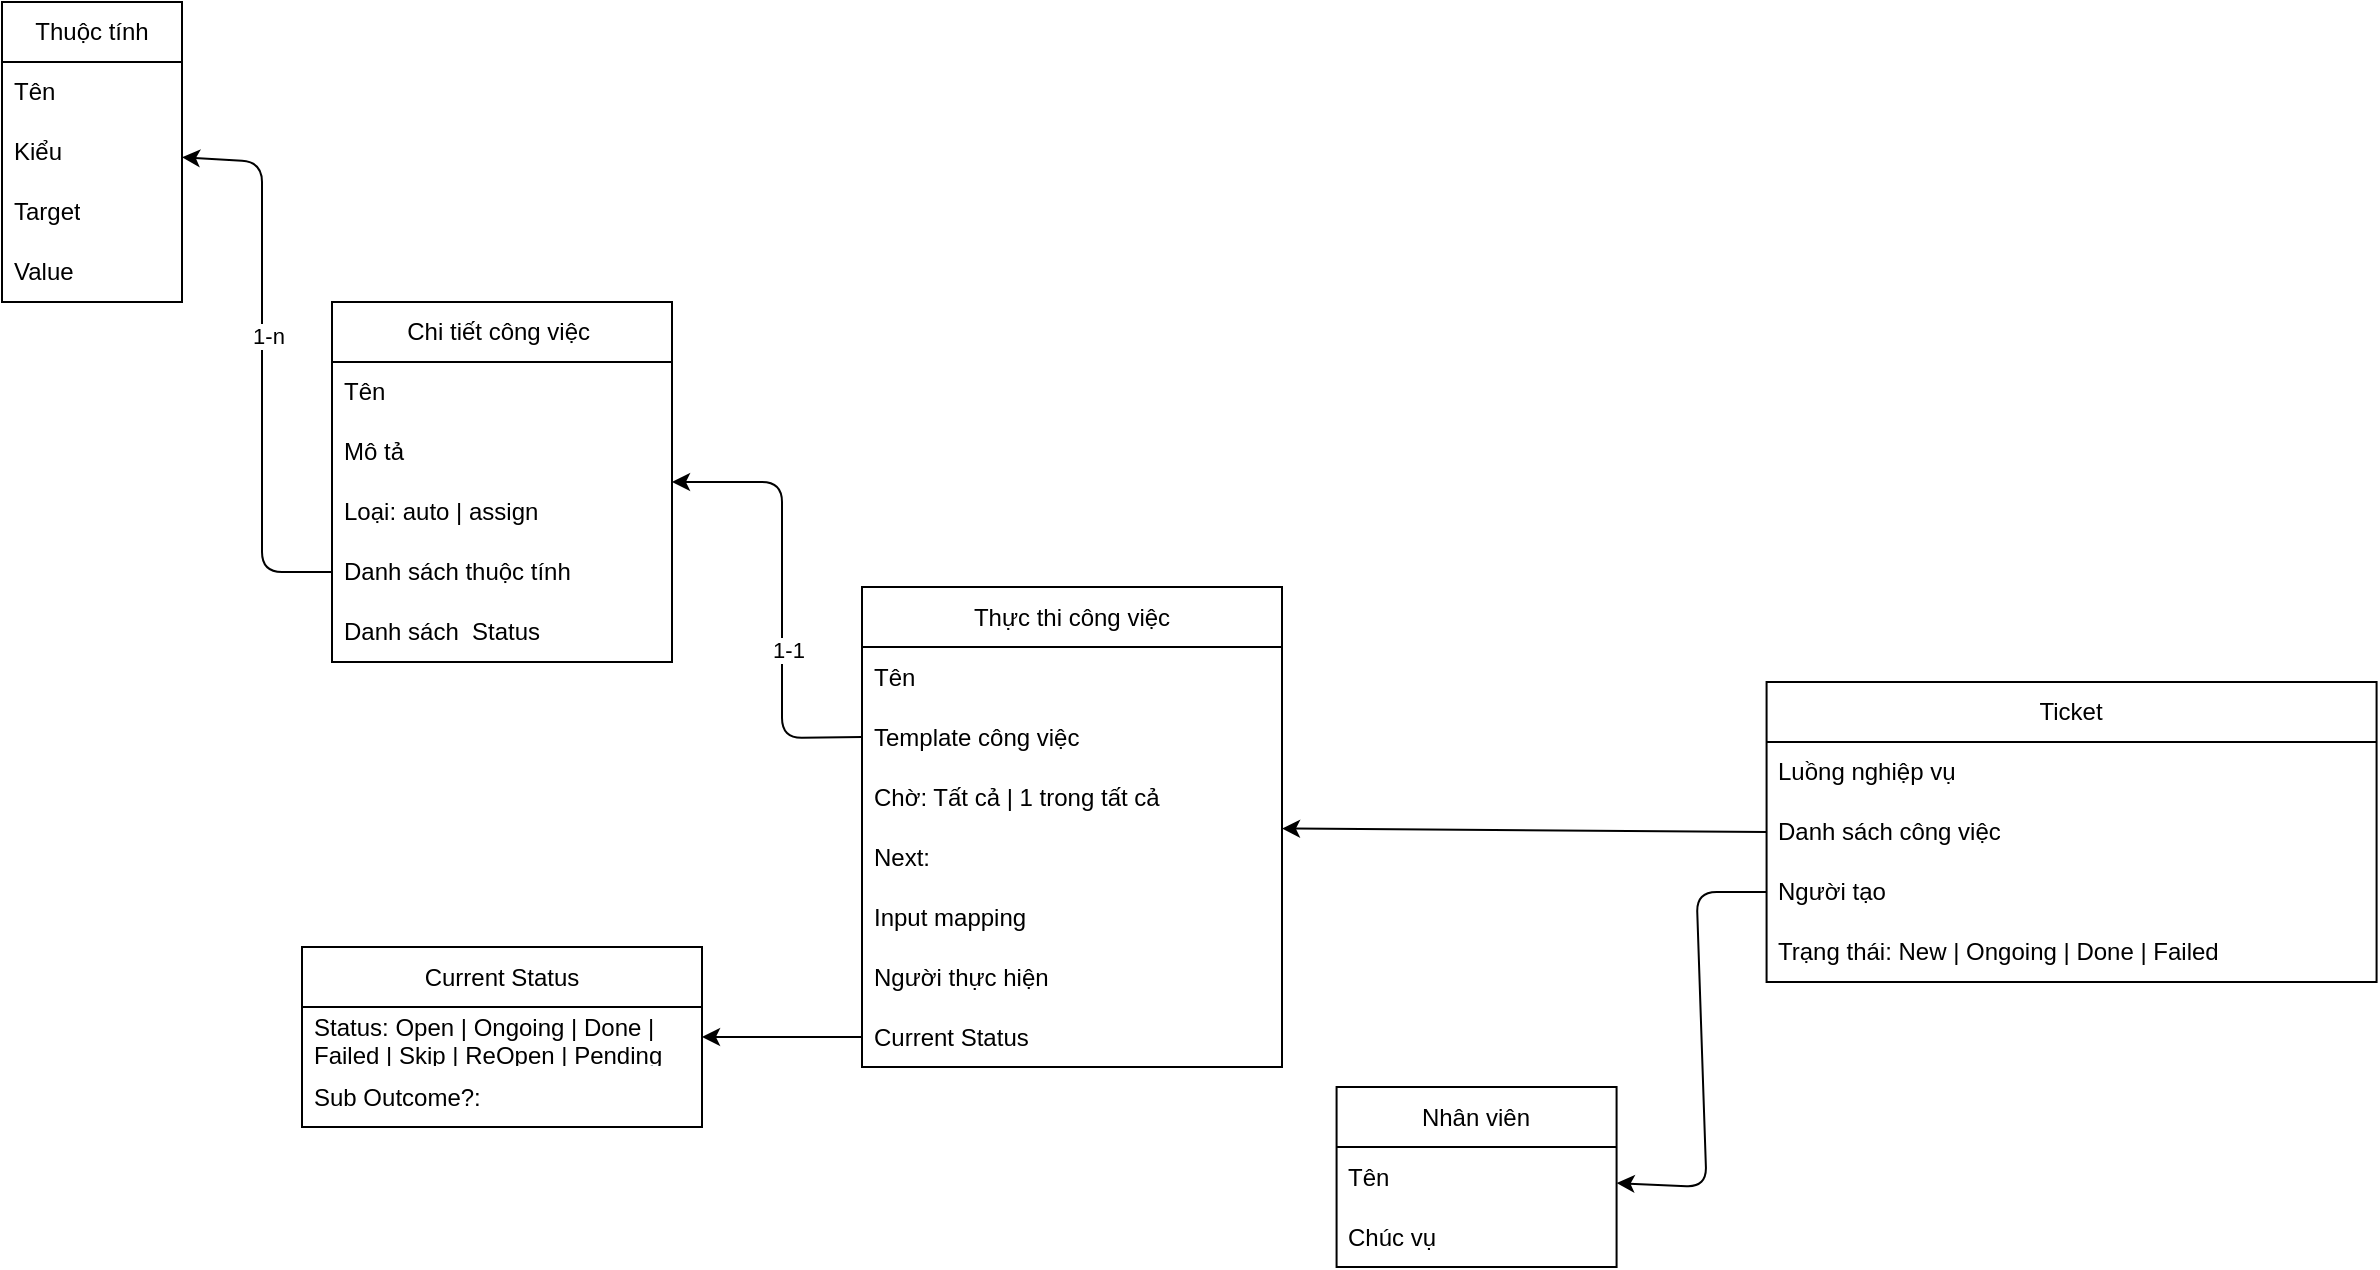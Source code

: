 <mxfile>
    <diagram id="lld-JyH97PMnvbV7773c" name="Run">
        <mxGraphModel dx="2533" dy="1052" grid="1" gridSize="10" guides="1" tooltips="1" connect="1" arrows="1" fold="1" page="1" pageScale="1" pageWidth="850" pageHeight="1100" math="0" shadow="0">
            <root>
                <mxCell id="0"/>
                <mxCell id="1" parent="0"/>
                <mxCell id="TS_MSefH_Jh6PiS18HmO-1" value="Ticket" style="swimlane;fontStyle=0;childLayout=stackLayout;horizontal=1;startSize=30;horizontalStack=0;resizeParent=1;resizeParentMax=0;resizeLast=0;collapsible=1;marginBottom=0;whiteSpace=wrap;html=1;" parent="1" vertex="1">
                    <mxGeometry x="392.29" y="430" width="305" height="150" as="geometry"/>
                </mxCell>
                <mxCell id="TS_MSefH_Jh6PiS18HmO-2" value="Luồng nghiệp vụ" style="text;strokeColor=none;fillColor=none;align=left;verticalAlign=middle;spacingLeft=4;spacingRight=4;overflow=hidden;points=[[0,0.5],[1,0.5]];portConstraint=eastwest;rotatable=0;whiteSpace=wrap;html=1;" parent="TS_MSefH_Jh6PiS18HmO-1" vertex="1">
                    <mxGeometry y="30" width="305" height="30" as="geometry"/>
                </mxCell>
                <mxCell id="GJKccijeKKjPOIQAKqc0-41" value="Danh sách công việc" style="text;strokeColor=none;fillColor=none;align=left;verticalAlign=middle;spacingLeft=4;spacingRight=4;overflow=hidden;points=[[0,0.5],[1,0.5]];portConstraint=eastwest;rotatable=0;whiteSpace=wrap;html=1;" parent="TS_MSefH_Jh6PiS18HmO-1" vertex="1">
                    <mxGeometry y="60" width="305" height="30" as="geometry"/>
                </mxCell>
                <mxCell id="TS_MSefH_Jh6PiS18HmO-3" value="Người tạo" style="text;strokeColor=none;fillColor=none;align=left;verticalAlign=middle;spacingLeft=4;spacingRight=4;overflow=hidden;points=[[0,0.5],[1,0.5]];portConstraint=eastwest;rotatable=0;whiteSpace=wrap;html=1;" parent="TS_MSefH_Jh6PiS18HmO-1" vertex="1">
                    <mxGeometry y="90" width="305" height="30" as="geometry"/>
                </mxCell>
                <mxCell id="TS_MSefH_Jh6PiS18HmO-4" value="Trạng thái: New | Ongoing | Done | Failed" style="text;strokeColor=none;fillColor=none;align=left;verticalAlign=middle;spacingLeft=4;spacingRight=4;overflow=hidden;points=[[0,0.5],[1,0.5]];portConstraint=eastwest;rotatable=0;whiteSpace=wrap;html=1;" parent="TS_MSefH_Jh6PiS18HmO-1" vertex="1">
                    <mxGeometry y="120" width="305" height="30" as="geometry"/>
                </mxCell>
                <mxCell id="TS_MSefH_Jh6PiS18HmO-5" style="edgeStyle=none;html=1;exitX=0;exitY=0.5;exitDx=0;exitDy=0;" parent="1" source="TS_MSefH_Jh6PiS18HmO-3" target="TS_MSefH_Jh6PiS18HmO-7" edge="1">
                    <mxGeometry relative="1" as="geometry">
                        <Array as="points">
                            <mxPoint x="357.29" y="535"/>
                            <mxPoint x="362.29" y="682.5"/>
                        </Array>
                    </mxGeometry>
                </mxCell>
                <mxCell id="TS_MSefH_Jh6PiS18HmO-7" value="Nhân viên" style="swimlane;fontStyle=0;childLayout=stackLayout;horizontal=1;startSize=30;horizontalStack=0;resizeParent=1;resizeParentMax=0;resizeLast=0;collapsible=1;marginBottom=0;whiteSpace=wrap;html=1;" parent="1" vertex="1">
                    <mxGeometry x="177.29" y="632.5" width="140" height="90" as="geometry"/>
                </mxCell>
                <mxCell id="TS_MSefH_Jh6PiS18HmO-8" value="Tên" style="text;strokeColor=none;fillColor=none;align=left;verticalAlign=middle;spacingLeft=4;spacingRight=4;overflow=hidden;points=[[0,0.5],[1,0.5]];portConstraint=eastwest;rotatable=0;whiteSpace=wrap;html=1;" parent="TS_MSefH_Jh6PiS18HmO-7" vertex="1">
                    <mxGeometry y="30" width="140" height="30" as="geometry"/>
                </mxCell>
                <mxCell id="TS_MSefH_Jh6PiS18HmO-9" value="Chúc vụ" style="text;strokeColor=none;fillColor=none;align=left;verticalAlign=middle;spacingLeft=4;spacingRight=4;overflow=hidden;points=[[0,0.5],[1,0.5]];portConstraint=eastwest;rotatable=0;whiteSpace=wrap;html=1;" parent="TS_MSefH_Jh6PiS18HmO-7" vertex="1">
                    <mxGeometry y="60" width="140" height="30" as="geometry"/>
                </mxCell>
                <mxCell id="GJKccijeKKjPOIQAKqc0-5" value="Thực thi công việc" style="swimlane;fontStyle=0;childLayout=stackLayout;horizontal=1;startSize=30;horizontalStack=0;resizeParent=1;resizeParentMax=0;resizeLast=0;collapsible=1;marginBottom=0;whiteSpace=wrap;html=1;rounded=0;" parent="1" vertex="1">
                    <mxGeometry x="-60" y="382.5" width="210" height="240" as="geometry"/>
                </mxCell>
                <mxCell id="GJKccijeKKjPOIQAKqc0-6" value="Tên" style="text;strokeColor=none;fillColor=none;align=left;verticalAlign=middle;spacingLeft=4;spacingRight=4;overflow=hidden;points=[[0,0.5],[1,0.5]];portConstraint=eastwest;rotatable=0;whiteSpace=wrap;html=1;rounded=0;" parent="GJKccijeKKjPOIQAKqc0-5" vertex="1">
                    <mxGeometry y="30" width="210" height="30" as="geometry"/>
                </mxCell>
                <mxCell id="GJKccijeKKjPOIQAKqc0-7" value="Template công việc" style="text;strokeColor=none;fillColor=none;align=left;verticalAlign=middle;spacingLeft=4;spacingRight=4;overflow=hidden;points=[[0,0.5],[1,0.5]];portConstraint=eastwest;rotatable=0;whiteSpace=wrap;html=1;rounded=0;" parent="GJKccijeKKjPOIQAKqc0-5" vertex="1">
                    <mxGeometry y="60" width="210" height="30" as="geometry"/>
                </mxCell>
                <mxCell id="GJKccijeKKjPOIQAKqc0-8" value="Chờ: Tất cả | 1 trong tất cả" style="text;strokeColor=none;fillColor=none;align=left;verticalAlign=middle;spacingLeft=4;spacingRight=4;overflow=hidden;points=[[0,0.5],[1,0.5]];portConstraint=eastwest;rotatable=0;whiteSpace=wrap;html=1;rounded=0;" parent="GJKccijeKKjPOIQAKqc0-5" vertex="1">
                    <mxGeometry y="90" width="210" height="30" as="geometry"/>
                </mxCell>
                <mxCell id="GJKccijeKKjPOIQAKqc0-9" value="Next:&amp;nbsp;" style="text;strokeColor=none;fillColor=none;align=left;verticalAlign=middle;spacingLeft=4;spacingRight=4;overflow=hidden;points=[[0,0.5],[1,0.5]];portConstraint=eastwest;rotatable=0;whiteSpace=wrap;html=1;rounded=0;" parent="GJKccijeKKjPOIQAKqc0-5" vertex="1">
                    <mxGeometry y="120" width="210" height="30" as="geometry"/>
                </mxCell>
                <mxCell id="GJKccijeKKjPOIQAKqc0-10" value="Input mapping" style="text;strokeColor=none;fillColor=none;align=left;verticalAlign=middle;spacingLeft=4;spacingRight=4;overflow=hidden;points=[[0,0.5],[1,0.5]];portConstraint=eastwest;rotatable=0;whiteSpace=wrap;html=1;rounded=0;" parent="GJKccijeKKjPOIQAKqc0-5" vertex="1">
                    <mxGeometry y="150" width="210" height="30" as="geometry"/>
                </mxCell>
                <mxCell id="GJKccijeKKjPOIQAKqc0-43" value="Người thực hiện" style="text;strokeColor=none;fillColor=none;align=left;verticalAlign=middle;spacingLeft=4;spacingRight=4;overflow=hidden;points=[[0,0.5],[1,0.5]];portConstraint=eastwest;rotatable=0;whiteSpace=wrap;html=1;rounded=0;" parent="GJKccijeKKjPOIQAKqc0-5" vertex="1">
                    <mxGeometry y="180" width="210" height="30" as="geometry"/>
                </mxCell>
                <mxCell id="GJKccijeKKjPOIQAKqc0-45" value="Current Status" style="text;strokeColor=none;fillColor=none;align=left;verticalAlign=middle;spacingLeft=4;spacingRight=4;overflow=hidden;points=[[0,0.5],[1,0.5]];portConstraint=eastwest;rotatable=0;whiteSpace=wrap;html=1;rounded=0;" parent="GJKccijeKKjPOIQAKqc0-5" vertex="1">
                    <mxGeometry y="210" width="210" height="30" as="geometry"/>
                </mxCell>
                <mxCell id="GJKccijeKKjPOIQAKqc0-11" value="Chi tiết công việc&amp;nbsp;" style="swimlane;fontStyle=0;childLayout=stackLayout;horizontal=1;startSize=30;horizontalStack=0;resizeParent=1;resizeParentMax=0;resizeLast=0;collapsible=1;marginBottom=0;whiteSpace=wrap;html=1;rounded=0;" parent="1" vertex="1">
                    <mxGeometry x="-325" y="240" width="170" height="180" as="geometry"/>
                </mxCell>
                <mxCell id="GJKccijeKKjPOIQAKqc0-12" value="Tên" style="text;strokeColor=none;fillColor=none;align=left;verticalAlign=middle;spacingLeft=4;spacingRight=4;overflow=hidden;points=[[0,0.5],[1,0.5]];portConstraint=eastwest;rotatable=0;whiteSpace=wrap;html=1;rounded=0;" parent="GJKccijeKKjPOIQAKqc0-11" vertex="1">
                    <mxGeometry y="30" width="170" height="30" as="geometry"/>
                </mxCell>
                <mxCell id="GJKccijeKKjPOIQAKqc0-13" value="Mô tả&amp;nbsp;" style="text;strokeColor=none;fillColor=none;align=left;verticalAlign=middle;spacingLeft=4;spacingRight=4;overflow=hidden;points=[[0,0.5],[1,0.5]];portConstraint=eastwest;rotatable=0;whiteSpace=wrap;html=1;rounded=0;" parent="GJKccijeKKjPOIQAKqc0-11" vertex="1">
                    <mxGeometry y="60" width="170" height="30" as="geometry"/>
                </mxCell>
                <mxCell id="GJKccijeKKjPOIQAKqc0-14" value="Loại: auto | assign" style="text;strokeColor=none;fillColor=none;align=left;verticalAlign=middle;spacingLeft=4;spacingRight=4;overflow=hidden;points=[[0,0.5],[1,0.5]];portConstraint=eastwest;rotatable=0;whiteSpace=wrap;html=1;rounded=0;" parent="GJKccijeKKjPOIQAKqc0-11" vertex="1">
                    <mxGeometry y="90" width="170" height="30" as="geometry"/>
                </mxCell>
                <mxCell id="GJKccijeKKjPOIQAKqc0-15" value="Danh sách thuộc tính" style="text;strokeColor=none;fillColor=none;align=left;verticalAlign=middle;spacingLeft=4;spacingRight=4;overflow=hidden;points=[[0,0.5],[1,0.5]];portConstraint=eastwest;rotatable=0;whiteSpace=wrap;html=1;rounded=0;" parent="GJKccijeKKjPOIQAKqc0-11" vertex="1">
                    <mxGeometry y="120" width="170" height="30" as="geometry"/>
                </mxCell>
                <mxCell id="GJKccijeKKjPOIQAKqc0-16" value="Danh sách&amp;nbsp; Status" style="text;strokeColor=none;fillColor=none;align=left;verticalAlign=middle;spacingLeft=4;spacingRight=4;overflow=hidden;points=[[0,0.5],[1,0.5]];portConstraint=eastwest;rotatable=0;whiteSpace=wrap;html=1;rounded=0;" parent="GJKccijeKKjPOIQAKqc0-11" vertex="1">
                    <mxGeometry y="150" width="170" height="30" as="geometry"/>
                </mxCell>
                <mxCell id="GJKccijeKKjPOIQAKqc0-19" value="&amp;nbsp;" style="edgeLabel;html=1;align=center;verticalAlign=middle;resizable=0;points=[];" parent="1" vertex="1" connectable="0">
                    <mxGeometry x="177.293" y="535.024" as="geometry"/>
                </mxCell>
                <mxCell id="GJKccijeKKjPOIQAKqc0-21" style="edgeStyle=none;html=1;exitX=0;exitY=0.5;exitDx=0;exitDy=0;" parent="1" source="GJKccijeKKjPOIQAKqc0-7" target="GJKccijeKKjPOIQAKqc0-11" edge="1">
                    <mxGeometry relative="1" as="geometry">
                        <Array as="points">
                            <mxPoint x="-100" y="458"/>
                            <mxPoint x="-100" y="330"/>
                        </Array>
                    </mxGeometry>
                </mxCell>
                <mxCell id="GJKccijeKKjPOIQAKqc0-22" value="1-1" style="edgeLabel;html=1;align=center;verticalAlign=middle;resizable=0;points=[];" parent="GJKccijeKKjPOIQAKqc0-21" vertex="1" connectable="0">
                    <mxGeometry x="-0.242" y="-3" relative="1" as="geometry">
                        <mxPoint as="offset"/>
                    </mxGeometry>
                </mxCell>
                <mxCell id="GJKccijeKKjPOIQAKqc0-29" value="Thuộc tính" style="swimlane;fontStyle=0;childLayout=stackLayout;horizontal=1;startSize=30;horizontalStack=0;resizeParent=1;resizeParentMax=0;resizeLast=0;collapsible=1;marginBottom=0;whiteSpace=wrap;html=1;rounded=0;" parent="1" vertex="1">
                    <mxGeometry x="-490" y="90" width="90" height="150" as="geometry"/>
                </mxCell>
                <mxCell id="GJKccijeKKjPOIQAKqc0-30" value="Tên" style="text;strokeColor=none;fillColor=none;align=left;verticalAlign=middle;spacingLeft=4;spacingRight=4;overflow=hidden;points=[[0,0.5],[1,0.5]];portConstraint=eastwest;rotatable=0;whiteSpace=wrap;html=1;rounded=0;" parent="GJKccijeKKjPOIQAKqc0-29" vertex="1">
                    <mxGeometry y="30" width="90" height="30" as="geometry"/>
                </mxCell>
                <mxCell id="GJKccijeKKjPOIQAKqc0-31" value="Kiểu" style="text;strokeColor=none;fillColor=none;align=left;verticalAlign=middle;spacingLeft=4;spacingRight=4;overflow=hidden;points=[[0,0.5],[1,0.5]];portConstraint=eastwest;rotatable=0;whiteSpace=wrap;html=1;rounded=0;" parent="GJKccijeKKjPOIQAKqc0-29" vertex="1">
                    <mxGeometry y="60" width="90" height="30" as="geometry"/>
                </mxCell>
                <mxCell id="GJKccijeKKjPOIQAKqc0-32" value="Target" style="text;strokeColor=none;fillColor=none;align=left;verticalAlign=middle;spacingLeft=4;spacingRight=4;overflow=hidden;points=[[0,0.5],[1,0.5]];portConstraint=eastwest;rotatable=0;whiteSpace=wrap;html=1;rounded=0;" parent="GJKccijeKKjPOIQAKqc0-29" vertex="1">
                    <mxGeometry y="90" width="90" height="30" as="geometry"/>
                </mxCell>
                <mxCell id="GJKccijeKKjPOIQAKqc0-44" value="Value" style="text;strokeColor=none;fillColor=none;align=left;verticalAlign=middle;spacingLeft=4;spacingRight=4;overflow=hidden;points=[[0,0.5],[1,0.5]];portConstraint=eastwest;rotatable=0;whiteSpace=wrap;html=1;rounded=0;" parent="GJKccijeKKjPOIQAKqc0-29" vertex="1">
                    <mxGeometry y="120" width="90" height="30" as="geometry"/>
                </mxCell>
                <mxCell id="GJKccijeKKjPOIQAKqc0-33" style="edgeStyle=none;html=1;exitX=0;exitY=0.5;exitDx=0;exitDy=0;" parent="1" source="GJKccijeKKjPOIQAKqc0-15" target="GJKccijeKKjPOIQAKqc0-29" edge="1">
                    <mxGeometry relative="1" as="geometry">
                        <Array as="points">
                            <mxPoint x="-360" y="375"/>
                            <mxPoint x="-360" y="170"/>
                        </Array>
                    </mxGeometry>
                </mxCell>
                <mxCell id="GJKccijeKKjPOIQAKqc0-34" value="1-n" style="edgeLabel;html=1;align=center;verticalAlign=middle;resizable=0;points=[];" parent="GJKccijeKKjPOIQAKqc0-33" vertex="1" connectable="0">
                    <mxGeometry x="0.096" y="-3" relative="1" as="geometry">
                        <mxPoint as="offset"/>
                    </mxGeometry>
                </mxCell>
                <mxCell id="GJKccijeKKjPOIQAKqc0-42" style="edgeStyle=none;html=1;exitX=0;exitY=0.5;exitDx=0;exitDy=0;" parent="1" source="GJKccijeKKjPOIQAKqc0-41" target="GJKccijeKKjPOIQAKqc0-5" edge="1">
                    <mxGeometry relative="1" as="geometry"/>
                </mxCell>
                <mxCell id="GJKccijeKKjPOIQAKqc0-46" value="Current Status" style="swimlane;fontStyle=0;childLayout=stackLayout;horizontal=1;startSize=30;horizontalStack=0;resizeParent=1;resizeParentMax=0;resizeLast=0;collapsible=1;marginBottom=0;whiteSpace=wrap;html=1;rounded=0;" parent="1" vertex="1">
                    <mxGeometry x="-340" y="562.5" width="200" height="90" as="geometry"/>
                </mxCell>
                <mxCell id="GJKccijeKKjPOIQAKqc0-47" value="Status: Open | Ongoing | Done | Failed | Skip | ReOpen | Pending" style="text;strokeColor=none;fillColor=none;align=left;verticalAlign=middle;spacingLeft=4;spacingRight=4;overflow=hidden;points=[[0,0.5],[1,0.5]];portConstraint=eastwest;rotatable=0;whiteSpace=wrap;html=1;rounded=0;" parent="GJKccijeKKjPOIQAKqc0-46" vertex="1">
                    <mxGeometry y="30" width="200" height="30" as="geometry"/>
                </mxCell>
                <mxCell id="GJKccijeKKjPOIQAKqc0-48" value="Sub Outcome?:&amp;nbsp;&amp;nbsp;" style="text;strokeColor=none;fillColor=none;align=left;verticalAlign=middle;spacingLeft=4;spacingRight=4;overflow=hidden;points=[[0,0.5],[1,0.5]];portConstraint=eastwest;rotatable=0;whiteSpace=wrap;html=1;rounded=0;" parent="GJKccijeKKjPOIQAKqc0-46" vertex="1">
                    <mxGeometry y="60" width="200" height="30" as="geometry"/>
                </mxCell>
                <mxCell id="GJKccijeKKjPOIQAKqc0-49" style="edgeStyle=none;html=1;exitX=0;exitY=0.5;exitDx=0;exitDy=0;" parent="1" source="GJKccijeKKjPOIQAKqc0-45" target="GJKccijeKKjPOIQAKqc0-46" edge="1">
                    <mxGeometry relative="1" as="geometry"/>
                </mxCell>
            </root>
        </mxGraphModel>
    </diagram>
    <diagram id="Jg87cPXa7ehFpaYeojF-" name="Definition">
        <mxGraphModel dx="1321" dy="594" grid="1" gridSize="10" guides="1" tooltips="1" connect="1" arrows="1" fold="1" page="1" pageScale="1" pageWidth="850" pageHeight="1100" math="0" shadow="0">
            <root>
                <mxCell id="0"/>
                <mxCell id="1" parent="0"/>
                <mxCell id="Id20HtgYOOx52z9DEW7T-1" value="v" style="swimlane;whiteSpace=wrap;html=1;" parent="1" vertex="1">
                    <mxGeometry x="-600" y="480" width="1885" height="880" as="geometry"/>
                </mxCell>
                <mxCell id="WmM61IkuMaACcglSPaFF-15" value="Next Mapping" style="swimlane;fontStyle=0;childLayout=stackLayout;horizontal=1;startSize=30;horizontalStack=0;resizeParent=1;resizeParentMax=0;resizeLast=0;collapsible=1;marginBottom=0;whiteSpace=wrap;html=1;" parent="Id20HtgYOOx52z9DEW7T-1" vertex="1">
                    <mxGeometry x="520" y="470" width="250" height="120" as="geometry"/>
                </mxCell>
                <mxCell id="WmM61IkuMaACcglSPaFF-16" value="Outcome" style="text;strokeColor=none;fillColor=none;align=left;verticalAlign=middle;spacingLeft=4;spacingRight=4;overflow=hidden;points=[[0,0.5],[1,0.5]];portConstraint=eastwest;rotatable=0;whiteSpace=wrap;html=1;" parent="WmM61IkuMaACcglSPaFF-15" vertex="1">
                    <mxGeometry y="30" width="250" height="30" as="geometry"/>
                </mxCell>
                <mxCell id="QE-f6GxuoT_8SDkc3gLX-18" value="Sub Outcome" style="text;strokeColor=none;fillColor=none;align=left;verticalAlign=middle;spacingLeft=4;spacingRight=4;overflow=hidden;points=[[0,0.5],[1,0.5]];portConstraint=eastwest;rotatable=0;whiteSpace=wrap;html=1;" parent="WmM61IkuMaACcglSPaFF-15" vertex="1">
                    <mxGeometry y="60" width="250" height="30" as="geometry"/>
                </mxCell>
                <mxCell id="QE-f6GxuoT_8SDkc3gLX-19" value="Next" style="text;strokeColor=none;fillColor=none;align=left;verticalAlign=middle;spacingLeft=4;spacingRight=4;overflow=hidden;points=[[0,0.5],[1,0.5]];portConstraint=eastwest;rotatable=0;whiteSpace=wrap;html=1;" parent="WmM61IkuMaACcglSPaFF-15" vertex="1">
                    <mxGeometry y="90" width="250" height="30" as="geometry"/>
                </mxCell>
                <mxCell id="WmM61IkuMaACcglSPaFF-17" value="Luồng nghiệp vụ" style="swimlane;fontStyle=0;childLayout=stackLayout;horizontal=1;startSize=30;horizontalStack=0;resizeParent=1;resizeParentMax=0;resizeLast=0;collapsible=1;marginBottom=0;whiteSpace=wrap;html=1;" parent="Id20HtgYOOx52z9DEW7T-1" vertex="1">
                    <mxGeometry x="1170" y="312.5" width="170" height="120" as="geometry"/>
                </mxCell>
                <mxCell id="WmM61IkuMaACcglSPaFF-18" value="Tên" style="text;strokeColor=none;fillColor=none;align=left;verticalAlign=middle;spacingLeft=4;spacingRight=4;overflow=hidden;points=[[0,0.5],[1,0.5]];portConstraint=eastwest;rotatable=0;whiteSpace=wrap;html=1;" parent="WmM61IkuMaACcglSPaFF-17" vertex="1">
                    <mxGeometry y="30" width="170" height="30" as="geometry"/>
                </mxCell>
                <mxCell id="l-r8qUwRQuoCEwajoc1w-2" value="Mô tả" style="text;strokeColor=none;fillColor=none;align=left;verticalAlign=middle;spacingLeft=4;spacingRight=4;overflow=hidden;points=[[0,0.5],[1,0.5]];portConstraint=eastwest;rotatable=0;whiteSpace=wrap;html=1;" parent="WmM61IkuMaACcglSPaFF-17" vertex="1">
                    <mxGeometry y="60" width="170" height="30" as="geometry"/>
                </mxCell>
                <mxCell id="WmM61IkuMaACcglSPaFF-19" value="Danh sách công việc" style="text;strokeColor=none;fillColor=none;align=left;verticalAlign=middle;spacingLeft=4;spacingRight=4;overflow=hidden;points=[[0,0.5],[1,0.5]];portConstraint=eastwest;rotatable=0;whiteSpace=wrap;html=1;" parent="WmM61IkuMaACcglSPaFF-17" vertex="1">
                    <mxGeometry y="90" width="170" height="30" as="geometry"/>
                </mxCell>
                <mxCell id="WmM61IkuMaACcglSPaFF-20" value="Công việc" style="swimlane;fontStyle=0;childLayout=stackLayout;horizontal=1;startSize=30;horizontalStack=0;resizeParent=1;resizeParentMax=0;resizeLast=0;collapsible=1;marginBottom=0;whiteSpace=wrap;html=1;rounded=0;" parent="Id20HtgYOOx52z9DEW7T-1" vertex="1">
                    <mxGeometry x="900" y="312.5" width="210" height="180" as="geometry"/>
                </mxCell>
                <mxCell id="WmM61IkuMaACcglSPaFF-21" value="Tên" style="text;strokeColor=none;fillColor=none;align=left;verticalAlign=middle;spacingLeft=4;spacingRight=4;overflow=hidden;points=[[0,0.5],[1,0.5]];portConstraint=eastwest;rotatable=0;whiteSpace=wrap;html=1;rounded=0;" parent="WmM61IkuMaACcglSPaFF-20" vertex="1">
                    <mxGeometry y="30" width="210" height="30" as="geometry"/>
                </mxCell>
                <mxCell id="WmM61IkuMaACcglSPaFF-22" value="Template công việc" style="text;strokeColor=none;fillColor=none;align=left;verticalAlign=middle;spacingLeft=4;spacingRight=4;overflow=hidden;points=[[0,0.5],[1,0.5]];portConstraint=eastwest;rotatable=0;whiteSpace=wrap;html=1;rounded=0;" parent="WmM61IkuMaACcglSPaFF-20" vertex="1">
                    <mxGeometry y="60" width="210" height="30" as="geometry"/>
                </mxCell>
                <mxCell id="RtiVxafkyuNh78y2yYcs-1" value="Chờ: Tất cả | 1 trong tất cả" style="text;strokeColor=none;fillColor=none;align=left;verticalAlign=middle;spacingLeft=4;spacingRight=4;overflow=hidden;points=[[0,0.5],[1,0.5]];portConstraint=eastwest;rotatable=0;whiteSpace=wrap;html=1;rounded=0;" parent="WmM61IkuMaACcglSPaFF-20" vertex="1">
                    <mxGeometry y="90" width="210" height="30" as="geometry"/>
                </mxCell>
                <mxCell id="WmM61IkuMaACcglSPaFF-23" value="Next:&amp;nbsp;" style="text;strokeColor=none;fillColor=none;align=left;verticalAlign=middle;spacingLeft=4;spacingRight=4;overflow=hidden;points=[[0,0.5],[1,0.5]];portConstraint=eastwest;rotatable=0;whiteSpace=wrap;html=1;rounded=0;" parent="WmM61IkuMaACcglSPaFF-20" vertex="1">
                    <mxGeometry y="120" width="210" height="30" as="geometry"/>
                </mxCell>
                <mxCell id="znAjemt-k9WQhk1nOEu0-1" value="Input mapping" style="text;strokeColor=none;fillColor=none;align=left;verticalAlign=middle;spacingLeft=4;spacingRight=4;overflow=hidden;points=[[0,0.5],[1,0.5]];portConstraint=eastwest;rotatable=0;whiteSpace=wrap;html=1;rounded=0;" parent="WmM61IkuMaACcglSPaFF-20" vertex="1">
                    <mxGeometry y="150" width="210" height="30" as="geometry"/>
                </mxCell>
                <mxCell id="WmM61IkuMaACcglSPaFF-24" value="Định nghĩa Công việc" style="swimlane;fontStyle=0;childLayout=stackLayout;horizontal=1;startSize=30;horizontalStack=0;resizeParent=1;resizeParentMax=0;resizeLast=0;collapsible=1;marginBottom=0;whiteSpace=wrap;html=1;rounded=0;" parent="Id20HtgYOOx52z9DEW7T-1" vertex="1">
                    <mxGeometry x="635" y="170" width="170" height="180" as="geometry"/>
                </mxCell>
                <mxCell id="WmM61IkuMaACcglSPaFF-25" value="Tên" style="text;strokeColor=none;fillColor=none;align=left;verticalAlign=middle;spacingLeft=4;spacingRight=4;overflow=hidden;points=[[0,0.5],[1,0.5]];portConstraint=eastwest;rotatable=0;whiteSpace=wrap;html=1;rounded=0;" parent="WmM61IkuMaACcglSPaFF-24" vertex="1">
                    <mxGeometry y="30" width="170" height="30" as="geometry"/>
                </mxCell>
                <mxCell id="l-r8qUwRQuoCEwajoc1w-1" value="Mô tả&amp;nbsp;" style="text;strokeColor=none;fillColor=none;align=left;verticalAlign=middle;spacingLeft=4;spacingRight=4;overflow=hidden;points=[[0,0.5],[1,0.5]];portConstraint=eastwest;rotatable=0;whiteSpace=wrap;html=1;rounded=0;" parent="WmM61IkuMaACcglSPaFF-24" vertex="1">
                    <mxGeometry y="60" width="170" height="30" as="geometry"/>
                </mxCell>
                <mxCell id="dJld7y7mdX31U5SKDcIN-2" value="Loại: auto | assign" style="text;strokeColor=none;fillColor=none;align=left;verticalAlign=middle;spacingLeft=4;spacingRight=4;overflow=hidden;points=[[0,0.5],[1,0.5]];portConstraint=eastwest;rotatable=0;whiteSpace=wrap;html=1;rounded=0;" parent="WmM61IkuMaACcglSPaFF-24" vertex="1">
                    <mxGeometry y="90" width="170" height="30" as="geometry"/>
                </mxCell>
                <mxCell id="WmM61IkuMaACcglSPaFF-27" value="Danh sách thuộc tính" style="text;strokeColor=none;fillColor=none;align=left;verticalAlign=middle;spacingLeft=4;spacingRight=4;overflow=hidden;points=[[0,0.5],[1,0.5]];portConstraint=eastwest;rotatable=0;whiteSpace=wrap;html=1;rounded=0;" parent="WmM61IkuMaACcglSPaFF-24" vertex="1">
                    <mxGeometry y="120" width="170" height="30" as="geometry"/>
                </mxCell>
                <mxCell id="WmM61IkuMaACcglSPaFF-28" value="Danh sách&amp;nbsp; Outcome" style="text;strokeColor=none;fillColor=none;align=left;verticalAlign=middle;spacingLeft=4;spacingRight=4;overflow=hidden;points=[[0,0.5],[1,0.5]];portConstraint=eastwest;rotatable=0;whiteSpace=wrap;html=1;rounded=0;" parent="WmM61IkuMaACcglSPaFF-24" vertex="1">
                    <mxGeometry y="150" width="170" height="30" as="geometry"/>
                </mxCell>
                <mxCell id="WmM61IkuMaACcglSPaFF-38" style="edgeStyle=none;html=1;exitX=0;exitY=0.5;exitDx=0;exitDy=0;" parent="Id20HtgYOOx52z9DEW7T-1" source="WmM61IkuMaACcglSPaFF-23" target="WmM61IkuMaACcglSPaFF-15" edge="1">
                    <mxGeometry relative="1" as="geometry">
                        <Array as="points">
                            <mxPoint x="645" y="433"/>
                        </Array>
                    </mxGeometry>
                </mxCell>
                <mxCell id="QE-f6GxuoT_8SDkc3gLX-34" value="1-n" style="edgeLabel;html=1;align=center;verticalAlign=middle;resizable=0;points=[];" parent="WmM61IkuMaACcglSPaFF-38" vertex="1" connectable="0">
                    <mxGeometry x="-0.064" y="2" relative="1" as="geometry">
                        <mxPoint as="offset"/>
                    </mxGeometry>
                </mxCell>
                <mxCell id="WmM61IkuMaACcglSPaFF-39" style="edgeStyle=none;html=1;exitX=0;exitY=0.5;exitDx=0;exitDy=0;" parent="Id20HtgYOOx52z9DEW7T-1" source="WmM61IkuMaACcglSPaFF-19" target="WmM61IkuMaACcglSPaFF-20" edge="1">
                    <mxGeometry relative="1" as="geometry"/>
                </mxCell>
                <mxCell id="WmM61IkuMaACcglSPaFF-40" value="&amp;nbsp;" style="edgeLabel;html=1;align=center;verticalAlign=middle;resizable=0;points=[];" parent="WmM61IkuMaACcglSPaFF-39" vertex="1" connectable="0">
                    <mxGeometry x="-0.546" y="1" relative="1" as="geometry">
                        <mxPoint x="-19" y="34" as="offset"/>
                    </mxGeometry>
                </mxCell>
                <mxCell id="QE-f6GxuoT_8SDkc3gLX-47" value="1-n" style="edgeLabel;html=1;align=center;verticalAlign=middle;resizable=0;points=[];" parent="WmM61IkuMaACcglSPaFF-39" vertex="1" connectable="0">
                    <mxGeometry x="-0.32" y="4" relative="1" as="geometry">
                        <mxPoint as="offset"/>
                    </mxGeometry>
                </mxCell>
                <mxCell id="WmM61IkuMaACcglSPaFF-42" style="edgeStyle=none;html=1;exitX=0;exitY=0.5;exitDx=0;exitDy=0;" parent="Id20HtgYOOx52z9DEW7T-1" source="WmM61IkuMaACcglSPaFF-22" target="WmM61IkuMaACcglSPaFF-24" edge="1">
                    <mxGeometry relative="1" as="geometry">
                        <Array as="points">
                            <mxPoint x="860" y="388"/>
                            <mxPoint x="860" y="260"/>
                        </Array>
                    </mxGeometry>
                </mxCell>
                <mxCell id="QE-f6GxuoT_8SDkc3gLX-33" value="1-n" style="edgeLabel;html=1;align=center;verticalAlign=middle;resizable=0;points=[];" parent="WmM61IkuMaACcglSPaFF-42" vertex="1" connectable="0">
                    <mxGeometry x="-0.242" y="-3" relative="1" as="geometry">
                        <mxPoint as="offset"/>
                    </mxGeometry>
                </mxCell>
                <mxCell id="znAjemt-k9WQhk1nOEu0-7" value="Input Maping" style="swimlane;fontStyle=0;childLayout=stackLayout;horizontal=1;startSize=30;horizontalStack=0;resizeParent=1;resizeParentMax=0;resizeLast=0;collapsible=1;marginBottom=0;whiteSpace=wrap;html=1;rounded=0;" parent="Id20HtgYOOx52z9DEW7T-1" vertex="1">
                    <mxGeometry x="635" y="660" width="210" height="120" as="geometry"/>
                </mxCell>
                <mxCell id="znAjemt-k9WQhk1nOEu0-8" value="Value source" style="text;strokeColor=none;fillColor=none;align=left;verticalAlign=middle;spacingLeft=4;spacingRight=4;overflow=hidden;points=[[0,0.5],[1,0.5]];portConstraint=eastwest;rotatable=0;whiteSpace=wrap;html=1;rounded=0;" parent="znAjemt-k9WQhk1nOEu0-7" vertex="1">
                    <mxGeometry y="30" width="210" height="30" as="geometry"/>
                </mxCell>
                <mxCell id="znAjemt-k9WQhk1nOEu0-9" value="Target field" style="text;strokeColor=none;fillColor=none;align=left;verticalAlign=middle;spacingLeft=4;spacingRight=4;overflow=hidden;points=[[0,0.5],[1,0.5]];portConstraint=eastwest;rotatable=0;whiteSpace=wrap;html=1;rounded=0;" parent="znAjemt-k9WQhk1nOEu0-7" vertex="1">
                    <mxGeometry y="60" width="210" height="30" as="geometry"/>
                </mxCell>
                <mxCell id="znAjemt-k9WQhk1nOEu0-13" value="Editable" style="text;strokeColor=none;fillColor=none;align=left;verticalAlign=middle;spacingLeft=4;spacingRight=4;overflow=hidden;points=[[0,0.5],[1,0.5]];portConstraint=eastwest;rotatable=0;whiteSpace=wrap;html=1;rounded=0;" parent="znAjemt-k9WQhk1nOEu0-7" vertex="1">
                    <mxGeometry y="90" width="210" height="30" as="geometry"/>
                </mxCell>
                <mxCell id="znAjemt-k9WQhk1nOEu0-12" style="edgeStyle=none;html=1;exitX=1;exitY=0.5;exitDx=0;exitDy=0;" parent="Id20HtgYOOx52z9DEW7T-1" source="znAjemt-k9WQhk1nOEu0-1" target="znAjemt-k9WQhk1nOEu0-7" edge="1">
                    <mxGeometry relative="1" as="geometry">
                        <Array as="points">
                            <mxPoint x="1130" y="478"/>
                            <mxPoint x="1130" y="710"/>
                            <mxPoint x="860" y="710"/>
                        </Array>
                    </mxGeometry>
                </mxCell>
                <mxCell id="QE-f6GxuoT_8SDkc3gLX-35" value="1-n" style="edgeLabel;html=1;align=center;verticalAlign=middle;resizable=0;points=[];" parent="znAjemt-k9WQhk1nOEu0-12" vertex="1" connectable="0">
                    <mxGeometry x="-0.098" relative="1" as="geometry">
                        <mxPoint as="offset"/>
                    </mxGeometry>
                </mxCell>
                <mxCell id="QE-f6GxuoT_8SDkc3gLX-1" value="Thuộc tính" style="swimlane;fontStyle=0;childLayout=stackLayout;horizontal=1;startSize=30;horizontalStack=0;resizeParent=1;resizeParentMax=0;resizeLast=0;collapsible=1;marginBottom=0;whiteSpace=wrap;html=1;rounded=0;" parent="Id20HtgYOOx52z9DEW7T-1" vertex="1">
                    <mxGeometry x="460" y="100" width="80" height="120" as="geometry"/>
                </mxCell>
                <mxCell id="QE-f6GxuoT_8SDkc3gLX-2" value="Tên" style="text;strokeColor=none;fillColor=none;align=left;verticalAlign=middle;spacingLeft=4;spacingRight=4;overflow=hidden;points=[[0,0.5],[1,0.5]];portConstraint=eastwest;rotatable=0;whiteSpace=wrap;html=1;rounded=0;" parent="QE-f6GxuoT_8SDkc3gLX-1" vertex="1">
                    <mxGeometry y="30" width="80" height="30" as="geometry"/>
                </mxCell>
                <mxCell id="QE-f6GxuoT_8SDkc3gLX-3" value="Kiểu" style="text;strokeColor=none;fillColor=none;align=left;verticalAlign=middle;spacingLeft=4;spacingRight=4;overflow=hidden;points=[[0,0.5],[1,0.5]];portConstraint=eastwest;rotatable=0;whiteSpace=wrap;html=1;rounded=0;" parent="QE-f6GxuoT_8SDkc3gLX-1" vertex="1">
                    <mxGeometry y="60" width="80" height="30" as="geometry"/>
                </mxCell>
                <mxCell id="QE-f6GxuoT_8SDkc3gLX-8" value="Target" style="text;strokeColor=none;fillColor=none;align=left;verticalAlign=middle;spacingLeft=4;spacingRight=4;overflow=hidden;points=[[0,0.5],[1,0.5]];portConstraint=eastwest;rotatable=0;whiteSpace=wrap;html=1;rounded=0;" parent="QE-f6GxuoT_8SDkc3gLX-1" vertex="1">
                    <mxGeometry y="90" width="80" height="30" as="geometry"/>
                </mxCell>
                <mxCell id="QE-f6GxuoT_8SDkc3gLX-9" style="edgeStyle=none;html=1;exitX=0;exitY=0.5;exitDx=0;exitDy=0;" parent="Id20HtgYOOx52z9DEW7T-1" source="WmM61IkuMaACcglSPaFF-27" target="QE-f6GxuoT_8SDkc3gLX-1" edge="1">
                    <mxGeometry relative="1" as="geometry">
                        <Array as="points">
                            <mxPoint x="600" y="280"/>
                            <mxPoint x="600" y="160"/>
                        </Array>
                    </mxGeometry>
                </mxCell>
                <mxCell id="QE-f6GxuoT_8SDkc3gLX-31" value="1-n" style="edgeLabel;html=1;align=center;verticalAlign=middle;resizable=0;points=[];" parent="QE-f6GxuoT_8SDkc3gLX-9" vertex="1" connectable="0">
                    <mxGeometry x="0.096" y="-3" relative="1" as="geometry">
                        <mxPoint as="offset"/>
                    </mxGeometry>
                </mxCell>
                <mxCell id="qwd4LJCbQhNdvf6Zlo5J-1" value="" style="edgeStyle=none;html=1;" parent="Id20HtgYOOx52z9DEW7T-1" source="QE-f6GxuoT_8SDkc3gLX-10" target="WmM61IkuMaACcglSPaFF-28" edge="1">
                    <mxGeometry relative="1" as="geometry"/>
                </mxCell>
                <mxCell id="QE-f6GxuoT_8SDkc3gLX-10" value="Outcome" style="swimlane;fontStyle=0;childLayout=stackLayout;horizontal=1;startSize=30;horizontalStack=0;resizeParent=1;resizeParentMax=0;resizeLast=0;collapsible=1;marginBottom=0;whiteSpace=wrap;html=1;rounded=0;" parent="Id20HtgYOOx52z9DEW7T-1" vertex="1">
                    <mxGeometry x="300" y="280" width="240" height="90" as="geometry"/>
                </mxCell>
                <mxCell id="QE-f6GxuoT_8SDkc3gLX-11" value="Outcome: Done | Failed" style="text;strokeColor=none;fillColor=none;align=left;verticalAlign=middle;spacingLeft=4;spacingRight=4;overflow=hidden;points=[[0,0.5],[1,0.5]];portConstraint=eastwest;rotatable=0;whiteSpace=wrap;html=1;rounded=0;" parent="QE-f6GxuoT_8SDkc3gLX-10" vertex="1">
                    <mxGeometry y="30" width="240" height="30" as="geometry"/>
                </mxCell>
                <mxCell id="QE-f6GxuoT_8SDkc3gLX-13" value="Sub Outcome: []" style="text;strokeColor=none;fillColor=none;align=left;verticalAlign=middle;spacingLeft=4;spacingRight=4;overflow=hidden;points=[[0,0.5],[1,0.5]];portConstraint=eastwest;rotatable=0;whiteSpace=wrap;html=1;rounded=0;" parent="QE-f6GxuoT_8SDkc3gLX-10" vertex="1">
                    <mxGeometry y="60" width="240" height="30" as="geometry"/>
                </mxCell>
                <mxCell id="QE-f6GxuoT_8SDkc3gLX-15" style="edgeStyle=none;html=1;exitX=0;exitY=0.5;exitDx=0;exitDy=0;" parent="Id20HtgYOOx52z9DEW7T-1" source="WmM61IkuMaACcglSPaFF-28" target="QE-f6GxuoT_8SDkc3gLX-10" edge="1">
                    <mxGeometry relative="1" as="geometry"/>
                </mxCell>
                <mxCell id="QE-f6GxuoT_8SDkc3gLX-32" value="1-n" style="edgeLabel;html=1;align=center;verticalAlign=middle;resizable=0;points=[];" parent="QE-f6GxuoT_8SDkc3gLX-15" vertex="1" connectable="0">
                    <mxGeometry x="-0.26" y="2" relative="1" as="geometry">
                        <mxPoint as="offset"/>
                    </mxGeometry>
                </mxCell>
                <mxCell id="QE-f6GxuoT_8SDkc3gLX-46" style="edgeStyle=none;html=1;exitX=1;exitY=0.5;exitDx=0;exitDy=0;" parent="Id20HtgYOOx52z9DEW7T-1" source="QE-f6GxuoT_8SDkc3gLX-19" target="WmM61IkuMaACcglSPaFF-20" edge="1">
                    <mxGeometry relative="1" as="geometry">
                        <Array as="points">
                            <mxPoint x="1005" y="575"/>
                        </Array>
                    </mxGeometry>
                </mxCell>
            </root>
        </mxGraphModel>
    </diagram>
    <diagram name="Defintion" id="cBG1GMpxQopV2AipB3_a">
        <mxGraphModel dx="2213" dy="492" grid="1" gridSize="10" guides="1" tooltips="1" connect="1" arrows="1" fold="1" page="1" pageScale="1" pageWidth="850" pageHeight="1100" background="none" math="0" shadow="0">
            <root>
                <mxCell id="pCossbYE7r81a0pShGJr-0"/>
                <mxCell id="pCossbYE7r81a0pShGJr-1" parent="pCossbYE7r81a0pShGJr-0"/>
                <mxCell id="pCossbYE7r81a0pShGJr-2" value="Luồng nghiệp vụ" style="swimlane;fontStyle=0;childLayout=stackLayout;horizontal=1;startSize=30;horizontalStack=0;resizeParent=1;resizeParentMax=0;resizeLast=0;collapsible=1;marginBottom=0;whiteSpace=wrap;html=1;" parent="pCossbYE7r81a0pShGJr-1" vertex="1">
                    <mxGeometry x="-120" y="680" width="170" height="90" as="geometry"/>
                </mxCell>
                <mxCell id="pCossbYE7r81a0pShGJr-3" value="Tên: luồng onboard" style="text;strokeColor=none;fillColor=none;align=left;verticalAlign=middle;spacingLeft=4;spacingRight=4;overflow=hidden;points=[[0,0.5],[1,0.5]];portConstraint=eastwest;rotatable=0;whiteSpace=wrap;html=1;" parent="pCossbYE7r81a0pShGJr-2" vertex="1">
                    <mxGeometry y="30" width="170" height="30" as="geometry"/>
                </mxCell>
                <mxCell id="pCossbYE7r81a0pShGJr-4" value="Danh sách công việc" style="text;strokeColor=none;fillColor=none;align=left;verticalAlign=middle;spacingLeft=4;spacingRight=4;overflow=hidden;points=[[0,0.5],[1,0.5]];portConstraint=eastwest;rotatable=0;whiteSpace=wrap;html=1;" parent="pCossbYE7r81a0pShGJr-2" vertex="1">
                    <mxGeometry y="60" width="170" height="30" as="geometry"/>
                </mxCell>
                <mxCell id="pCossbYE7r81a0pShGJr-5" value="Vertical Container" style="swimlane;whiteSpace=wrap;html=1;" parent="pCossbYE7r81a0pShGJr-1" vertex="1">
                    <mxGeometry x="-1270" y="50" width="1010" height="1870" as="geometry"/>
                </mxCell>
                <mxCell id="pCossbYE7r81a0pShGJr-6" value="Công việc" style="swimlane;fontStyle=0;childLayout=stackLayout;horizontal=1;startSize=30;horizontalStack=0;resizeParent=1;resizeParentMax=0;resizeLast=0;collapsible=1;marginBottom=0;whiteSpace=wrap;html=1;rounded=0;" parent="pCossbYE7r81a0pShGJr-5" vertex="1">
                    <mxGeometry x="460" y="40" width="170" height="120" as="geometry"/>
                </mxCell>
                <mxCell id="pCossbYE7r81a0pShGJr-7" value="Tên: gửi thư cảm ơn PV" style="text;strokeColor=none;fillColor=none;align=left;verticalAlign=middle;spacingLeft=4;spacingRight=4;overflow=hidden;points=[[0,0.5],[1,0.5]];portConstraint=eastwest;rotatable=0;whiteSpace=wrap;html=1;rounded=0;" parent="pCossbYE7r81a0pShGJr-6" vertex="1">
                    <mxGeometry y="30" width="170" height="30" as="geometry"/>
                </mxCell>
                <mxCell id="pCossbYE7r81a0pShGJr-8" value="Loại: gửi thư&amp;nbsp;" style="text;strokeColor=none;fillColor=none;align=left;verticalAlign=middle;spacingLeft=4;spacingRight=4;overflow=hidden;points=[[0,0.5],[1,0.5]];portConstraint=eastwest;rotatable=0;whiteSpace=wrap;html=1;rounded=0;" parent="pCossbYE7r81a0pShGJr-6" vertex="1">
                    <mxGeometry y="60" width="170" height="30" as="geometry"/>
                </mxCell>
                <mxCell id="pCossbYE7r81a0pShGJr-9" value="Next:&amp;nbsp;&amp;nbsp;" style="text;strokeColor=none;fillColor=none;align=left;verticalAlign=middle;spacingLeft=4;spacingRight=4;overflow=hidden;points=[[0,0.5],[1,0.5]];portConstraint=eastwest;rotatable=0;whiteSpace=wrap;html=1;rounded=0;" parent="pCossbYE7r81a0pShGJr-6" vertex="1">
                    <mxGeometry y="90" width="170" height="30" as="geometry"/>
                </mxCell>
                <mxCell id="pCossbYE7r81a0pShGJr-10" value="Công việc" style="swimlane;fontStyle=0;childLayout=stackLayout;horizontal=1;startSize=30;horizontalStack=0;resizeParent=1;resizeParentMax=0;resizeLast=0;collapsible=1;marginBottom=0;whiteSpace=wrap;html=1;rounded=0;" parent="pCossbYE7r81a0pShGJr-5" vertex="1">
                    <mxGeometry x="460" y="240" width="170" height="120" as="geometry"/>
                </mxCell>
                <mxCell id="pCossbYE7r81a0pShGJr-11" value="Tên: Hỏi interviewer về KQ" style="text;strokeColor=none;fillColor=none;align=left;verticalAlign=middle;spacingLeft=4;spacingRight=4;overflow=hidden;points=[[0,0.5],[1,0.5]];portConstraint=eastwest;rotatable=0;whiteSpace=wrap;html=1;rounded=0;" parent="pCossbYE7r81a0pShGJr-10" vertex="1">
                    <mxGeometry y="30" width="170" height="30" as="geometry"/>
                </mxCell>
                <mxCell id="pCossbYE7r81a0pShGJr-12" value="Loại: Hỏi interview về kết quả" style="text;strokeColor=none;fillColor=none;align=left;verticalAlign=middle;spacingLeft=4;spacingRight=4;overflow=hidden;points=[[0,0.5],[1,0.5]];portConstraint=eastwest;rotatable=0;whiteSpace=wrap;html=1;rounded=0;" parent="pCossbYE7r81a0pShGJr-10" vertex="1">
                    <mxGeometry y="60" width="170" height="30" as="geometry"/>
                </mxCell>
                <mxCell id="pCossbYE7r81a0pShGJr-13" value="Next:&amp;nbsp;" style="text;strokeColor=none;fillColor=none;align=left;verticalAlign=middle;spacingLeft=4;spacingRight=4;overflow=hidden;points=[[0,0.5],[1,0.5]];portConstraint=eastwest;rotatable=0;whiteSpace=wrap;html=1;rounded=0;" parent="pCossbYE7r81a0pShGJr-10" vertex="1">
                    <mxGeometry y="90" width="170" height="30" as="geometry"/>
                </mxCell>
                <mxCell id="pCossbYE7r81a0pShGJr-17" value="Template Công việc" style="swimlane;fontStyle=0;childLayout=stackLayout;horizontal=1;startSize=30;horizontalStack=0;resizeParent=1;resizeParentMax=0;resizeLast=0;collapsible=1;marginBottom=0;whiteSpace=wrap;html=1;rounded=0;" parent="pCossbYE7r81a0pShGJr-5" vertex="1">
                    <mxGeometry x="165" y="40" width="170" height="150" as="geometry"/>
                </mxCell>
                <mxCell id="pCossbYE7r81a0pShGJr-18" value="Tên: gửi thư&amp;nbsp;" style="text;strokeColor=none;fillColor=none;align=left;verticalAlign=middle;spacingLeft=4;spacingRight=4;overflow=hidden;points=[[0,0.5],[1,0.5]];portConstraint=eastwest;rotatable=0;whiteSpace=wrap;html=1;rounded=0;" parent="pCossbYE7r81a0pShGJr-17" vertex="1">
                    <mxGeometry y="30" width="170" height="30" as="geometry"/>
                </mxCell>
                <mxCell id="pCossbYE7r81a0pShGJr-19" value="Người gửi" style="text;strokeColor=none;fillColor=none;align=left;verticalAlign=middle;spacingLeft=4;spacingRight=4;overflow=hidden;points=[[0,0.5],[1,0.5]];portConstraint=eastwest;rotatable=0;whiteSpace=wrap;html=1;rounded=0;" parent="pCossbYE7r81a0pShGJr-17" vertex="1">
                    <mxGeometry y="60" width="170" height="30" as="geometry"/>
                </mxCell>
                <mxCell id="pCossbYE7r81a0pShGJr-20" value="Thư" style="text;strokeColor=none;fillColor=none;align=left;verticalAlign=middle;spacingLeft=4;spacingRight=4;overflow=hidden;points=[[0,0.5],[1,0.5]];portConstraint=eastwest;rotatable=0;whiteSpace=wrap;html=1;rounded=0;" parent="pCossbYE7r81a0pShGJr-17" vertex="1">
                    <mxGeometry y="90" width="170" height="30" as="geometry"/>
                </mxCell>
                <mxCell id="7C92nIAsOwTgzCJJqT8S-0" value="Status: [Success, Enteing]" style="text;strokeColor=none;fillColor=none;align=left;verticalAlign=middle;spacingLeft=4;spacingRight=4;overflow=hidden;points=[[0,0.5],[1,0.5]];portConstraint=eastwest;rotatable=0;whiteSpace=wrap;html=1;rounded=0;" parent="pCossbYE7r81a0pShGJr-17" vertex="1">
                    <mxGeometry y="120" width="170" height="30" as="geometry"/>
                </mxCell>
                <mxCell id="pCossbYE7r81a0pShGJr-21" style="edgeStyle=none;html=1;exitX=0;exitY=0.5;exitDx=0;exitDy=0;entryX=1;entryY=0.25;entryDx=0;entryDy=0;" parent="pCossbYE7r81a0pShGJr-5" source="pCossbYE7r81a0pShGJr-8" target="pCossbYE7r81a0pShGJr-17" edge="1">
                    <mxGeometry relative="1" as="geometry"/>
                </mxCell>
                <mxCell id="pCossbYE7r81a0pShGJr-26" value="Template Công việc" style="swimlane;fontStyle=0;childLayout=stackLayout;horizontal=1;startSize=30;horizontalStack=0;resizeParent=1;resizeParentMax=0;resizeLast=0;collapsible=1;marginBottom=0;whiteSpace=wrap;html=1;rounded=0;" parent="pCossbYE7r81a0pShGJr-5" vertex="1">
                    <mxGeometry x="160" y="630" width="170" height="150" as="geometry"/>
                </mxCell>
                <mxCell id="pCossbYE7r81a0pShGJr-27" value="Tên: gửi thư" style="text;strokeColor=none;fillColor=none;align=left;verticalAlign=middle;spacingLeft=4;spacingRight=4;overflow=hidden;points=[[0,0.5],[1,0.5]];portConstraint=eastwest;rotatable=0;whiteSpace=wrap;html=1;rounded=0;" parent="pCossbYE7r81a0pShGJr-26" vertex="1">
                    <mxGeometry y="30" width="170" height="30" as="geometry"/>
                </mxCell>
                <mxCell id="pCossbYE7r81a0pShGJr-28" value="Người gửi: Phước" style="text;strokeColor=none;fillColor=none;align=left;verticalAlign=middle;spacingLeft=4;spacingRight=4;overflow=hidden;points=[[0,0.5],[1,0.5]];portConstraint=eastwest;rotatable=0;whiteSpace=wrap;html=1;rounded=0;" parent="pCossbYE7r81a0pShGJr-26" vertex="1">
                    <mxGeometry y="60" width="170" height="30" as="geometry"/>
                </mxCell>
                <mxCell id="pCossbYE7r81a0pShGJr-29" value="Thư: Thư OL" style="text;strokeColor=none;fillColor=none;align=left;verticalAlign=middle;spacingLeft=4;spacingRight=4;overflow=hidden;points=[[0,0.5],[1,0.5]];portConstraint=eastwest;rotatable=0;whiteSpace=wrap;html=1;rounded=0;" parent="pCossbYE7r81a0pShGJr-26" vertex="1">
                    <mxGeometry y="90" width="170" height="30" as="geometry"/>
                </mxCell>
                <mxCell id="7C92nIAsOwTgzCJJqT8S-21" value="Outcome: [Success]" style="text;strokeColor=none;fillColor=none;align=left;verticalAlign=middle;spacingLeft=4;spacingRight=4;overflow=hidden;points=[[0,0.5],[1,0.5]];portConstraint=eastwest;rotatable=0;whiteSpace=wrap;html=1;rounded=0;" parent="pCossbYE7r81a0pShGJr-26" vertex="1">
                    <mxGeometry y="120" width="170" height="30" as="geometry"/>
                </mxCell>
                <mxCell id="pCossbYE7r81a0pShGJr-31" value="Template Công việc" style="swimlane;fontStyle=0;childLayout=stackLayout;horizontal=1;startSize=30;horizontalStack=0;resizeParent=1;resizeParentMax=0;resizeLast=0;collapsible=1;marginBottom=0;whiteSpace=wrap;html=1;rounded=0;" parent="pCossbYE7r81a0pShGJr-5" vertex="1">
                    <mxGeometry x="170" y="240" width="170" height="150" as="geometry"/>
                </mxCell>
                <mxCell id="pCossbYE7r81a0pShGJr-32" value="Tên:&amp;nbsp; Hỏi interview" style="text;strokeColor=none;fillColor=none;align=left;verticalAlign=middle;spacingLeft=4;spacingRight=4;overflow=hidden;points=[[0,0.5],[1,0.5]];portConstraint=eastwest;rotatable=0;whiteSpace=wrap;html=1;rounded=0;" parent="pCossbYE7r81a0pShGJr-31" vertex="1">
                    <mxGeometry y="30" width="170" height="30" as="geometry"/>
                </mxCell>
                <mxCell id="pCossbYE7r81a0pShGJr-33" value="Người gửi" style="text;strokeColor=none;fillColor=none;align=left;verticalAlign=middle;spacingLeft=4;spacingRight=4;overflow=hidden;points=[[0,0.5],[1,0.5]];portConstraint=eastwest;rotatable=0;whiteSpace=wrap;html=1;rounded=0;" parent="pCossbYE7r81a0pShGJr-31" vertex="1">
                    <mxGeometry y="60" width="170" height="30" as="geometry"/>
                </mxCell>
                <mxCell id="pCossbYE7r81a0pShGJr-34" value="Thư:&amp;nbsp;" style="text;strokeColor=none;fillColor=none;align=left;verticalAlign=middle;spacingLeft=4;spacingRight=4;overflow=hidden;points=[[0,0.5],[1,0.5]];portConstraint=eastwest;rotatable=0;whiteSpace=wrap;html=1;rounded=0;" parent="pCossbYE7r81a0pShGJr-31" vertex="1">
                    <mxGeometry y="90" width="170" height="30" as="geometry"/>
                </mxCell>
                <mxCell id="7C92nIAsOwTgzCJJqT8S-7" value="Outcome: [Success, Fail]" style="text;strokeColor=none;fillColor=none;align=left;verticalAlign=middle;spacingLeft=4;spacingRight=4;overflow=hidden;points=[[0,0.5],[1,0.5]];portConstraint=eastwest;rotatable=0;whiteSpace=wrap;html=1;rounded=0;" parent="pCossbYE7r81a0pShGJr-31" vertex="1">
                    <mxGeometry y="120" width="170" height="30" as="geometry"/>
                </mxCell>
                <mxCell id="pCossbYE7r81a0pShGJr-35" style="edgeStyle=none;html=1;exitX=0;exitY=0.5;exitDx=0;exitDy=0;" parent="pCossbYE7r81a0pShGJr-5" source="pCossbYE7r81a0pShGJr-12" target="pCossbYE7r81a0pShGJr-31" edge="1">
                    <mxGeometry relative="1" as="geometry"/>
                </mxCell>
                <mxCell id="pCossbYE7r81a0pShGJr-37" value="Công việc" style="swimlane;fontStyle=0;childLayout=stackLayout;horizontal=1;startSize=30;horizontalStack=0;resizeParent=1;resizeParentMax=0;resizeLast=0;collapsible=1;marginBottom=0;whiteSpace=wrap;html=1;rounded=0;" parent="pCossbYE7r81a0pShGJr-5" vertex="1">
                    <mxGeometry x="440" y="830" width="170" height="120" as="geometry"/>
                </mxCell>
                <mxCell id="pCossbYE7r81a0pShGJr-38" value="Tên: Mua máy" style="text;strokeColor=none;fillColor=none;align=left;verticalAlign=middle;spacingLeft=4;spacingRight=4;overflow=hidden;points=[[0,0.5],[1,0.5]];portConstraint=eastwest;rotatable=0;whiteSpace=wrap;html=1;rounded=0;" parent="pCossbYE7r81a0pShGJr-37" vertex="1">
                    <mxGeometry y="30" width="170" height="30" as="geometry"/>
                </mxCell>
                <mxCell id="pCossbYE7r81a0pShGJr-39" value="Loại: Mua thiết bị" style="text;strokeColor=none;fillColor=none;align=left;verticalAlign=middle;spacingLeft=4;spacingRight=4;overflow=hidden;points=[[0,0.5],[1,0.5]];portConstraint=eastwest;rotatable=0;whiteSpace=wrap;html=1;rounded=0;" parent="pCossbYE7r81a0pShGJr-37" vertex="1">
                    <mxGeometry y="60" width="170" height="30" as="geometry"/>
                </mxCell>
                <mxCell id="pCossbYE7r81a0pShGJr-40" value="Next:&amp;nbsp;" style="text;strokeColor=none;fillColor=none;align=left;verticalAlign=middle;spacingLeft=4;spacingRight=4;overflow=hidden;points=[[0,0.5],[1,0.5]];portConstraint=eastwest;rotatable=0;whiteSpace=wrap;html=1;rounded=0;" parent="pCossbYE7r81a0pShGJr-37" vertex="1">
                    <mxGeometry y="90" width="170" height="30" as="geometry"/>
                </mxCell>
                <mxCell id="pCossbYE7r81a0pShGJr-41" value="Template Công việc" style="swimlane;fontStyle=0;childLayout=stackLayout;horizontal=1;startSize=30;horizontalStack=0;resizeParent=1;resizeParentMax=0;resizeLast=0;collapsible=1;marginBottom=0;whiteSpace=wrap;html=1;rounded=0;" parent="pCossbYE7r81a0pShGJr-5" vertex="1">
                    <mxGeometry x="160" y="830" width="170" height="150" as="geometry"/>
                </mxCell>
                <mxCell id="pCossbYE7r81a0pShGJr-42" value="Tên: Mua thiết bị" style="text;strokeColor=none;fillColor=none;align=left;verticalAlign=middle;spacingLeft=4;spacingRight=4;overflow=hidden;points=[[0,0.5],[1,0.5]];portConstraint=eastwest;rotatable=0;whiteSpace=wrap;html=1;rounded=0;" parent="pCossbYE7r81a0pShGJr-41" vertex="1">
                    <mxGeometry y="30" width="170" height="30" as="geometry"/>
                </mxCell>
                <mxCell id="pCossbYE7r81a0pShGJr-43" value="Thiết bị: Máy tính" style="text;strokeColor=none;fillColor=none;align=left;verticalAlign=middle;spacingLeft=4;spacingRight=4;overflow=hidden;points=[[0,0.5],[1,0.5]];portConstraint=eastwest;rotatable=0;whiteSpace=wrap;html=1;rounded=0;" parent="pCossbYE7r81a0pShGJr-41" vertex="1">
                    <mxGeometry y="60" width="170" height="30" as="geometry"/>
                </mxCell>
                <mxCell id="pCossbYE7r81a0pShGJr-44" value="Người mua: Phước" style="text;strokeColor=none;fillColor=none;align=left;verticalAlign=middle;spacingLeft=4;spacingRight=4;overflow=hidden;points=[[0,0.5],[1,0.5]];portConstraint=eastwest;rotatable=0;whiteSpace=wrap;html=1;rounded=0;" parent="pCossbYE7r81a0pShGJr-41" vertex="1">
                    <mxGeometry y="90" width="170" height="30" as="geometry"/>
                </mxCell>
                <mxCell id="7C92nIAsOwTgzCJJqT8S-41" value="Outcome: [Success]" style="text;strokeColor=none;fillColor=none;align=left;verticalAlign=middle;spacingLeft=4;spacingRight=4;overflow=hidden;points=[[0,0.5],[1,0.5]];portConstraint=eastwest;rotatable=0;whiteSpace=wrap;html=1;rounded=0;" parent="pCossbYE7r81a0pShGJr-41" vertex="1">
                    <mxGeometry y="120" width="170" height="30" as="geometry"/>
                </mxCell>
                <mxCell id="pCossbYE7r81a0pShGJr-45" style="edgeStyle=none;html=1;exitX=0;exitY=0.5;exitDx=0;exitDy=0;" parent="pCossbYE7r81a0pShGJr-5" source="pCossbYE7r81a0pShGJr-39" target="pCossbYE7r81a0pShGJr-41" edge="1">
                    <mxGeometry relative="1" as="geometry"/>
                </mxCell>
                <mxCell id="pCossbYE7r81a0pShGJr-46" value="Công việc" style="swimlane;fontStyle=0;childLayout=stackLayout;horizontal=1;startSize=30;horizontalStack=0;resizeParent=1;resizeParentMax=0;resizeLast=0;collapsible=1;marginBottom=0;whiteSpace=wrap;html=1;rounded=0;" parent="pCossbYE7r81a0pShGJr-5" vertex="1">
                    <mxGeometry x="440" y="1030" width="170" height="120" as="geometry"/>
                </mxCell>
                <mxCell id="pCossbYE7r81a0pShGJr-47" value="Tên: Tạo thẻ&amp;nbsp;" style="text;strokeColor=none;fillColor=none;align=left;verticalAlign=middle;spacingLeft=4;spacingRight=4;overflow=hidden;points=[[0,0.5],[1,0.5]];portConstraint=eastwest;rotatable=0;whiteSpace=wrap;html=1;rounded=0;" parent="pCossbYE7r81a0pShGJr-46" vertex="1">
                    <mxGeometry y="30" width="170" height="30" as="geometry"/>
                </mxCell>
                <mxCell id="pCossbYE7r81a0pShGJr-48" value="Loại: Tạo thẻ" style="text;strokeColor=none;fillColor=none;align=left;verticalAlign=middle;spacingLeft=4;spacingRight=4;overflow=hidden;points=[[0,0.5],[1,0.5]];portConstraint=eastwest;rotatable=0;whiteSpace=wrap;html=1;rounded=0;" parent="pCossbYE7r81a0pShGJr-46" vertex="1">
                    <mxGeometry y="60" width="170" height="30" as="geometry"/>
                </mxCell>
                <mxCell id="pCossbYE7r81a0pShGJr-49" value="Next:&amp;nbsp;" style="text;strokeColor=none;fillColor=none;align=left;verticalAlign=middle;spacingLeft=4;spacingRight=4;overflow=hidden;points=[[0,0.5],[1,0.5]];portConstraint=eastwest;rotatable=0;whiteSpace=wrap;html=1;rounded=0;" parent="pCossbYE7r81a0pShGJr-46" vertex="1">
                    <mxGeometry y="90" width="170" height="30" as="geometry"/>
                </mxCell>
                <mxCell id="pCossbYE7r81a0pShGJr-50" value="Template Công việc" style="swimlane;fontStyle=0;childLayout=stackLayout;horizontal=1;startSize=30;horizontalStack=0;resizeParent=1;resizeParentMax=0;resizeLast=0;collapsible=1;marginBottom=0;whiteSpace=wrap;html=1;rounded=0;" parent="pCossbYE7r81a0pShGJr-5" vertex="1">
                    <mxGeometry x="110" y="1030" width="220" height="120" as="geometry"/>
                </mxCell>
                <mxCell id="pCossbYE7r81a0pShGJr-51" value="Tên: Tạo thẻ" style="text;strokeColor=none;fillColor=none;align=left;verticalAlign=middle;spacingLeft=4;spacingRight=4;overflow=hidden;points=[[0,0.5],[1,0.5]];portConstraint=eastwest;rotatable=0;whiteSpace=wrap;html=1;rounded=0;" parent="pCossbYE7r81a0pShGJr-50" vertex="1">
                    <mxGeometry y="30" width="220" height="30" as="geometry"/>
                </mxCell>
                <mxCell id="pCossbYE7r81a0pShGJr-52" value="Thông tin thẻ: Thông tin nhân viên mới" style="text;strokeColor=none;fillColor=none;align=left;verticalAlign=middle;spacingLeft=4;spacingRight=4;overflow=hidden;points=[[0,0.5],[1,0.5]];portConstraint=eastwest;rotatable=0;whiteSpace=wrap;html=1;rounded=0;" parent="pCossbYE7r81a0pShGJr-50" vertex="1">
                    <mxGeometry y="60" width="220" height="30" as="geometry"/>
                </mxCell>
                <mxCell id="7C92nIAsOwTgzCJJqT8S-47" value="Outcome: [Success]" style="text;strokeColor=none;fillColor=none;align=left;verticalAlign=middle;spacingLeft=4;spacingRight=4;overflow=hidden;points=[[0,0.5],[1,0.5]];portConstraint=eastwest;rotatable=0;whiteSpace=wrap;html=1;rounded=0;" parent="pCossbYE7r81a0pShGJr-50" vertex="1">
                    <mxGeometry y="90" width="220" height="30" as="geometry"/>
                </mxCell>
                <mxCell id="pCossbYE7r81a0pShGJr-53" style="edgeStyle=none;html=1;exitX=0;exitY=0.5;exitDx=0;exitDy=0;" parent="pCossbYE7r81a0pShGJr-5" source="pCossbYE7r81a0pShGJr-48" target="pCossbYE7r81a0pShGJr-50" edge="1">
                    <mxGeometry relative="1" as="geometry"/>
                </mxCell>
                <mxCell id="pCossbYE7r81a0pShGJr-54" value="Công việc" style="swimlane;fontStyle=0;childLayout=stackLayout;horizontal=1;startSize=30;horizontalStack=0;resizeParent=1;resizeParentMax=0;resizeLast=0;collapsible=1;marginBottom=0;whiteSpace=wrap;html=1;rounded=0;" parent="pCossbYE7r81a0pShGJr-5" vertex="1">
                    <mxGeometry x="420" y="1700" width="170" height="120" as="geometry"/>
                </mxCell>
                <mxCell id="pCossbYE7r81a0pShGJr-55" value="Tên:&amp;nbsp; Orientation" style="text;strokeColor=none;fillColor=none;align=left;verticalAlign=middle;spacingLeft=4;spacingRight=4;overflow=hidden;points=[[0,0.5],[1,0.5]];portConstraint=eastwest;rotatable=0;whiteSpace=wrap;html=1;rounded=0;" parent="pCossbYE7r81a0pShGJr-54" vertex="1">
                    <mxGeometry y="30" width="170" height="30" as="geometry"/>
                </mxCell>
                <mxCell id="7C92nIAsOwTgzCJJqT8S-59" value="Loại: Orientation" style="text;strokeColor=none;fillColor=none;align=left;verticalAlign=middle;spacingLeft=4;spacingRight=4;overflow=hidden;points=[[0,0.5],[1,0.5]];portConstraint=eastwest;rotatable=0;whiteSpace=wrap;html=1;rounded=0;" parent="pCossbYE7r81a0pShGJr-54" vertex="1">
                    <mxGeometry y="60" width="170" height="30" as="geometry"/>
                </mxCell>
                <mxCell id="pCossbYE7r81a0pShGJr-57" value="Next:&amp;nbsp;" style="text;strokeColor=none;fillColor=none;align=left;verticalAlign=middle;spacingLeft=4;spacingRight=4;overflow=hidden;points=[[0,0.5],[1,0.5]];portConstraint=eastwest;rotatable=0;whiteSpace=wrap;html=1;rounded=0;" parent="pCossbYE7r81a0pShGJr-54" vertex="1">
                    <mxGeometry y="90" width="170" height="30" as="geometry"/>
                </mxCell>
                <mxCell id="pCossbYE7r81a0pShGJr-58" value="Công việc" style="swimlane;fontStyle=0;childLayout=stackLayout;horizontal=1;startSize=30;horizontalStack=0;resizeParent=1;resizeParentMax=0;resizeLast=0;collapsible=1;marginBottom=0;whiteSpace=wrap;html=1;rounded=0;" parent="pCossbYE7r81a0pShGJr-5" vertex="1">
                    <mxGeometry x="150" y="1690" width="170" height="120" as="geometry"/>
                </mxCell>
                <mxCell id="pCossbYE7r81a0pShGJr-59" value="Tên:&amp;nbsp; Chờ" style="text;strokeColor=none;fillColor=none;align=left;verticalAlign=middle;spacingLeft=4;spacingRight=4;overflow=hidden;points=[[0,0.5],[1,0.5]];portConstraint=eastwest;rotatable=0;whiteSpace=wrap;html=1;rounded=0;" parent="pCossbYE7r81a0pShGJr-58" vertex="1">
                    <mxGeometry y="30" width="170" height="30" as="geometry"/>
                </mxCell>
                <mxCell id="7C92nIAsOwTgzCJJqT8S-60" value="Outcome: [Success]" style="text;strokeColor=none;fillColor=none;align=left;verticalAlign=middle;spacingLeft=4;spacingRight=4;overflow=hidden;points=[[0,0.5],[1,0.5]];portConstraint=eastwest;rotatable=0;whiteSpace=wrap;html=1;rounded=0;" parent="pCossbYE7r81a0pShGJr-58" vertex="1">
                    <mxGeometry y="60" width="170" height="30" as="geometry"/>
                </mxCell>
                <mxCell id="pCossbYE7r81a0pShGJr-60" value="Điều kiện: Tất cả" style="text;strokeColor=none;fillColor=none;align=left;verticalAlign=middle;spacingLeft=4;spacingRight=4;overflow=hidden;points=[[0,0.5],[1,0.5]];portConstraint=eastwest;rotatable=0;whiteSpace=wrap;html=1;rounded=0;" parent="pCossbYE7r81a0pShGJr-58" vertex="1">
                    <mxGeometry y="90" width="170" height="30" as="geometry"/>
                </mxCell>
                <mxCell id="pCossbYE7r81a0pShGJr-61" style="edgeStyle=none;html=1;exitX=0;exitY=0.5;exitDx=0;exitDy=0;" parent="pCossbYE7r81a0pShGJr-5" target="pCossbYE7r81a0pShGJr-58" edge="1">
                    <mxGeometry relative="1" as="geometry">
                        <mxPoint x="420" y="1775" as="sourcePoint"/>
                    </mxGeometry>
                </mxCell>
                <mxCell id="pCossbYE7r81a0pShGJr-62" value="Công việc" style="swimlane;fontStyle=0;childLayout=stackLayout;horizontal=1;startSize=30;horizontalStack=0;resizeParent=1;resizeParentMax=0;resizeLast=0;collapsible=1;marginBottom=0;whiteSpace=wrap;html=1;rounded=0;" parent="pCossbYE7r81a0pShGJr-5" vertex="1">
                    <mxGeometry x="430" y="1480" width="170" height="120" as="geometry"/>
                </mxCell>
                <mxCell id="pCossbYE7r81a0pShGJr-63" value="Tên: Tạo email" style="text;strokeColor=none;fillColor=none;align=left;verticalAlign=middle;spacingLeft=4;spacingRight=4;overflow=hidden;points=[[0,0.5],[1,0.5]];portConstraint=eastwest;rotatable=0;whiteSpace=wrap;html=1;rounded=0;" parent="pCossbYE7r81a0pShGJr-62" vertex="1">
                    <mxGeometry y="30" width="170" height="30" as="geometry"/>
                </mxCell>
                <mxCell id="pCossbYE7r81a0pShGJr-64" value="Loại: Tạo email" style="text;strokeColor=none;fillColor=none;align=left;verticalAlign=middle;spacingLeft=4;spacingRight=4;overflow=hidden;points=[[0,0.5],[1,0.5]];portConstraint=eastwest;rotatable=0;whiteSpace=wrap;html=1;rounded=0;" parent="pCossbYE7r81a0pShGJr-62" vertex="1">
                    <mxGeometry y="60" width="170" height="30" as="geometry"/>
                </mxCell>
                <mxCell id="pCossbYE7r81a0pShGJr-65" value="Next:&amp;nbsp;" style="text;strokeColor=none;fillColor=none;align=left;verticalAlign=middle;spacingLeft=4;spacingRight=4;overflow=hidden;points=[[0,0.5],[1,0.5]];portConstraint=eastwest;rotatable=0;whiteSpace=wrap;html=1;rounded=0;" parent="pCossbYE7r81a0pShGJr-62" vertex="1">
                    <mxGeometry y="90" width="170" height="30" as="geometry"/>
                </mxCell>
                <mxCell id="pCossbYE7r81a0pShGJr-66" value="Template Công việc" style="swimlane;fontStyle=0;childLayout=stackLayout;horizontal=1;startSize=30;horizontalStack=0;resizeParent=1;resizeParentMax=0;resizeLast=0;collapsible=1;marginBottom=0;whiteSpace=wrap;html=1;rounded=0;" parent="pCossbYE7r81a0pShGJr-5" vertex="1">
                    <mxGeometry x="90" y="1480" width="240" height="120" as="geometry"/>
                </mxCell>
                <mxCell id="pCossbYE7r81a0pShGJr-67" value="Tên: Tạo email" style="text;strokeColor=none;fillColor=none;align=left;verticalAlign=middle;spacingLeft=4;spacingRight=4;overflow=hidden;points=[[0,0.5],[1,0.5]];portConstraint=eastwest;rotatable=0;whiteSpace=wrap;html=1;rounded=0;" parent="pCossbYE7r81a0pShGJr-66" vertex="1">
                    <mxGeometry y="30" width="240" height="30" as="geometry"/>
                </mxCell>
                <mxCell id="pCossbYE7r81a0pShGJr-68" value="Thông tin email: Thông tin nhân viên mới" style="text;strokeColor=none;fillColor=none;align=left;verticalAlign=middle;spacingLeft=4;spacingRight=4;overflow=hidden;points=[[0,0.5],[1,0.5]];portConstraint=eastwest;rotatable=0;whiteSpace=wrap;html=1;rounded=0;" parent="pCossbYE7r81a0pShGJr-66" vertex="1">
                    <mxGeometry y="60" width="240" height="30" as="geometry"/>
                </mxCell>
                <mxCell id="7C92nIAsOwTgzCJJqT8S-58" value="Outcome: [Success]" style="text;strokeColor=none;fillColor=none;align=left;verticalAlign=middle;spacingLeft=4;spacingRight=4;overflow=hidden;points=[[0,0.5],[1,0.5]];portConstraint=eastwest;rotatable=0;whiteSpace=wrap;html=1;rounded=0;" parent="pCossbYE7r81a0pShGJr-66" vertex="1">
                    <mxGeometry y="90" width="240" height="30" as="geometry"/>
                </mxCell>
                <mxCell id="pCossbYE7r81a0pShGJr-69" style="edgeStyle=none;html=1;exitX=0;exitY=0.5;exitDx=0;exitDy=0;" parent="pCossbYE7r81a0pShGJr-5" source="pCossbYE7r81a0pShGJr-64" target="pCossbYE7r81a0pShGJr-66" edge="1">
                    <mxGeometry relative="1" as="geometry"/>
                </mxCell>
                <mxCell id="pCossbYE7r81a0pShGJr-70" value="Công việc" style="swimlane;fontStyle=0;childLayout=stackLayout;horizontal=1;startSize=30;horizontalStack=0;resizeParent=1;resizeParentMax=0;resizeLast=0;collapsible=1;marginBottom=0;whiteSpace=wrap;html=1;rounded=0;" parent="pCossbYE7r81a0pShGJr-5" vertex="1">
                    <mxGeometry x="430" y="630" width="210" height="120" as="geometry"/>
                </mxCell>
                <mxCell id="pCossbYE7r81a0pShGJr-71" value="Tên: Gửi OL" style="text;strokeColor=none;fillColor=none;align=left;verticalAlign=middle;spacingLeft=4;spacingRight=4;overflow=hidden;points=[[0,0.5],[1,0.5]];portConstraint=eastwest;rotatable=0;whiteSpace=wrap;html=1;rounded=0;" parent="pCossbYE7r81a0pShGJr-70" vertex="1">
                    <mxGeometry y="30" width="210" height="30" as="geometry"/>
                </mxCell>
                <mxCell id="pCossbYE7r81a0pShGJr-72" value="Loại: Gửi thư" style="text;strokeColor=none;fillColor=none;align=left;verticalAlign=middle;spacingLeft=4;spacingRight=4;overflow=hidden;points=[[0,0.5],[1,0.5]];portConstraint=eastwest;rotatable=0;whiteSpace=wrap;html=1;rounded=0;" parent="pCossbYE7r81a0pShGJr-70" vertex="1">
                    <mxGeometry y="60" width="210" height="30" as="geometry"/>
                </mxCell>
                <mxCell id="pCossbYE7r81a0pShGJr-73" value="Next:&amp;nbsp;" style="text;strokeColor=none;fillColor=none;align=left;verticalAlign=middle;spacingLeft=4;spacingRight=4;overflow=hidden;points=[[0,0.5],[1,0.5]];portConstraint=eastwest;rotatable=0;whiteSpace=wrap;html=1;rounded=0;" parent="pCossbYE7r81a0pShGJr-70" vertex="1">
                    <mxGeometry y="90" width="210" height="30" as="geometry"/>
                </mxCell>
                <mxCell id="pCossbYE7r81a0pShGJr-74" value="Công việc" style="swimlane;fontStyle=0;childLayout=stackLayout;horizontal=1;startSize=30;horizontalStack=0;resizeParent=1;resizeParentMax=0;resizeLast=0;collapsible=1;marginBottom=0;whiteSpace=wrap;html=1;rounded=0;" parent="pCossbYE7r81a0pShGJr-5" vertex="1">
                    <mxGeometry x="440" y="1230" width="170" height="120" as="geometry"/>
                </mxCell>
                <mxCell id="pCossbYE7r81a0pShGJr-75" value="Tên: Gửi package onboard" style="text;strokeColor=none;fillColor=none;align=left;verticalAlign=middle;spacingLeft=4;spacingRight=4;overflow=hidden;points=[[0,0.5],[1,0.5]];portConstraint=eastwest;rotatable=0;whiteSpace=wrap;html=1;rounded=0;" parent="pCossbYE7r81a0pShGJr-74" vertex="1">
                    <mxGeometry y="30" width="170" height="30" as="geometry"/>
                </mxCell>
                <mxCell id="pCossbYE7r81a0pShGJr-76" value="Loại: Gửi tài liệu" style="text;strokeColor=none;fillColor=none;align=left;verticalAlign=middle;spacingLeft=4;spacingRight=4;overflow=hidden;points=[[0,0.5],[1,0.5]];portConstraint=eastwest;rotatable=0;whiteSpace=wrap;html=1;rounded=0;" parent="pCossbYE7r81a0pShGJr-74" vertex="1">
                    <mxGeometry y="60" width="170" height="30" as="geometry"/>
                </mxCell>
                <mxCell id="pCossbYE7r81a0pShGJr-77" value="Next:&amp;nbsp;" style="text;strokeColor=none;fillColor=none;align=left;verticalAlign=middle;spacingLeft=4;spacingRight=4;overflow=hidden;points=[[0,0.5],[1,0.5]];portConstraint=eastwest;rotatable=0;whiteSpace=wrap;html=1;rounded=0;" parent="pCossbYE7r81a0pShGJr-74" vertex="1">
                    <mxGeometry y="90" width="170" height="30" as="geometry"/>
                </mxCell>
                <mxCell id="pCossbYE7r81a0pShGJr-78" style="edgeStyle=none;html=1;exitX=0;exitY=0.5;exitDx=0;exitDy=0;" parent="pCossbYE7r81a0pShGJr-5" source="pCossbYE7r81a0pShGJr-76" target="pCossbYE7r81a0pShGJr-79" edge="1">
                    <mxGeometry relative="1" as="geometry"/>
                </mxCell>
                <mxCell id="pCossbYE7r81a0pShGJr-79" value="Template Công việc" style="swimlane;fontStyle=0;childLayout=stackLayout;horizontal=1;startSize=30;horizontalStack=0;resizeParent=1;resizeParentMax=0;resizeLast=0;collapsible=1;marginBottom=0;whiteSpace=wrap;html=1;rounded=0;" parent="pCossbYE7r81a0pShGJr-5" vertex="1">
                    <mxGeometry x="110" y="1230" width="220" height="120" as="geometry"/>
                </mxCell>
                <mxCell id="pCossbYE7r81a0pShGJr-80" value="Tên: Gửi tài liệu" style="text;strokeColor=none;fillColor=none;align=left;verticalAlign=middle;spacingLeft=4;spacingRight=4;overflow=hidden;points=[[0,0.5],[1,0.5]];portConstraint=eastwest;rotatable=0;whiteSpace=wrap;html=1;rounded=0;" parent="pCossbYE7r81a0pShGJr-79" vertex="1">
                    <mxGeometry y="30" width="220" height="30" as="geometry"/>
                </mxCell>
                <mxCell id="pCossbYE7r81a0pShGJr-81" value="Tài liệu: Tài liệu Orientation" style="text;strokeColor=none;fillColor=none;align=left;verticalAlign=middle;spacingLeft=4;spacingRight=4;overflow=hidden;points=[[0,0.5],[1,0.5]];portConstraint=eastwest;rotatable=0;whiteSpace=wrap;html=1;rounded=0;" parent="pCossbYE7r81a0pShGJr-79" vertex="1">
                    <mxGeometry y="60" width="220" height="30" as="geometry"/>
                </mxCell>
                <mxCell id="7C92nIAsOwTgzCJJqT8S-51" value="Outcome: [Success]" style="text;strokeColor=none;fillColor=none;align=left;verticalAlign=middle;spacingLeft=4;spacingRight=4;overflow=hidden;points=[[0,0.5],[1,0.5]];portConstraint=eastwest;rotatable=0;whiteSpace=wrap;html=1;rounded=0;" parent="pCossbYE7r81a0pShGJr-79" vertex="1">
                    <mxGeometry y="90" width="220" height="30" as="geometry"/>
                </mxCell>
                <mxCell id="7C92nIAsOwTgzCJJqT8S-1" value="Next Mapping" style="swimlane;fontStyle=0;childLayout=stackLayout;horizontal=1;startSize=30;horizontalStack=0;resizeParent=1;resizeParentMax=0;resizeLast=0;collapsible=1;marginBottom=0;whiteSpace=wrap;html=1;" parent="pCossbYE7r81a0pShGJr-5" vertex="1">
                    <mxGeometry x="700" y="40" width="180" height="60" as="geometry"/>
                </mxCell>
                <mxCell id="7C92nIAsOwTgzCJJqT8S-4" value="Success: Hỏi interviewer về KQ" style="text;strokeColor=none;fillColor=none;align=left;verticalAlign=middle;spacingLeft=4;spacingRight=4;overflow=hidden;points=[[0,0.5],[1,0.5]];portConstraint=eastwest;rotatable=0;whiteSpace=wrap;html=1;" parent="7C92nIAsOwTgzCJJqT8S-1" vertex="1">
                    <mxGeometry y="30" width="180" height="30" as="geometry"/>
                </mxCell>
                <mxCell id="7C92nIAsOwTgzCJJqT8S-6" style="edgeStyle=none;html=1;exitX=1;exitY=0.5;exitDx=0;exitDy=0;" parent="pCossbYE7r81a0pShGJr-5" source="pCossbYE7r81a0pShGJr-9" target="7C92nIAsOwTgzCJJqT8S-1" edge="1">
                    <mxGeometry relative="1" as="geometry"/>
                </mxCell>
                <mxCell id="7C92nIAsOwTgzCJJqT8S-8" value="Next Mapping" style="swimlane;fontStyle=0;childLayout=stackLayout;horizontal=1;startSize=30;horizontalStack=0;resizeParent=1;resizeParentMax=0;resizeLast=0;collapsible=1;marginBottom=0;whiteSpace=wrap;html=1;" parent="pCossbYE7r81a0pShGJr-5" vertex="1">
                    <mxGeometry x="700" y="240" width="180" height="90" as="geometry"/>
                </mxCell>
                <mxCell id="7C92nIAsOwTgzCJJqT8S-9" value="Success: Gửi OL" style="text;strokeColor=none;fillColor=none;align=left;verticalAlign=middle;spacingLeft=4;spacingRight=4;overflow=hidden;points=[[0,0.5],[1,0.5]];portConstraint=eastwest;rotatable=0;whiteSpace=wrap;html=1;" parent="7C92nIAsOwTgzCJJqT8S-8" vertex="1">
                    <mxGeometry y="30" width="180" height="30" as="geometry"/>
                </mxCell>
                <mxCell id="7C92nIAsOwTgzCJJqT8S-10" value="Fail: Thông báo kết quả rớt" style="text;strokeColor=none;fillColor=none;align=left;verticalAlign=middle;spacingLeft=4;spacingRight=4;overflow=hidden;points=[[0,0.5],[1,0.5]];portConstraint=eastwest;rotatable=0;whiteSpace=wrap;html=1;" parent="7C92nIAsOwTgzCJJqT8S-8" vertex="1">
                    <mxGeometry y="60" width="180" height="30" as="geometry"/>
                </mxCell>
                <mxCell id="7C92nIAsOwTgzCJJqT8S-12" style="edgeStyle=none;html=1;exitX=1;exitY=0.5;exitDx=0;exitDy=0;" parent="pCossbYE7r81a0pShGJr-5" source="pCossbYE7r81a0pShGJr-13" target="7C92nIAsOwTgzCJJqT8S-8" edge="1">
                    <mxGeometry relative="1" as="geometry"/>
                </mxCell>
                <mxCell id="7C92nIAsOwTgzCJJqT8S-13" value="Next Mapping" style="swimlane;fontStyle=0;childLayout=stackLayout;horizontal=1;startSize=30;horizontalStack=0;resizeParent=1;resizeParentMax=0;resizeLast=0;collapsible=1;marginBottom=0;whiteSpace=wrap;html=1;" parent="pCossbYE7r81a0pShGJr-5" vertex="1">
                    <mxGeometry x="700" y="630" width="250" height="60" as="geometry"/>
                </mxCell>
                <mxCell id="7C92nIAsOwTgzCJJqT8S-14" value="Success: [Tạo thẻ, Mua máy, Tạo email]" style="text;strokeColor=none;fillColor=none;align=left;verticalAlign=middle;spacingLeft=4;spacingRight=4;overflow=hidden;points=[[0,0.5],[1,0.5]];portConstraint=eastwest;rotatable=0;whiteSpace=wrap;html=1;" parent="7C92nIAsOwTgzCJJqT8S-13" vertex="1">
                    <mxGeometry y="30" width="250" height="30" as="geometry"/>
                </mxCell>
                <mxCell id="7C92nIAsOwTgzCJJqT8S-16" style="edgeStyle=none;html=1;exitX=1;exitY=0.5;exitDx=0;exitDy=0;" parent="pCossbYE7r81a0pShGJr-5" source="pCossbYE7r81a0pShGJr-73" target="7C92nIAsOwTgzCJJqT8S-13" edge="1">
                    <mxGeometry relative="1" as="geometry"/>
                </mxCell>
                <mxCell id="7C92nIAsOwTgzCJJqT8S-17" style="edgeStyle=none;html=1;exitX=0;exitY=0.5;exitDx=0;exitDy=0;" parent="pCossbYE7r81a0pShGJr-5" source="pCossbYE7r81a0pShGJr-72" target="pCossbYE7r81a0pShGJr-26" edge="1">
                    <mxGeometry relative="1" as="geometry"/>
                </mxCell>
                <mxCell id="7C92nIAsOwTgzCJJqT8S-18" value="Next Mapping" style="swimlane;fontStyle=0;childLayout=stackLayout;horizontal=1;startSize=30;horizontalStack=0;resizeParent=1;resizeParentMax=0;resizeLast=0;collapsible=1;marginBottom=0;whiteSpace=wrap;html=1;" parent="pCossbYE7r81a0pShGJr-5" vertex="1">
                    <mxGeometry x="700" y="830" width="220" height="60" as="geometry"/>
                </mxCell>
                <mxCell id="7C92nIAsOwTgzCJJqT8S-19" value="Success: Gửi package onboard" style="text;strokeColor=none;fillColor=none;align=left;verticalAlign=middle;spacingLeft=4;spacingRight=4;overflow=hidden;points=[[0,0.5],[1,0.5]];portConstraint=eastwest;rotatable=0;whiteSpace=wrap;html=1;" parent="7C92nIAsOwTgzCJJqT8S-18" vertex="1">
                    <mxGeometry y="30" width="220" height="30" as="geometry"/>
                </mxCell>
                <mxCell id="7C92nIAsOwTgzCJJqT8S-24" value="Công việc" style="swimlane;fontStyle=0;childLayout=stackLayout;horizontal=1;startSize=30;horizontalStack=0;resizeParent=1;resizeParentMax=0;resizeLast=0;collapsible=1;marginBottom=0;whiteSpace=wrap;html=1;rounded=0;" parent="pCossbYE7r81a0pShGJr-5" vertex="1">
                    <mxGeometry x="460" y="420" width="170" height="120" as="geometry"/>
                </mxCell>
                <mxCell id="7C92nIAsOwTgzCJJqT8S-25" value="Tên: Thông báo kết quả rớt" style="text;strokeColor=none;fillColor=none;align=left;verticalAlign=middle;spacingLeft=4;spacingRight=4;overflow=hidden;points=[[0,0.5],[1,0.5]];portConstraint=eastwest;rotatable=0;whiteSpace=wrap;html=1;rounded=0;" parent="7C92nIAsOwTgzCJJqT8S-24" vertex="1">
                    <mxGeometry y="30" width="170" height="30" as="geometry"/>
                </mxCell>
                <mxCell id="7C92nIAsOwTgzCJJqT8S-26" value="Loại: Hỏi interview về kết quả" style="text;strokeColor=none;fillColor=none;align=left;verticalAlign=middle;spacingLeft=4;spacingRight=4;overflow=hidden;points=[[0,0.5],[1,0.5]];portConstraint=eastwest;rotatable=0;whiteSpace=wrap;html=1;rounded=0;" parent="7C92nIAsOwTgzCJJqT8S-24" vertex="1">
                    <mxGeometry y="60" width="170" height="30" as="geometry"/>
                </mxCell>
                <mxCell id="7C92nIAsOwTgzCJJqT8S-37" value="Next" style="text;strokeColor=none;fillColor=none;align=left;verticalAlign=middle;spacingLeft=4;spacingRight=4;overflow=hidden;points=[[0,0.5],[1,0.5]];portConstraint=eastwest;rotatable=0;whiteSpace=wrap;html=1;rounded=0;" parent="7C92nIAsOwTgzCJJqT8S-24" vertex="1">
                    <mxGeometry y="90" width="170" height="30" as="geometry"/>
                </mxCell>
                <mxCell id="7C92nIAsOwTgzCJJqT8S-28" value="Template Công việc" style="swimlane;fontStyle=0;childLayout=stackLayout;horizontal=1;startSize=30;horizontalStack=0;resizeParent=1;resizeParentMax=0;resizeLast=0;collapsible=1;marginBottom=0;whiteSpace=wrap;html=1;rounded=0;" parent="pCossbYE7r81a0pShGJr-5" vertex="1">
                    <mxGeometry x="170" y="420" width="170" height="150" as="geometry"/>
                </mxCell>
                <mxCell id="7C92nIAsOwTgzCJJqT8S-29" value="Tên:&amp;nbsp; Hỏi interview" style="text;strokeColor=none;fillColor=none;align=left;verticalAlign=middle;spacingLeft=4;spacingRight=4;overflow=hidden;points=[[0,0.5],[1,0.5]];portConstraint=eastwest;rotatable=0;whiteSpace=wrap;html=1;rounded=0;" parent="7C92nIAsOwTgzCJJqT8S-28" vertex="1">
                    <mxGeometry y="30" width="170" height="30" as="geometry"/>
                </mxCell>
                <mxCell id="7C92nIAsOwTgzCJJqT8S-30" value="Người gửi: Phước" style="text;strokeColor=none;fillColor=none;align=left;verticalAlign=middle;spacingLeft=4;spacingRight=4;overflow=hidden;points=[[0,0.5],[1,0.5]];portConstraint=eastwest;rotatable=0;whiteSpace=wrap;html=1;rounded=0;" parent="7C92nIAsOwTgzCJJqT8S-28" vertex="1">
                    <mxGeometry y="60" width="170" height="30" as="geometry"/>
                </mxCell>
                <mxCell id="7C92nIAsOwTgzCJJqT8S-31" value="Thư: File thư" style="text;strokeColor=none;fillColor=none;align=left;verticalAlign=middle;spacingLeft=4;spacingRight=4;overflow=hidden;points=[[0,0.5],[1,0.5]];portConstraint=eastwest;rotatable=0;whiteSpace=wrap;html=1;rounded=0;" parent="7C92nIAsOwTgzCJJqT8S-28" vertex="1">
                    <mxGeometry y="90" width="170" height="30" as="geometry"/>
                </mxCell>
                <mxCell id="7C92nIAsOwTgzCJJqT8S-39" value="Outcome: [Success]" style="text;strokeColor=none;fillColor=none;align=left;verticalAlign=middle;spacingLeft=4;spacingRight=4;overflow=hidden;points=[[0,0.5],[1,0.5]];portConstraint=eastwest;rotatable=0;whiteSpace=wrap;html=1;rounded=0;" parent="7C92nIAsOwTgzCJJqT8S-28" vertex="1">
                    <mxGeometry y="120" width="170" height="30" as="geometry"/>
                </mxCell>
                <mxCell id="7C92nIAsOwTgzCJJqT8S-33" style="edgeStyle=none;html=1;exitX=0;exitY=0.5;exitDx=0;exitDy=0;" parent="pCossbYE7r81a0pShGJr-5" source="7C92nIAsOwTgzCJJqT8S-26" target="7C92nIAsOwTgzCJJqT8S-28" edge="1">
                    <mxGeometry relative="1" as="geometry"/>
                </mxCell>
                <mxCell id="7C92nIAsOwTgzCJJqT8S-34" value="Next Mapping" style="swimlane;fontStyle=0;childLayout=stackLayout;horizontal=1;startSize=30;horizontalStack=0;resizeParent=1;resizeParentMax=0;resizeLast=0;collapsible=1;marginBottom=0;whiteSpace=wrap;html=1;" parent="pCossbYE7r81a0pShGJr-5" vertex="1">
                    <mxGeometry x="700" y="420" width="220" height="60" as="geometry"/>
                </mxCell>
                <mxCell id="7C92nIAsOwTgzCJJqT8S-35" value="Success: &lt;b&gt;Kết thúc luồn&lt;/b&gt;" style="text;strokeColor=none;fillColor=none;align=left;verticalAlign=middle;spacingLeft=4;spacingRight=4;overflow=hidden;points=[[0,0.5],[1,0.5]];portConstraint=eastwest;rotatable=0;whiteSpace=wrap;html=1;" parent="7C92nIAsOwTgzCJJqT8S-34" vertex="1">
                    <mxGeometry y="30" width="220" height="30" as="geometry"/>
                </mxCell>
                <mxCell id="7C92nIAsOwTgzCJJqT8S-38" style="edgeStyle=none;html=1;exitX=1;exitY=0.5;exitDx=0;exitDy=0;" parent="pCossbYE7r81a0pShGJr-5" source="7C92nIAsOwTgzCJJqT8S-37" target="7C92nIAsOwTgzCJJqT8S-34" edge="1">
                    <mxGeometry relative="1" as="geometry"/>
                </mxCell>
                <mxCell id="7C92nIAsOwTgzCJJqT8S-40" style="edgeStyle=none;html=1;exitX=1;exitY=0.5;exitDx=0;exitDy=0;" parent="pCossbYE7r81a0pShGJr-5" source="pCossbYE7r81a0pShGJr-40" target="7C92nIAsOwTgzCJJqT8S-18" edge="1">
                    <mxGeometry relative="1" as="geometry"/>
                </mxCell>
                <mxCell id="7C92nIAsOwTgzCJJqT8S-48" value="Next Mapping" style="swimlane;fontStyle=0;childLayout=stackLayout;horizontal=1;startSize=30;horizontalStack=0;resizeParent=1;resizeParentMax=0;resizeLast=0;collapsible=1;marginBottom=0;whiteSpace=wrap;html=1;" parent="pCossbYE7r81a0pShGJr-5" vertex="1">
                    <mxGeometry x="700" y="1040" width="220" height="60" as="geometry"/>
                </mxCell>
                <mxCell id="7C92nIAsOwTgzCJJqT8S-49" value="Success: Gửi package onboard" style="text;strokeColor=none;fillColor=none;align=left;verticalAlign=middle;spacingLeft=4;spacingRight=4;overflow=hidden;points=[[0,0.5],[1,0.5]];portConstraint=eastwest;rotatable=0;whiteSpace=wrap;html=1;" parent="7C92nIAsOwTgzCJJqT8S-48" vertex="1">
                    <mxGeometry y="30" width="220" height="30" as="geometry"/>
                </mxCell>
                <mxCell id="7C92nIAsOwTgzCJJqT8S-50" style="edgeStyle=none;html=1;exitX=1;exitY=0.5;exitDx=0;exitDy=0;" parent="pCossbYE7r81a0pShGJr-5" source="pCossbYE7r81a0pShGJr-49" target="7C92nIAsOwTgzCJJqT8S-48" edge="1">
                    <mxGeometry relative="1" as="geometry"/>
                </mxCell>
                <mxCell id="7C92nIAsOwTgzCJJqT8S-52" value="Next Mapping" style="swimlane;fontStyle=0;childLayout=stackLayout;horizontal=1;startSize=30;horizontalStack=0;resizeParent=1;resizeParentMax=0;resizeLast=0;collapsible=1;marginBottom=0;whiteSpace=wrap;html=1;" parent="pCossbYE7r81a0pShGJr-5" vertex="1">
                    <mxGeometry x="700" y="1230" width="220" height="60" as="geometry"/>
                </mxCell>
                <mxCell id="7C92nIAsOwTgzCJJqT8S-53" value="Success: Orientation" style="text;strokeColor=none;fillColor=none;align=left;verticalAlign=middle;spacingLeft=4;spacingRight=4;overflow=hidden;points=[[0,0.5],[1,0.5]];portConstraint=eastwest;rotatable=0;whiteSpace=wrap;html=1;" parent="7C92nIAsOwTgzCJJqT8S-52" vertex="1">
                    <mxGeometry y="30" width="220" height="30" as="geometry"/>
                </mxCell>
                <mxCell id="7C92nIAsOwTgzCJJqT8S-54" style="edgeStyle=none;html=1;exitX=1;exitY=0.5;exitDx=0;exitDy=0;" parent="pCossbYE7r81a0pShGJr-5" source="pCossbYE7r81a0pShGJr-77" target="7C92nIAsOwTgzCJJqT8S-52" edge="1">
                    <mxGeometry relative="1" as="geometry"/>
                </mxCell>
                <mxCell id="7C92nIAsOwTgzCJJqT8S-55" value="Next Mapping" style="swimlane;fontStyle=0;childLayout=stackLayout;horizontal=1;startSize=30;horizontalStack=0;resizeParent=1;resizeParentMax=0;resizeLast=0;collapsible=1;marginBottom=0;whiteSpace=wrap;html=1;" parent="pCossbYE7r81a0pShGJr-5" vertex="1">
                    <mxGeometry x="700" y="1500" width="220" height="60" as="geometry"/>
                </mxCell>
                <mxCell id="7C92nIAsOwTgzCJJqT8S-56" value="Success: Orientation" style="text;strokeColor=none;fillColor=none;align=left;verticalAlign=middle;spacingLeft=4;spacingRight=4;overflow=hidden;points=[[0,0.5],[1,0.5]];portConstraint=eastwest;rotatable=0;whiteSpace=wrap;html=1;" parent="7C92nIAsOwTgzCJJqT8S-55" vertex="1">
                    <mxGeometry y="30" width="220" height="30" as="geometry"/>
                </mxCell>
                <mxCell id="7C92nIAsOwTgzCJJqT8S-57" style="edgeStyle=none;html=1;exitX=1;exitY=0.5;exitDx=0;exitDy=0;" parent="pCossbYE7r81a0pShGJr-5" source="pCossbYE7r81a0pShGJr-65" target="7C92nIAsOwTgzCJJqT8S-55" edge="1">
                    <mxGeometry relative="1" as="geometry"/>
                </mxCell>
                <mxCell id="7C92nIAsOwTgzCJJqT8S-61" value="Next Mapping" style="swimlane;fontStyle=0;childLayout=stackLayout;horizontal=1;startSize=30;horizontalStack=0;resizeParent=1;resizeParentMax=0;resizeLast=0;collapsible=1;marginBottom=0;whiteSpace=wrap;html=1;" parent="pCossbYE7r81a0pShGJr-5" vertex="1">
                    <mxGeometry x="700" y="1690" width="220" height="60" as="geometry"/>
                </mxCell>
                <mxCell id="7C92nIAsOwTgzCJJqT8S-62" value="Success: ..." style="text;strokeColor=none;fillColor=none;align=left;verticalAlign=middle;spacingLeft=4;spacingRight=4;overflow=hidden;points=[[0,0.5],[1,0.5]];portConstraint=eastwest;rotatable=0;whiteSpace=wrap;html=1;" parent="7C92nIAsOwTgzCJJqT8S-61" vertex="1">
                    <mxGeometry y="30" width="220" height="30" as="geometry"/>
                </mxCell>
                <mxCell id="7C92nIAsOwTgzCJJqT8S-63" style="edgeStyle=none;html=1;exitX=1;exitY=0.5;exitDx=0;exitDy=0;" parent="pCossbYE7r81a0pShGJr-5" source="pCossbYE7r81a0pShGJr-57" target="7C92nIAsOwTgzCJJqT8S-61" edge="1">
                    <mxGeometry relative="1" as="geometry"/>
                </mxCell>
                <mxCell id="pCossbYE7r81a0pShGJr-82" style="edgeStyle=none;html=1;exitX=0;exitY=0.5;exitDx=0;exitDy=0;" parent="pCossbYE7r81a0pShGJr-1" source="pCossbYE7r81a0pShGJr-4" edge="1">
                    <mxGeometry relative="1" as="geometry">
                        <mxPoint x="-250" y="730" as="targetPoint"/>
                    </mxGeometry>
                </mxCell>
                <mxCell id="j8h2sI3hpLv605UTlz5D-0" value="Ticket" style="swimlane;fontStyle=0;childLayout=stackLayout;horizontal=1;startSize=30;horizontalStack=0;resizeParent=1;resizeParentMax=0;resizeLast=0;collapsible=1;marginBottom=0;whiteSpace=wrap;html=1;" parent="pCossbYE7r81a0pShGJr-1" vertex="1">
                    <mxGeometry x="200" y="680" width="190" height="120" as="geometry"/>
                </mxCell>
                <mxCell id="j8h2sI3hpLv605UTlz5D-1" value="Luồng nghiệp vụ: Luồng onboard" style="text;strokeColor=none;fillColor=none;align=left;verticalAlign=middle;spacingLeft=4;spacingRight=4;overflow=hidden;points=[[0,0.5],[1,0.5]];portConstraint=eastwest;rotatable=0;whiteSpace=wrap;html=1;" parent="j8h2sI3hpLv605UTlz5D-0" vertex="1">
                    <mxGeometry y="30" width="190" height="30" as="geometry"/>
                </mxCell>
                <mxCell id="j8h2sI3hpLv605UTlz5D-2" value="Người tạo" style="text;strokeColor=none;fillColor=none;align=left;verticalAlign=middle;spacingLeft=4;spacingRight=4;overflow=hidden;points=[[0,0.5],[1,0.5]];portConstraint=eastwest;rotatable=0;whiteSpace=wrap;html=1;" parent="j8h2sI3hpLv605UTlz5D-0" vertex="1">
                    <mxGeometry y="60" width="190" height="30" as="geometry"/>
                </mxCell>
                <mxCell id="j8h2sI3hpLv605UTlz5D-3" value="Danh sách Trạng thái" style="text;strokeColor=none;fillColor=none;align=left;verticalAlign=middle;spacingLeft=4;spacingRight=4;overflow=hidden;points=[[0,0.5],[1,0.5]];portConstraint=eastwest;rotatable=0;whiteSpace=wrap;html=1;" parent="j8h2sI3hpLv605UTlz5D-0" vertex="1">
                    <mxGeometry y="90" width="190" height="30" as="geometry"/>
                </mxCell>
                <mxCell id="j8h2sI3hpLv605UTlz5D-4" value="Người dùng" style="swimlane;fontStyle=0;childLayout=stackLayout;horizontal=1;startSize=30;horizontalStack=0;resizeParent=1;resizeParentMax=0;resizeLast=0;collapsible=1;marginBottom=0;whiteSpace=wrap;html=1;" parent="pCossbYE7r81a0pShGJr-1" vertex="1">
                    <mxGeometry x="-120" y="790" width="160" height="120" as="geometry"/>
                </mxCell>
                <mxCell id="j8h2sI3hpLv605UTlz5D-5" value="Tên" style="text;strokeColor=none;fillColor=none;align=left;verticalAlign=middle;spacingLeft=4;spacingRight=4;overflow=hidden;points=[[0,0.5],[1,0.5]];portConstraint=eastwest;rotatable=0;whiteSpace=wrap;html=1;" parent="j8h2sI3hpLv605UTlz5D-4" vertex="1">
                    <mxGeometry y="30" width="160" height="30" as="geometry"/>
                </mxCell>
                <mxCell id="j8h2sI3hpLv605UTlz5D-6" value="Thuộc tính 1&lt;br&gt;" style="text;strokeColor=none;fillColor=none;align=left;verticalAlign=middle;spacingLeft=4;spacingRight=4;overflow=hidden;points=[[0,0.5],[1,0.5]];portConstraint=eastwest;rotatable=0;whiteSpace=wrap;html=1;" parent="j8h2sI3hpLv605UTlz5D-4" vertex="1">
                    <mxGeometry y="60" width="160" height="30" as="geometry"/>
                </mxCell>
                <mxCell id="j8h2sI3hpLv605UTlz5D-7" value="Thuộc tính 2" style="text;strokeColor=none;fillColor=none;align=left;verticalAlign=middle;spacingLeft=4;spacingRight=4;overflow=hidden;points=[[0,0.5],[1,0.5]];portConstraint=eastwest;rotatable=0;whiteSpace=wrap;html=1;" parent="j8h2sI3hpLv605UTlz5D-4" vertex="1">
                    <mxGeometry y="90" width="160" height="30" as="geometry"/>
                </mxCell>
                <mxCell id="j8h2sI3hpLv605UTlz5D-8" style="edgeStyle=none;html=1;exitX=0;exitY=0.5;exitDx=0;exitDy=0;" parent="pCossbYE7r81a0pShGJr-1" source="j8h2sI3hpLv605UTlz5D-2" target="j8h2sI3hpLv605UTlz5D-4" edge="1">
                    <mxGeometry relative="1" as="geometry"/>
                </mxCell>
                <mxCell id="j8h2sI3hpLv605UTlz5D-9" style="edgeStyle=none;html=1;exitX=0;exitY=0.5;exitDx=0;exitDy=0;" parent="pCossbYE7r81a0pShGJr-1" source="j8h2sI3hpLv605UTlz5D-1" target="pCossbYE7r81a0pShGJr-2" edge="1">
                    <mxGeometry relative="1" as="geometry"/>
                </mxCell>
            </root>
        </mxGraphModel>
    </diagram>
    <diagram name="Ticket" id="o17YayB2JhH-czLntEvK">
        <mxGraphModel dx="2983" dy="2330" grid="1" gridSize="10" guides="1" tooltips="1" connect="1" arrows="1" fold="1" page="1" pageScale="1" pageWidth="850" pageHeight="1100" background="none" math="0" shadow="0">
            <root>
                <mxCell id="ZxBtqSube9Id7Wjc_IEq-0"/>
                <mxCell id="ZxBtqSube9Id7Wjc_IEq-1" parent="ZxBtqSube9Id7Wjc_IEq-0"/>
                <mxCell id="ZxBtqSube9Id7Wjc_IEq-2" value="Luồng nghiệp vụ" style="swimlane;fontStyle=0;childLayout=stackLayout;horizontal=1;startSize=30;horizontalStack=0;resizeParent=1;resizeParentMax=0;resizeLast=0;collapsible=1;marginBottom=0;whiteSpace=wrap;html=1;" parent="ZxBtqSube9Id7Wjc_IEq-1" vertex="1">
                    <mxGeometry x="-120" y="680" width="170" height="90" as="geometry"/>
                </mxCell>
                <mxCell id="ZxBtqSube9Id7Wjc_IEq-3" value="Tên: luồng onboard" style="text;strokeColor=none;fillColor=none;align=left;verticalAlign=middle;spacingLeft=4;spacingRight=4;overflow=hidden;points=[[0,0.5],[1,0.5]];portConstraint=eastwest;rotatable=0;whiteSpace=wrap;html=1;" parent="ZxBtqSube9Id7Wjc_IEq-2" vertex="1">
                    <mxGeometry y="30" width="170" height="30" as="geometry"/>
                </mxCell>
                <mxCell id="ZxBtqSube9Id7Wjc_IEq-4" value="Danh sách công việc" style="text;strokeColor=none;fillColor=none;align=left;verticalAlign=middle;spacingLeft=4;spacingRight=4;overflow=hidden;points=[[0,0.5],[1,0.5]];portConstraint=eastwest;rotatable=0;whiteSpace=wrap;html=1;" parent="ZxBtqSube9Id7Wjc_IEq-2" vertex="1">
                    <mxGeometry y="60" width="170" height="30" as="geometry"/>
                </mxCell>
                <mxCell id="ZxBtqSube9Id7Wjc_IEq-5" value="z" style="swimlane;whiteSpace=wrap;html=1;" parent="ZxBtqSube9Id7Wjc_IEq-1" vertex="1">
                    <mxGeometry x="-1350" y="-40" width="1130" height="2000" as="geometry"/>
                </mxCell>
                <mxCell id="ZxBtqSube9Id7Wjc_IEq-6" value="Công việc" style="swimlane;fontStyle=0;childLayout=stackLayout;horizontal=1;startSize=30;horizontalStack=0;resizeParent=1;resizeParentMax=0;resizeLast=0;collapsible=1;marginBottom=0;whiteSpace=wrap;html=1;rounded=0;" parent="ZxBtqSube9Id7Wjc_IEq-5" vertex="1">
                    <mxGeometry x="640" y="40" width="170" height="150" as="geometry"/>
                </mxCell>
                <mxCell id="ZxBtqSube9Id7Wjc_IEq-7" value="Tên: gửi thư cảm ơn PV" style="text;strokeColor=none;fillColor=none;align=left;verticalAlign=middle;spacingLeft=4;spacingRight=4;overflow=hidden;points=[[0,0.5],[1,0.5]];portConstraint=eastwest;rotatable=0;whiteSpace=wrap;html=1;rounded=0;" parent="ZxBtqSube9Id7Wjc_IEq-6" vertex="1">
                    <mxGeometry y="30" width="170" height="30" as="geometry"/>
                </mxCell>
                <mxCell id="ZxBtqSube9Id7Wjc_IEq-8" value="Loại: gửi thư&amp;nbsp;" style="text;strokeColor=none;fillColor=none;align=left;verticalAlign=middle;spacingLeft=4;spacingRight=4;overflow=hidden;points=[[0,0.5],[1,0.5]];portConstraint=eastwest;rotatable=0;whiteSpace=wrap;html=1;rounded=0;" parent="ZxBtqSube9Id7Wjc_IEq-6" vertex="1">
                    <mxGeometry y="60" width="170" height="30" as="geometry"/>
                </mxCell>
                <mxCell id="ZxBtqSube9Id7Wjc_IEq-9" value="Next:&amp;nbsp;&amp;nbsp;" style="text;strokeColor=none;fillColor=none;align=left;verticalAlign=middle;spacingLeft=4;spacingRight=4;overflow=hidden;points=[[0,0.5],[1,0.5]];portConstraint=eastwest;rotatable=0;whiteSpace=wrap;html=1;rounded=0;" parent="ZxBtqSube9Id7Wjc_IEq-6" vertex="1">
                    <mxGeometry y="90" width="170" height="30" as="geometry"/>
                </mxCell>
                <mxCell id="0gtq-erbBZzxZjoZWTCS-4" value="Người thực hiện: Phước" style="text;strokeColor=none;fillColor=none;align=left;verticalAlign=middle;spacingLeft=4;spacingRight=4;overflow=hidden;points=[[0,0.5],[1,0.5]];portConstraint=eastwest;rotatable=0;whiteSpace=wrap;html=1;rounded=0;" parent="ZxBtqSube9Id7Wjc_IEq-6" vertex="1">
                    <mxGeometry y="120" width="170" height="30" as="geometry"/>
                </mxCell>
                <mxCell id="ZxBtqSube9Id7Wjc_IEq-10" value="Công việc" style="swimlane;fontStyle=0;childLayout=stackLayout;horizontal=1;startSize=30;horizontalStack=0;resizeParent=1;resizeParentMax=0;resizeLast=0;collapsible=1;marginBottom=0;whiteSpace=wrap;html=1;rounded=0;" parent="ZxBtqSube9Id7Wjc_IEq-5" vertex="1">
                    <mxGeometry x="640" y="240" width="170" height="120" as="geometry"/>
                </mxCell>
                <mxCell id="ZxBtqSube9Id7Wjc_IEq-11" value="Tên: Hỏi interviewer về KQ" style="text;strokeColor=none;fillColor=none;align=left;verticalAlign=middle;spacingLeft=4;spacingRight=4;overflow=hidden;points=[[0,0.5],[1,0.5]];portConstraint=eastwest;rotatable=0;whiteSpace=wrap;html=1;rounded=0;" parent="ZxBtqSube9Id7Wjc_IEq-10" vertex="1">
                    <mxGeometry y="30" width="170" height="30" as="geometry"/>
                </mxCell>
                <mxCell id="ZxBtqSube9Id7Wjc_IEq-12" value="Loại: Hỏi interview về kết quả" style="text;strokeColor=none;fillColor=none;align=left;verticalAlign=middle;spacingLeft=4;spacingRight=4;overflow=hidden;points=[[0,0.5],[1,0.5]];portConstraint=eastwest;rotatable=0;whiteSpace=wrap;html=1;rounded=0;" parent="ZxBtqSube9Id7Wjc_IEq-10" vertex="1">
                    <mxGeometry y="60" width="170" height="30" as="geometry"/>
                </mxCell>
                <mxCell id="ZxBtqSube9Id7Wjc_IEq-13" value="Next:&amp;nbsp;" style="text;strokeColor=none;fillColor=none;align=left;verticalAlign=middle;spacingLeft=4;spacingRight=4;overflow=hidden;points=[[0,0.5],[1,0.5]];portConstraint=eastwest;rotatable=0;whiteSpace=wrap;html=1;rounded=0;" parent="ZxBtqSube9Id7Wjc_IEq-10" vertex="1">
                    <mxGeometry y="90" width="170" height="30" as="geometry"/>
                </mxCell>
                <mxCell id="ZxBtqSube9Id7Wjc_IEq-14" value="Template Công việc" style="swimlane;fontStyle=0;childLayout=stackLayout;horizontal=1;startSize=30;horizontalStack=0;resizeParent=1;resizeParentMax=0;resizeLast=0;collapsible=1;marginBottom=0;whiteSpace=wrap;html=1;rounded=0;" parent="ZxBtqSube9Id7Wjc_IEq-5" vertex="1">
                    <mxGeometry x="340" y="40" width="170" height="120" as="geometry"/>
                </mxCell>
                <mxCell id="ZxBtqSube9Id7Wjc_IEq-15" value="Tên: gửi thư&amp;nbsp;" style="text;strokeColor=none;fillColor=none;align=left;verticalAlign=middle;spacingLeft=4;spacingRight=4;overflow=hidden;points=[[0,0.5],[1,0.5]];portConstraint=eastwest;rotatable=0;whiteSpace=wrap;html=1;rounded=0;" parent="ZxBtqSube9Id7Wjc_IEq-14" vertex="1">
                    <mxGeometry y="30" width="170" height="30" as="geometry"/>
                </mxCell>
                <mxCell id="ZxBtqSube9Id7Wjc_IEq-18" value="Outcome: [Success]" style="text;strokeColor=none;fillColor=none;align=left;verticalAlign=middle;spacingLeft=4;spacingRight=4;overflow=hidden;points=[[0,0.5],[1,0.5]];portConstraint=eastwest;rotatable=0;whiteSpace=wrap;html=1;rounded=0;" parent="ZxBtqSube9Id7Wjc_IEq-14" vertex="1">
                    <mxGeometry y="60" width="170" height="30" as="geometry"/>
                </mxCell>
                <mxCell id="u5Y9oPZ9YNkiUC4ex1Te-0" value="Outcome: [Success]" style="text;strokeColor=none;fillColor=none;align=left;verticalAlign=middle;spacingLeft=4;spacingRight=4;overflow=hidden;points=[[0,0.5],[1,0.5]];portConstraint=eastwest;rotatable=0;whiteSpace=wrap;html=1;rounded=0;" parent="ZxBtqSube9Id7Wjc_IEq-14" vertex="1">
                    <mxGeometry y="90" width="170" height="30" as="geometry"/>
                </mxCell>
                <mxCell id="ZxBtqSube9Id7Wjc_IEq-19" style="edgeStyle=none;html=1;exitX=0;exitY=0.5;exitDx=0;exitDy=0;entryX=1;entryY=0.25;entryDx=0;entryDy=0;" parent="ZxBtqSube9Id7Wjc_IEq-5" source="ZxBtqSube9Id7Wjc_IEq-8" target="ZxBtqSube9Id7Wjc_IEq-14" edge="1">
                    <mxGeometry relative="1" as="geometry"/>
                </mxCell>
                <mxCell id="ZxBtqSube9Id7Wjc_IEq-20" value="Template Công việc" style="swimlane;fontStyle=0;childLayout=stackLayout;horizontal=1;startSize=30;horizontalStack=0;resizeParent=1;resizeParentMax=0;resizeLast=0;collapsible=1;marginBottom=0;whiteSpace=wrap;html=1;rounded=0;" parent="ZxBtqSube9Id7Wjc_IEq-5" vertex="1">
                    <mxGeometry x="340" y="680" width="170" height="180" as="geometry"/>
                </mxCell>
                <mxCell id="ZxBtqSube9Id7Wjc_IEq-21" value="Tên: gửi thư" style="text;strokeColor=none;fillColor=none;align=left;verticalAlign=middle;spacingLeft=4;spacingRight=4;overflow=hidden;points=[[0,0.5],[1,0.5]];portConstraint=eastwest;rotatable=0;whiteSpace=wrap;html=1;rounded=0;" parent="ZxBtqSube9Id7Wjc_IEq-20" vertex="1">
                    <mxGeometry y="30" width="170" height="30" as="geometry"/>
                </mxCell>
                <mxCell id="ZxBtqSube9Id7Wjc_IEq-22" value="Người gửi: Phước" style="text;strokeColor=none;fillColor=none;align=left;verticalAlign=middle;spacingLeft=4;spacingRight=4;overflow=hidden;points=[[0,0.5],[1,0.5]];portConstraint=eastwest;rotatable=0;whiteSpace=wrap;html=1;rounded=0;" parent="ZxBtqSube9Id7Wjc_IEq-20" vertex="1">
                    <mxGeometry y="60" width="170" height="30" as="geometry"/>
                </mxCell>
                <mxCell id="ZxBtqSube9Id7Wjc_IEq-23" value="Thư: Thư OL" style="text;strokeColor=none;fillColor=none;align=left;verticalAlign=middle;spacingLeft=4;spacingRight=4;overflow=hidden;points=[[0,0.5],[1,0.5]];portConstraint=eastwest;rotatable=0;whiteSpace=wrap;html=1;rounded=0;" parent="ZxBtqSube9Id7Wjc_IEq-20" vertex="1">
                    <mxGeometry y="90" width="170" height="30" as="geometry"/>
                </mxCell>
                <mxCell id="ZxBtqSube9Id7Wjc_IEq-24" value="Outcome: [Success]" style="text;strokeColor=none;fillColor=none;align=left;verticalAlign=middle;spacingLeft=4;spacingRight=4;overflow=hidden;points=[[0,0.5],[1,0.5]];portConstraint=eastwest;rotatable=0;whiteSpace=wrap;html=1;rounded=0;" parent="ZxBtqSube9Id7Wjc_IEq-20" vertex="1">
                    <mxGeometry y="120" width="170" height="30" as="geometry"/>
                </mxCell>
                <mxCell id="mcuV4dRnJPXjvPEZqFfF-35" value="State map" style="text;strokeColor=none;fillColor=none;align=left;verticalAlign=middle;spacingLeft=4;spacingRight=4;overflow=hidden;points=[[0,0.5],[1,0.5]];portConstraint=eastwest;rotatable=0;whiteSpace=wrap;html=1;rounded=0;" parent="ZxBtqSube9Id7Wjc_IEq-20" vertex="1">
                    <mxGeometry y="150" width="170" height="30" as="geometry"/>
                </mxCell>
                <mxCell id="ZxBtqSube9Id7Wjc_IEq-25" value="Template Công việc" style="swimlane;fontStyle=0;childLayout=stackLayout;horizontal=1;startSize=30;horizontalStack=0;resizeParent=1;resizeParentMax=0;resizeLast=0;collapsible=1;marginBottom=0;whiteSpace=wrap;html=1;rounded=0;" parent="ZxBtqSube9Id7Wjc_IEq-5" vertex="1">
                    <mxGeometry x="340" y="250" width="170" height="180" as="geometry"/>
                </mxCell>
                <mxCell id="ZxBtqSube9Id7Wjc_IEq-26" value="Tên:&amp;nbsp; Hỏi interview" style="text;strokeColor=none;fillColor=none;align=left;verticalAlign=middle;spacingLeft=4;spacingRight=4;overflow=hidden;points=[[0,0.5],[1,0.5]];portConstraint=eastwest;rotatable=0;whiteSpace=wrap;html=1;rounded=0;" parent="ZxBtqSube9Id7Wjc_IEq-25" vertex="1">
                    <mxGeometry y="30" width="170" height="30" as="geometry"/>
                </mxCell>
                <mxCell id="ZxBtqSube9Id7Wjc_IEq-27" value="Người gửi: Phước" style="text;strokeColor=none;fillColor=none;align=left;verticalAlign=middle;spacingLeft=4;spacingRight=4;overflow=hidden;points=[[0,0.5],[1,0.5]];portConstraint=eastwest;rotatable=0;whiteSpace=wrap;html=1;rounded=0;" parent="ZxBtqSube9Id7Wjc_IEq-25" vertex="1">
                    <mxGeometry y="60" width="170" height="30" as="geometry"/>
                </mxCell>
                <mxCell id="ZxBtqSube9Id7Wjc_IEq-28" value="Thư: File thư" style="text;strokeColor=none;fillColor=none;align=left;verticalAlign=middle;spacingLeft=4;spacingRight=4;overflow=hidden;points=[[0,0.5],[1,0.5]];portConstraint=eastwest;rotatable=0;whiteSpace=wrap;html=1;rounded=0;" parent="ZxBtqSube9Id7Wjc_IEq-25" vertex="1">
                    <mxGeometry y="90" width="170" height="30" as="geometry"/>
                </mxCell>
                <mxCell id="ZxBtqSube9Id7Wjc_IEq-29" value="Outcome: [Success, Fail]" style="text;strokeColor=none;fillColor=none;align=left;verticalAlign=middle;spacingLeft=4;spacingRight=4;overflow=hidden;points=[[0,0.5],[1,0.5]];portConstraint=eastwest;rotatable=0;whiteSpace=wrap;html=1;rounded=0;" parent="ZxBtqSube9Id7Wjc_IEq-25" vertex="1">
                    <mxGeometry y="120" width="170" height="30" as="geometry"/>
                </mxCell>
                <mxCell id="mcuV4dRnJPXjvPEZqFfF-18" value="State map" style="text;strokeColor=none;fillColor=none;align=left;verticalAlign=middle;spacingLeft=4;spacingRight=4;overflow=hidden;points=[[0,0.5],[1,0.5]];portConstraint=eastwest;rotatable=0;whiteSpace=wrap;html=1;rounded=0;" parent="ZxBtqSube9Id7Wjc_IEq-25" vertex="1">
                    <mxGeometry y="150" width="170" height="30" as="geometry"/>
                </mxCell>
                <mxCell id="ZxBtqSube9Id7Wjc_IEq-30" style="edgeStyle=none;html=1;exitX=0;exitY=0.5;exitDx=0;exitDy=0;" parent="ZxBtqSube9Id7Wjc_IEq-5" source="ZxBtqSube9Id7Wjc_IEq-12" target="ZxBtqSube9Id7Wjc_IEq-25" edge="1">
                    <mxGeometry relative="1" as="geometry"/>
                </mxCell>
                <mxCell id="ZxBtqSube9Id7Wjc_IEq-31" value="Công việc" style="swimlane;fontStyle=0;childLayout=stackLayout;horizontal=1;startSize=30;horizontalStack=0;resizeParent=1;resizeParentMax=0;resizeLast=0;collapsible=1;marginBottom=0;whiteSpace=wrap;html=1;rounded=0;" parent="ZxBtqSube9Id7Wjc_IEq-5" vertex="1">
                    <mxGeometry x="610" y="920" width="170" height="120" as="geometry"/>
                </mxCell>
                <mxCell id="ZxBtqSube9Id7Wjc_IEq-32" value="Tên: Mua máy" style="text;strokeColor=none;fillColor=none;align=left;verticalAlign=middle;spacingLeft=4;spacingRight=4;overflow=hidden;points=[[0,0.5],[1,0.5]];portConstraint=eastwest;rotatable=0;whiteSpace=wrap;html=1;rounded=0;" parent="ZxBtqSube9Id7Wjc_IEq-31" vertex="1">
                    <mxGeometry y="30" width="170" height="30" as="geometry"/>
                </mxCell>
                <mxCell id="ZxBtqSube9Id7Wjc_IEq-33" value="Loại: Mua thiết bị" style="text;strokeColor=none;fillColor=none;align=left;verticalAlign=middle;spacingLeft=4;spacingRight=4;overflow=hidden;points=[[0,0.5],[1,0.5]];portConstraint=eastwest;rotatable=0;whiteSpace=wrap;html=1;rounded=0;" parent="ZxBtqSube9Id7Wjc_IEq-31" vertex="1">
                    <mxGeometry y="60" width="170" height="30" as="geometry"/>
                </mxCell>
                <mxCell id="ZxBtqSube9Id7Wjc_IEq-34" value="Next:&amp;nbsp;" style="text;strokeColor=none;fillColor=none;align=left;verticalAlign=middle;spacingLeft=4;spacingRight=4;overflow=hidden;points=[[0,0.5],[1,0.5]];portConstraint=eastwest;rotatable=0;whiteSpace=wrap;html=1;rounded=0;" parent="ZxBtqSube9Id7Wjc_IEq-31" vertex="1">
                    <mxGeometry y="90" width="170" height="30" as="geometry"/>
                </mxCell>
                <mxCell id="ZxBtqSube9Id7Wjc_IEq-35" value="Template Công việc" style="swimlane;fontStyle=0;childLayout=stackLayout;horizontal=1;startSize=30;horizontalStack=0;resizeParent=1;resizeParentMax=0;resizeLast=0;collapsible=1;marginBottom=0;whiteSpace=wrap;html=1;rounded=0;" parent="ZxBtqSube9Id7Wjc_IEq-5" vertex="1">
                    <mxGeometry x="340" y="900" width="170" height="180" as="geometry"/>
                </mxCell>
                <mxCell id="ZxBtqSube9Id7Wjc_IEq-36" value="Tên: Mua thiết bị" style="text;strokeColor=none;fillColor=none;align=left;verticalAlign=middle;spacingLeft=4;spacingRight=4;overflow=hidden;points=[[0,0.5],[1,0.5]];portConstraint=eastwest;rotatable=0;whiteSpace=wrap;html=1;rounded=0;" parent="ZxBtqSube9Id7Wjc_IEq-35" vertex="1">
                    <mxGeometry y="30" width="170" height="30" as="geometry"/>
                </mxCell>
                <mxCell id="ZxBtqSube9Id7Wjc_IEq-37" value="Thiết bị: Máy tính" style="text;strokeColor=none;fillColor=none;align=left;verticalAlign=middle;spacingLeft=4;spacingRight=4;overflow=hidden;points=[[0,0.5],[1,0.5]];portConstraint=eastwest;rotatable=0;whiteSpace=wrap;html=1;rounded=0;" parent="ZxBtqSube9Id7Wjc_IEq-35" vertex="1">
                    <mxGeometry y="60" width="170" height="30" as="geometry"/>
                </mxCell>
                <mxCell id="ZxBtqSube9Id7Wjc_IEq-38" value="Người mua: Phước" style="text;strokeColor=none;fillColor=none;align=left;verticalAlign=middle;spacingLeft=4;spacingRight=4;overflow=hidden;points=[[0,0.5],[1,0.5]];portConstraint=eastwest;rotatable=0;whiteSpace=wrap;html=1;rounded=0;" parent="ZxBtqSube9Id7Wjc_IEq-35" vertex="1">
                    <mxGeometry y="90" width="170" height="30" as="geometry"/>
                </mxCell>
                <mxCell id="ZxBtqSube9Id7Wjc_IEq-39" value="Outcome: [Success]" style="text;strokeColor=none;fillColor=none;align=left;verticalAlign=middle;spacingLeft=4;spacingRight=4;overflow=hidden;points=[[0,0.5],[1,0.5]];portConstraint=eastwest;rotatable=0;whiteSpace=wrap;html=1;rounded=0;" parent="ZxBtqSube9Id7Wjc_IEq-35" vertex="1">
                    <mxGeometry y="120" width="170" height="30" as="geometry"/>
                </mxCell>
                <mxCell id="mcuV4dRnJPXjvPEZqFfF-36" value="State map" style="text;strokeColor=none;fillColor=none;align=left;verticalAlign=middle;spacingLeft=4;spacingRight=4;overflow=hidden;points=[[0,0.5],[1,0.5]];portConstraint=eastwest;rotatable=0;whiteSpace=wrap;html=1;rounded=0;" parent="ZxBtqSube9Id7Wjc_IEq-35" vertex="1">
                    <mxGeometry y="150" width="170" height="30" as="geometry"/>
                </mxCell>
                <mxCell id="ZxBtqSube9Id7Wjc_IEq-40" style="edgeStyle=none;html=1;exitX=0;exitY=0.5;exitDx=0;exitDy=0;" parent="ZxBtqSube9Id7Wjc_IEq-5" source="ZxBtqSube9Id7Wjc_IEq-33" target="ZxBtqSube9Id7Wjc_IEq-35" edge="1">
                    <mxGeometry relative="1" as="geometry"/>
                </mxCell>
                <mxCell id="ZxBtqSube9Id7Wjc_IEq-41" value="Công việc" style="swimlane;fontStyle=0;childLayout=stackLayout;horizontal=1;startSize=30;horizontalStack=0;resizeParent=1;resizeParentMax=0;resizeLast=0;collapsible=1;marginBottom=0;whiteSpace=wrap;html=1;rounded=0;" parent="ZxBtqSube9Id7Wjc_IEq-5" vertex="1">
                    <mxGeometry x="570" y="1190" width="170" height="120" as="geometry"/>
                </mxCell>
                <mxCell id="ZxBtqSube9Id7Wjc_IEq-42" value="Tên: Tạo thẻ&amp;nbsp;" style="text;strokeColor=none;fillColor=none;align=left;verticalAlign=middle;spacingLeft=4;spacingRight=4;overflow=hidden;points=[[0,0.5],[1,0.5]];portConstraint=eastwest;rotatable=0;whiteSpace=wrap;html=1;rounded=0;" parent="ZxBtqSube9Id7Wjc_IEq-41" vertex="1">
                    <mxGeometry y="30" width="170" height="30" as="geometry"/>
                </mxCell>
                <mxCell id="ZxBtqSube9Id7Wjc_IEq-43" value="Loại: Tạo thẻ" style="text;strokeColor=none;fillColor=none;align=left;verticalAlign=middle;spacingLeft=4;spacingRight=4;overflow=hidden;points=[[0,0.5],[1,0.5]];portConstraint=eastwest;rotatable=0;whiteSpace=wrap;html=1;rounded=0;" parent="ZxBtqSube9Id7Wjc_IEq-41" vertex="1">
                    <mxGeometry y="60" width="170" height="30" as="geometry"/>
                </mxCell>
                <mxCell id="ZxBtqSube9Id7Wjc_IEq-44" value="Next:&amp;nbsp;" style="text;strokeColor=none;fillColor=none;align=left;verticalAlign=middle;spacingLeft=4;spacingRight=4;overflow=hidden;points=[[0,0.5],[1,0.5]];portConstraint=eastwest;rotatable=0;whiteSpace=wrap;html=1;rounded=0;" parent="ZxBtqSube9Id7Wjc_IEq-41" vertex="1">
                    <mxGeometry y="90" width="170" height="30" as="geometry"/>
                </mxCell>
                <mxCell id="ZxBtqSube9Id7Wjc_IEq-45" value="Template Công việc" style="swimlane;fontStyle=0;childLayout=stackLayout;horizontal=1;startSize=30;horizontalStack=0;resizeParent=1;resizeParentMax=0;resizeLast=0;collapsible=1;marginBottom=0;whiteSpace=wrap;html=1;rounded=0;" parent="ZxBtqSube9Id7Wjc_IEq-5" vertex="1">
                    <mxGeometry x="240" y="1190" width="220" height="120" as="geometry"/>
                </mxCell>
                <mxCell id="ZxBtqSube9Id7Wjc_IEq-46" value="Tên: Tạo thẻ" style="text;strokeColor=none;fillColor=none;align=left;verticalAlign=middle;spacingLeft=4;spacingRight=4;overflow=hidden;points=[[0,0.5],[1,0.5]];portConstraint=eastwest;rotatable=0;whiteSpace=wrap;html=1;rounded=0;" parent="ZxBtqSube9Id7Wjc_IEq-45" vertex="1">
                    <mxGeometry y="30" width="220" height="30" as="geometry"/>
                </mxCell>
                <mxCell id="ZxBtqSube9Id7Wjc_IEq-47" value="Thông tin thẻ: Thông tin nhân viên mới" style="text;strokeColor=none;fillColor=none;align=left;verticalAlign=middle;spacingLeft=4;spacingRight=4;overflow=hidden;points=[[0,0.5],[1,0.5]];portConstraint=eastwest;rotatable=0;whiteSpace=wrap;html=1;rounded=0;" parent="ZxBtqSube9Id7Wjc_IEq-45" vertex="1">
                    <mxGeometry y="60" width="220" height="30" as="geometry"/>
                </mxCell>
                <mxCell id="ZxBtqSube9Id7Wjc_IEq-48" value="Outcome: [Success]" style="text;strokeColor=none;fillColor=none;align=left;verticalAlign=middle;spacingLeft=4;spacingRight=4;overflow=hidden;points=[[0,0.5],[1,0.5]];portConstraint=eastwest;rotatable=0;whiteSpace=wrap;html=1;rounded=0;" parent="ZxBtqSube9Id7Wjc_IEq-45" vertex="1">
                    <mxGeometry y="90" width="220" height="30" as="geometry"/>
                </mxCell>
                <mxCell id="ZxBtqSube9Id7Wjc_IEq-49" style="edgeStyle=none;html=1;exitX=0;exitY=0.5;exitDx=0;exitDy=0;" parent="ZxBtqSube9Id7Wjc_IEq-5" source="ZxBtqSube9Id7Wjc_IEq-43" target="ZxBtqSube9Id7Wjc_IEq-45" edge="1">
                    <mxGeometry relative="1" as="geometry"/>
                </mxCell>
                <mxCell id="ZxBtqSube9Id7Wjc_IEq-54" value="Công việc" style="swimlane;fontStyle=0;childLayout=stackLayout;horizontal=1;startSize=30;horizontalStack=0;resizeParent=1;resizeParentMax=0;resizeLast=0;collapsible=1;marginBottom=0;whiteSpace=wrap;html=1;rounded=0;" parent="ZxBtqSube9Id7Wjc_IEq-5" vertex="1">
                    <mxGeometry x="220" y="1830" width="170" height="120" as="geometry"/>
                </mxCell>
                <mxCell id="ZxBtqSube9Id7Wjc_IEq-55" value="Tên:&amp;nbsp; Chờ" style="text;strokeColor=none;fillColor=none;align=left;verticalAlign=middle;spacingLeft=4;spacingRight=4;overflow=hidden;points=[[0,0.5],[1,0.5]];portConstraint=eastwest;rotatable=0;whiteSpace=wrap;html=1;rounded=0;" parent="ZxBtqSube9Id7Wjc_IEq-54" vertex="1">
                    <mxGeometry y="30" width="170" height="30" as="geometry"/>
                </mxCell>
                <mxCell id="ZxBtqSube9Id7Wjc_IEq-56" value="Outcome: [Success]" style="text;strokeColor=none;fillColor=none;align=left;verticalAlign=middle;spacingLeft=4;spacingRight=4;overflow=hidden;points=[[0,0.5],[1,0.5]];portConstraint=eastwest;rotatable=0;whiteSpace=wrap;html=1;rounded=0;" parent="ZxBtqSube9Id7Wjc_IEq-54" vertex="1">
                    <mxGeometry y="60" width="170" height="30" as="geometry"/>
                </mxCell>
                <mxCell id="ZxBtqSube9Id7Wjc_IEq-57" value="Điều kiện: Tất cả" style="text;strokeColor=none;fillColor=none;align=left;verticalAlign=middle;spacingLeft=4;spacingRight=4;overflow=hidden;points=[[0,0.5],[1,0.5]];portConstraint=eastwest;rotatable=0;whiteSpace=wrap;html=1;rounded=0;" parent="ZxBtqSube9Id7Wjc_IEq-54" vertex="1">
                    <mxGeometry y="90" width="170" height="30" as="geometry"/>
                </mxCell>
                <mxCell id="ZxBtqSube9Id7Wjc_IEq-58" style="edgeStyle=none;html=1;exitX=0;exitY=0.5;exitDx=0;exitDy=0;" parent="ZxBtqSube9Id7Wjc_IEq-5" target="ZxBtqSube9Id7Wjc_IEq-54" edge="1">
                    <mxGeometry relative="1" as="geometry">
                        <mxPoint x="550" y="1935" as="sourcePoint"/>
                    </mxGeometry>
                </mxCell>
                <mxCell id="ZxBtqSube9Id7Wjc_IEq-59" value="Công việc" style="swimlane;fontStyle=0;childLayout=stackLayout;horizontal=1;startSize=30;horizontalStack=0;resizeParent=1;resizeParentMax=0;resizeLast=0;collapsible=1;marginBottom=0;whiteSpace=wrap;html=1;rounded=0;" parent="ZxBtqSube9Id7Wjc_IEq-5" vertex="1">
                    <mxGeometry x="560" y="1640" width="170" height="120" as="geometry"/>
                </mxCell>
                <mxCell id="ZxBtqSube9Id7Wjc_IEq-60" value="Tên: Tạo email" style="text;strokeColor=none;fillColor=none;align=left;verticalAlign=middle;spacingLeft=4;spacingRight=4;overflow=hidden;points=[[0,0.5],[1,0.5]];portConstraint=eastwest;rotatable=0;whiteSpace=wrap;html=1;rounded=0;" parent="ZxBtqSube9Id7Wjc_IEq-59" vertex="1">
                    <mxGeometry y="30" width="170" height="30" as="geometry"/>
                </mxCell>
                <mxCell id="ZxBtqSube9Id7Wjc_IEq-61" value="Loại: Tạo email" style="text;strokeColor=none;fillColor=none;align=left;verticalAlign=middle;spacingLeft=4;spacingRight=4;overflow=hidden;points=[[0,0.5],[1,0.5]];portConstraint=eastwest;rotatable=0;whiteSpace=wrap;html=1;rounded=0;" parent="ZxBtqSube9Id7Wjc_IEq-59" vertex="1">
                    <mxGeometry y="60" width="170" height="30" as="geometry"/>
                </mxCell>
                <mxCell id="ZxBtqSube9Id7Wjc_IEq-62" value="Next:&amp;nbsp;" style="text;strokeColor=none;fillColor=none;align=left;verticalAlign=middle;spacingLeft=4;spacingRight=4;overflow=hidden;points=[[0,0.5],[1,0.5]];portConstraint=eastwest;rotatable=0;whiteSpace=wrap;html=1;rounded=0;" parent="ZxBtqSube9Id7Wjc_IEq-59" vertex="1">
                    <mxGeometry y="90" width="170" height="30" as="geometry"/>
                </mxCell>
                <mxCell id="ZxBtqSube9Id7Wjc_IEq-63" value="Template Công việc" style="swimlane;fontStyle=0;childLayout=stackLayout;horizontal=1;startSize=30;horizontalStack=0;resizeParent=1;resizeParentMax=0;resizeLast=0;collapsible=1;marginBottom=0;whiteSpace=wrap;html=1;rounded=0;" parent="ZxBtqSube9Id7Wjc_IEq-5" vertex="1">
                    <mxGeometry x="220" y="1640" width="240" height="120" as="geometry"/>
                </mxCell>
                <mxCell id="ZxBtqSube9Id7Wjc_IEq-64" value="Tên: Tạo email" style="text;strokeColor=none;fillColor=none;align=left;verticalAlign=middle;spacingLeft=4;spacingRight=4;overflow=hidden;points=[[0,0.5],[1,0.5]];portConstraint=eastwest;rotatable=0;whiteSpace=wrap;html=1;rounded=0;" parent="ZxBtqSube9Id7Wjc_IEq-63" vertex="1">
                    <mxGeometry y="30" width="240" height="30" as="geometry"/>
                </mxCell>
                <mxCell id="ZxBtqSube9Id7Wjc_IEq-65" value="Thông tin email: Thông tin nhân viên mới" style="text;strokeColor=none;fillColor=none;align=left;verticalAlign=middle;spacingLeft=4;spacingRight=4;overflow=hidden;points=[[0,0.5],[1,0.5]];portConstraint=eastwest;rotatable=0;whiteSpace=wrap;html=1;rounded=0;" parent="ZxBtqSube9Id7Wjc_IEq-63" vertex="1">
                    <mxGeometry y="60" width="240" height="30" as="geometry"/>
                </mxCell>
                <mxCell id="ZxBtqSube9Id7Wjc_IEq-66" value="Outcome: [Success]" style="text;strokeColor=none;fillColor=none;align=left;verticalAlign=middle;spacingLeft=4;spacingRight=4;overflow=hidden;points=[[0,0.5],[1,0.5]];portConstraint=eastwest;rotatable=0;whiteSpace=wrap;html=1;rounded=0;" parent="ZxBtqSube9Id7Wjc_IEq-63" vertex="1">
                    <mxGeometry y="90" width="240" height="30" as="geometry"/>
                </mxCell>
                <mxCell id="ZxBtqSube9Id7Wjc_IEq-67" style="edgeStyle=none;html=1;exitX=0;exitY=0.5;exitDx=0;exitDy=0;" parent="ZxBtqSube9Id7Wjc_IEq-5" source="ZxBtqSube9Id7Wjc_IEq-61" target="ZxBtqSube9Id7Wjc_IEq-63" edge="1">
                    <mxGeometry relative="1" as="geometry"/>
                </mxCell>
                <mxCell id="ZxBtqSube9Id7Wjc_IEq-68" value="Công việc" style="swimlane;fontStyle=0;childLayout=stackLayout;horizontal=1;startSize=30;horizontalStack=0;resizeParent=1;resizeParentMax=0;resizeLast=0;collapsible=1;marginBottom=0;whiteSpace=wrap;html=1;rounded=0;" parent="ZxBtqSube9Id7Wjc_IEq-5" vertex="1">
                    <mxGeometry x="610" y="680" width="210" height="120" as="geometry"/>
                </mxCell>
                <mxCell id="ZxBtqSube9Id7Wjc_IEq-69" value="Tên: Gửi OL" style="text;strokeColor=none;fillColor=none;align=left;verticalAlign=middle;spacingLeft=4;spacingRight=4;overflow=hidden;points=[[0,0.5],[1,0.5]];portConstraint=eastwest;rotatable=0;whiteSpace=wrap;html=1;rounded=0;" parent="ZxBtqSube9Id7Wjc_IEq-68" vertex="1">
                    <mxGeometry y="30" width="210" height="30" as="geometry"/>
                </mxCell>
                <mxCell id="ZxBtqSube9Id7Wjc_IEq-70" value="Loại: Gửi thư" style="text;strokeColor=none;fillColor=none;align=left;verticalAlign=middle;spacingLeft=4;spacingRight=4;overflow=hidden;points=[[0,0.5],[1,0.5]];portConstraint=eastwest;rotatable=0;whiteSpace=wrap;html=1;rounded=0;" parent="ZxBtqSube9Id7Wjc_IEq-68" vertex="1">
                    <mxGeometry y="60" width="210" height="30" as="geometry"/>
                </mxCell>
                <mxCell id="ZxBtqSube9Id7Wjc_IEq-71" value="Next:&amp;nbsp;" style="text;strokeColor=none;fillColor=none;align=left;verticalAlign=middle;spacingLeft=4;spacingRight=4;overflow=hidden;points=[[0,0.5],[1,0.5]];portConstraint=eastwest;rotatable=0;whiteSpace=wrap;html=1;rounded=0;" parent="ZxBtqSube9Id7Wjc_IEq-68" vertex="1">
                    <mxGeometry y="90" width="210" height="30" as="geometry"/>
                </mxCell>
                <mxCell id="ZxBtqSube9Id7Wjc_IEq-72" value="Công việc" style="swimlane;fontStyle=0;childLayout=stackLayout;horizontal=1;startSize=30;horizontalStack=0;resizeParent=1;resizeParentMax=0;resizeLast=0;collapsible=1;marginBottom=0;whiteSpace=wrap;html=1;rounded=0;" parent="ZxBtqSube9Id7Wjc_IEq-5" vertex="1">
                    <mxGeometry x="570" y="1390" width="170" height="120" as="geometry"/>
                </mxCell>
                <mxCell id="ZxBtqSube9Id7Wjc_IEq-73" value="Tên: Gửi package onboard" style="text;strokeColor=none;fillColor=none;align=left;verticalAlign=middle;spacingLeft=4;spacingRight=4;overflow=hidden;points=[[0,0.5],[1,0.5]];portConstraint=eastwest;rotatable=0;whiteSpace=wrap;html=1;rounded=0;" parent="ZxBtqSube9Id7Wjc_IEq-72" vertex="1">
                    <mxGeometry y="30" width="170" height="30" as="geometry"/>
                </mxCell>
                <mxCell id="ZxBtqSube9Id7Wjc_IEq-74" value="Loại: Gửi tài liệu" style="text;strokeColor=none;fillColor=none;align=left;verticalAlign=middle;spacingLeft=4;spacingRight=4;overflow=hidden;points=[[0,0.5],[1,0.5]];portConstraint=eastwest;rotatable=0;whiteSpace=wrap;html=1;rounded=0;" parent="ZxBtqSube9Id7Wjc_IEq-72" vertex="1">
                    <mxGeometry y="60" width="170" height="30" as="geometry"/>
                </mxCell>
                <mxCell id="ZxBtqSube9Id7Wjc_IEq-75" value="Next:&amp;nbsp;" style="text;strokeColor=none;fillColor=none;align=left;verticalAlign=middle;spacingLeft=4;spacingRight=4;overflow=hidden;points=[[0,0.5],[1,0.5]];portConstraint=eastwest;rotatable=0;whiteSpace=wrap;html=1;rounded=0;" parent="ZxBtqSube9Id7Wjc_IEq-72" vertex="1">
                    <mxGeometry y="90" width="170" height="30" as="geometry"/>
                </mxCell>
                <mxCell id="ZxBtqSube9Id7Wjc_IEq-76" style="edgeStyle=none;html=1;exitX=0;exitY=0.5;exitDx=0;exitDy=0;" parent="ZxBtqSube9Id7Wjc_IEq-5" source="ZxBtqSube9Id7Wjc_IEq-74" target="ZxBtqSube9Id7Wjc_IEq-77" edge="1">
                    <mxGeometry relative="1" as="geometry"/>
                </mxCell>
                <mxCell id="ZxBtqSube9Id7Wjc_IEq-77" value="Template Công việc" style="swimlane;fontStyle=0;childLayout=stackLayout;horizontal=1;startSize=30;horizontalStack=0;resizeParent=1;resizeParentMax=0;resizeLast=0;collapsible=1;marginBottom=0;whiteSpace=wrap;html=1;rounded=0;" parent="ZxBtqSube9Id7Wjc_IEq-5" vertex="1">
                    <mxGeometry x="240" y="1390" width="220" height="120" as="geometry"/>
                </mxCell>
                <mxCell id="ZxBtqSube9Id7Wjc_IEq-78" value="Tên: Gửi tài liệu" style="text;strokeColor=none;fillColor=none;align=left;verticalAlign=middle;spacingLeft=4;spacingRight=4;overflow=hidden;points=[[0,0.5],[1,0.5]];portConstraint=eastwest;rotatable=0;whiteSpace=wrap;html=1;rounded=0;" parent="ZxBtqSube9Id7Wjc_IEq-77" vertex="1">
                    <mxGeometry y="30" width="220" height="30" as="geometry"/>
                </mxCell>
                <mxCell id="ZxBtqSube9Id7Wjc_IEq-79" value="Tài liệu: Tài liệu Orientation" style="text;strokeColor=none;fillColor=none;align=left;verticalAlign=middle;spacingLeft=4;spacingRight=4;overflow=hidden;points=[[0,0.5],[1,0.5]];portConstraint=eastwest;rotatable=0;whiteSpace=wrap;html=1;rounded=0;" parent="ZxBtqSube9Id7Wjc_IEq-77" vertex="1">
                    <mxGeometry y="60" width="220" height="30" as="geometry"/>
                </mxCell>
                <mxCell id="ZxBtqSube9Id7Wjc_IEq-80" value="Outcome: [Success]" style="text;strokeColor=none;fillColor=none;align=left;verticalAlign=middle;spacingLeft=4;spacingRight=4;overflow=hidden;points=[[0,0.5],[1,0.5]];portConstraint=eastwest;rotatable=0;whiteSpace=wrap;html=1;rounded=0;" parent="ZxBtqSube9Id7Wjc_IEq-77" vertex="1">
                    <mxGeometry y="90" width="220" height="30" as="geometry"/>
                </mxCell>
                <mxCell id="ZxBtqSube9Id7Wjc_IEq-81" value="Next Mapping" style="swimlane;fontStyle=0;childLayout=stackLayout;horizontal=1;startSize=30;horizontalStack=0;resizeParent=1;resizeParentMax=0;resizeLast=0;collapsible=1;marginBottom=0;whiteSpace=wrap;html=1;" parent="ZxBtqSube9Id7Wjc_IEq-5" vertex="1">
                    <mxGeometry x="880" y="40" width="180" height="60" as="geometry"/>
                </mxCell>
                <mxCell id="ZxBtqSube9Id7Wjc_IEq-82" value="Success: Hỏi interviewer về KQ" style="text;strokeColor=none;fillColor=none;align=left;verticalAlign=middle;spacingLeft=4;spacingRight=4;overflow=hidden;points=[[0,0.5],[1,0.5]];portConstraint=eastwest;rotatable=0;whiteSpace=wrap;html=1;" parent="ZxBtqSube9Id7Wjc_IEq-81" vertex="1">
                    <mxGeometry y="30" width="180" height="30" as="geometry"/>
                </mxCell>
                <mxCell id="ZxBtqSube9Id7Wjc_IEq-83" style="edgeStyle=none;html=1;exitX=1;exitY=0.5;exitDx=0;exitDy=0;" parent="ZxBtqSube9Id7Wjc_IEq-5" source="ZxBtqSube9Id7Wjc_IEq-9" target="ZxBtqSube9Id7Wjc_IEq-81" edge="1">
                    <mxGeometry relative="1" as="geometry"/>
                </mxCell>
                <mxCell id="ZxBtqSube9Id7Wjc_IEq-84" value="Next Mapping" style="swimlane;fontStyle=0;childLayout=stackLayout;horizontal=1;startSize=30;horizontalStack=0;resizeParent=1;resizeParentMax=0;resizeLast=0;collapsible=1;marginBottom=0;whiteSpace=wrap;html=1;" parent="ZxBtqSube9Id7Wjc_IEq-5" vertex="1">
                    <mxGeometry x="880" y="240" width="180" height="90" as="geometry"/>
                </mxCell>
                <mxCell id="ZxBtqSube9Id7Wjc_IEq-85" value="Success: Gửi OL" style="text;strokeColor=none;fillColor=none;align=left;verticalAlign=middle;spacingLeft=4;spacingRight=4;overflow=hidden;points=[[0,0.5],[1,0.5]];portConstraint=eastwest;rotatable=0;whiteSpace=wrap;html=1;" parent="ZxBtqSube9Id7Wjc_IEq-84" vertex="1">
                    <mxGeometry y="30" width="180" height="30" as="geometry"/>
                </mxCell>
                <mxCell id="ZxBtqSube9Id7Wjc_IEq-86" value="Fail: Thông báo kết quả rớt" style="text;strokeColor=none;fillColor=none;align=left;verticalAlign=middle;spacingLeft=4;spacingRight=4;overflow=hidden;points=[[0,0.5],[1,0.5]];portConstraint=eastwest;rotatable=0;whiteSpace=wrap;html=1;" parent="ZxBtqSube9Id7Wjc_IEq-84" vertex="1">
                    <mxGeometry y="60" width="180" height="30" as="geometry"/>
                </mxCell>
                <mxCell id="ZxBtqSube9Id7Wjc_IEq-87" style="edgeStyle=none;html=1;exitX=1;exitY=0.5;exitDx=0;exitDy=0;" parent="ZxBtqSube9Id7Wjc_IEq-5" source="ZxBtqSube9Id7Wjc_IEq-13" target="ZxBtqSube9Id7Wjc_IEq-84" edge="1">
                    <mxGeometry relative="1" as="geometry"/>
                </mxCell>
                <mxCell id="ZxBtqSube9Id7Wjc_IEq-88" value="Next Mapping" style="swimlane;fontStyle=0;childLayout=stackLayout;horizontal=1;startSize=30;horizontalStack=0;resizeParent=1;resizeParentMax=0;resizeLast=0;collapsible=1;marginBottom=0;whiteSpace=wrap;html=1;" parent="ZxBtqSube9Id7Wjc_IEq-5" vertex="1">
                    <mxGeometry x="850" y="680" width="250" height="60" as="geometry"/>
                </mxCell>
                <mxCell id="ZxBtqSube9Id7Wjc_IEq-89" value="Success: [Tạo thẻ, Mua máy, Tạo email]" style="text;strokeColor=none;fillColor=none;align=left;verticalAlign=middle;spacingLeft=4;spacingRight=4;overflow=hidden;points=[[0,0.5],[1,0.5]];portConstraint=eastwest;rotatable=0;whiteSpace=wrap;html=1;" parent="ZxBtqSube9Id7Wjc_IEq-88" vertex="1">
                    <mxGeometry y="30" width="250" height="30" as="geometry"/>
                </mxCell>
                <mxCell id="ZxBtqSube9Id7Wjc_IEq-90" style="edgeStyle=none;html=1;exitX=1;exitY=0.5;exitDx=0;exitDy=0;" parent="ZxBtqSube9Id7Wjc_IEq-5" source="ZxBtqSube9Id7Wjc_IEq-71" target="ZxBtqSube9Id7Wjc_IEq-88" edge="1">
                    <mxGeometry relative="1" as="geometry"/>
                </mxCell>
                <mxCell id="ZxBtqSube9Id7Wjc_IEq-91" style="edgeStyle=none;html=1;exitX=0;exitY=0.5;exitDx=0;exitDy=0;" parent="ZxBtqSube9Id7Wjc_IEq-5" source="ZxBtqSube9Id7Wjc_IEq-70" target="ZxBtqSube9Id7Wjc_IEq-20" edge="1">
                    <mxGeometry relative="1" as="geometry"/>
                </mxCell>
                <mxCell id="ZxBtqSube9Id7Wjc_IEq-92" value="Next Mapping" style="swimlane;fontStyle=0;childLayout=stackLayout;horizontal=1;startSize=30;horizontalStack=0;resizeParent=1;resizeParentMax=0;resizeLast=0;collapsible=1;marginBottom=0;whiteSpace=wrap;html=1;" parent="ZxBtqSube9Id7Wjc_IEq-5" vertex="1">
                    <mxGeometry x="850" y="935" width="250" height="60" as="geometry"/>
                </mxCell>
                <mxCell id="ZxBtqSube9Id7Wjc_IEq-93" value="Success: Gửi package onboard" style="text;strokeColor=none;fillColor=none;align=left;verticalAlign=middle;spacingLeft=4;spacingRight=4;overflow=hidden;points=[[0,0.5],[1,0.5]];portConstraint=eastwest;rotatable=0;whiteSpace=wrap;html=1;" parent="ZxBtqSube9Id7Wjc_IEq-92" vertex="1">
                    <mxGeometry y="30" width="250" height="30" as="geometry"/>
                </mxCell>
                <mxCell id="ZxBtqSube9Id7Wjc_IEq-94" value="Công việc" style="swimlane;fontStyle=0;childLayout=stackLayout;horizontal=1;startSize=30;horizontalStack=0;resizeParent=1;resizeParentMax=0;resizeLast=0;collapsible=1;marginBottom=0;whiteSpace=wrap;html=1;rounded=0;" parent="ZxBtqSube9Id7Wjc_IEq-5" vertex="1">
                    <mxGeometry x="650" y="460" width="170" height="120" as="geometry"/>
                </mxCell>
                <mxCell id="ZxBtqSube9Id7Wjc_IEq-95" value="Tên: Thông báo kết quả rớt" style="text;strokeColor=none;fillColor=none;align=left;verticalAlign=middle;spacingLeft=4;spacingRight=4;overflow=hidden;points=[[0,0.5],[1,0.5]];portConstraint=eastwest;rotatable=0;whiteSpace=wrap;html=1;rounded=0;" parent="ZxBtqSube9Id7Wjc_IEq-94" vertex="1">
                    <mxGeometry y="30" width="170" height="30" as="geometry"/>
                </mxCell>
                <mxCell id="ZxBtqSube9Id7Wjc_IEq-96" value="Loại: Hỏi interview về kết quả" style="text;strokeColor=none;fillColor=none;align=left;verticalAlign=middle;spacingLeft=4;spacingRight=4;overflow=hidden;points=[[0,0.5],[1,0.5]];portConstraint=eastwest;rotatable=0;whiteSpace=wrap;html=1;rounded=0;" parent="ZxBtqSube9Id7Wjc_IEq-94" vertex="1">
                    <mxGeometry y="60" width="170" height="30" as="geometry"/>
                </mxCell>
                <mxCell id="ZxBtqSube9Id7Wjc_IEq-97" value="Next" style="text;strokeColor=none;fillColor=none;align=left;verticalAlign=middle;spacingLeft=4;spacingRight=4;overflow=hidden;points=[[0,0.5],[1,0.5]];portConstraint=eastwest;rotatable=0;whiteSpace=wrap;html=1;rounded=0;" parent="ZxBtqSube9Id7Wjc_IEq-94" vertex="1">
                    <mxGeometry y="90" width="170" height="30" as="geometry"/>
                </mxCell>
                <mxCell id="ZxBtqSube9Id7Wjc_IEq-98" value="Template Công việc" style="swimlane;fontStyle=0;childLayout=stackLayout;horizontal=1;startSize=30;horizontalStack=0;resizeParent=1;resizeParentMax=0;resizeLast=0;collapsible=1;marginBottom=0;whiteSpace=wrap;html=1;rounded=0;" parent="ZxBtqSube9Id7Wjc_IEq-5" vertex="1">
                    <mxGeometry x="340" y="460" width="170" height="180" as="geometry"/>
                </mxCell>
                <mxCell id="ZxBtqSube9Id7Wjc_IEq-99" value="Tên:&amp;nbsp; Hỏi interview" style="text;strokeColor=none;fillColor=none;align=left;verticalAlign=middle;spacingLeft=4;spacingRight=4;overflow=hidden;points=[[0,0.5],[1,0.5]];portConstraint=eastwest;rotatable=0;whiteSpace=wrap;html=1;rounded=0;" parent="ZxBtqSube9Id7Wjc_IEq-98" vertex="1">
                    <mxGeometry y="30" width="170" height="30" as="geometry"/>
                </mxCell>
                <mxCell id="ZxBtqSube9Id7Wjc_IEq-100" value="Người gửi: Phước" style="text;strokeColor=none;fillColor=none;align=left;verticalAlign=middle;spacingLeft=4;spacingRight=4;overflow=hidden;points=[[0,0.5],[1,0.5]];portConstraint=eastwest;rotatable=0;whiteSpace=wrap;html=1;rounded=0;" parent="ZxBtqSube9Id7Wjc_IEq-98" vertex="1">
                    <mxGeometry y="60" width="170" height="30" as="geometry"/>
                </mxCell>
                <mxCell id="ZxBtqSube9Id7Wjc_IEq-101" value="Thư: File thư" style="text;strokeColor=none;fillColor=none;align=left;verticalAlign=middle;spacingLeft=4;spacingRight=4;overflow=hidden;points=[[0,0.5],[1,0.5]];portConstraint=eastwest;rotatable=0;whiteSpace=wrap;html=1;rounded=0;" parent="ZxBtqSube9Id7Wjc_IEq-98" vertex="1">
                    <mxGeometry y="90" width="170" height="30" as="geometry"/>
                </mxCell>
                <mxCell id="ZxBtqSube9Id7Wjc_IEq-102" value="Outcome: [Success]" style="text;strokeColor=none;fillColor=none;align=left;verticalAlign=middle;spacingLeft=4;spacingRight=4;overflow=hidden;points=[[0,0.5],[1,0.5]];portConstraint=eastwest;rotatable=0;whiteSpace=wrap;html=1;rounded=0;" parent="ZxBtqSube9Id7Wjc_IEq-98" vertex="1">
                    <mxGeometry y="120" width="170" height="30" as="geometry"/>
                </mxCell>
                <mxCell id="mcuV4dRnJPXjvPEZqFfF-25" value="State map" style="text;strokeColor=none;fillColor=none;align=left;verticalAlign=middle;spacingLeft=4;spacingRight=4;overflow=hidden;points=[[0,0.5],[1,0.5]];portConstraint=eastwest;rotatable=0;whiteSpace=wrap;html=1;rounded=0;" parent="ZxBtqSube9Id7Wjc_IEq-98" vertex="1">
                    <mxGeometry y="150" width="170" height="30" as="geometry"/>
                </mxCell>
                <mxCell id="ZxBtqSube9Id7Wjc_IEq-103" style="edgeStyle=none;html=1;exitX=0;exitY=0.5;exitDx=0;exitDy=0;" parent="ZxBtqSube9Id7Wjc_IEq-5" source="ZxBtqSube9Id7Wjc_IEq-96" target="ZxBtqSube9Id7Wjc_IEq-98" edge="1">
                    <mxGeometry relative="1" as="geometry"/>
                </mxCell>
                <mxCell id="ZxBtqSube9Id7Wjc_IEq-104" value="Next Mapping" style="swimlane;fontStyle=0;childLayout=stackLayout;horizontal=1;startSize=30;horizontalStack=0;resizeParent=1;resizeParentMax=0;resizeLast=0;collapsible=1;marginBottom=0;whiteSpace=wrap;html=1;" parent="ZxBtqSube9Id7Wjc_IEq-5" vertex="1">
                    <mxGeometry x="880" y="460" width="220" height="60" as="geometry"/>
                </mxCell>
                <mxCell id="ZxBtqSube9Id7Wjc_IEq-105" value="Success: &lt;b&gt;Kết thúc luồng&lt;/b&gt;" style="text;strokeColor=none;fillColor=none;align=left;verticalAlign=middle;spacingLeft=4;spacingRight=4;overflow=hidden;points=[[0,0.5],[1,0.5]];portConstraint=eastwest;rotatable=0;whiteSpace=wrap;html=1;" parent="ZxBtqSube9Id7Wjc_IEq-104" vertex="1">
                    <mxGeometry y="30" width="220" height="30" as="geometry"/>
                </mxCell>
                <mxCell id="ZxBtqSube9Id7Wjc_IEq-106" style="edgeStyle=none;html=1;exitX=1;exitY=0.5;exitDx=0;exitDy=0;" parent="ZxBtqSube9Id7Wjc_IEq-5" source="ZxBtqSube9Id7Wjc_IEq-97" target="ZxBtqSube9Id7Wjc_IEq-104" edge="1">
                    <mxGeometry relative="1" as="geometry"/>
                </mxCell>
                <mxCell id="ZxBtqSube9Id7Wjc_IEq-107" style="edgeStyle=none;html=1;exitX=1;exitY=0.5;exitDx=0;exitDy=0;" parent="ZxBtqSube9Id7Wjc_IEq-5" source="ZxBtqSube9Id7Wjc_IEq-34" target="ZxBtqSube9Id7Wjc_IEq-92" edge="1">
                    <mxGeometry relative="1" as="geometry"/>
                </mxCell>
                <mxCell id="ZxBtqSube9Id7Wjc_IEq-108" value="Next Mapping" style="swimlane;fontStyle=0;childLayout=stackLayout;horizontal=1;startSize=30;horizontalStack=0;resizeParent=1;resizeParentMax=0;resizeLast=0;collapsible=1;marginBottom=0;whiteSpace=wrap;html=1;" parent="ZxBtqSube9Id7Wjc_IEq-5" vertex="1">
                    <mxGeometry x="830" y="1200" width="220" height="60" as="geometry"/>
                </mxCell>
                <mxCell id="ZxBtqSube9Id7Wjc_IEq-109" value="Success: Gửi package onboard" style="text;strokeColor=none;fillColor=none;align=left;verticalAlign=middle;spacingLeft=4;spacingRight=4;overflow=hidden;points=[[0,0.5],[1,0.5]];portConstraint=eastwest;rotatable=0;whiteSpace=wrap;html=1;" parent="ZxBtqSube9Id7Wjc_IEq-108" vertex="1">
                    <mxGeometry y="30" width="220" height="30" as="geometry"/>
                </mxCell>
                <mxCell id="ZxBtqSube9Id7Wjc_IEq-110" style="edgeStyle=none;html=1;exitX=1;exitY=0.5;exitDx=0;exitDy=0;" parent="ZxBtqSube9Id7Wjc_IEq-5" source="ZxBtqSube9Id7Wjc_IEq-44" target="ZxBtqSube9Id7Wjc_IEq-108" edge="1">
                    <mxGeometry relative="1" as="geometry"/>
                </mxCell>
                <mxCell id="ZxBtqSube9Id7Wjc_IEq-111" value="Next Mapping" style="swimlane;fontStyle=0;childLayout=stackLayout;horizontal=1;startSize=30;horizontalStack=0;resizeParent=1;resizeParentMax=0;resizeLast=0;collapsible=1;marginBottom=0;whiteSpace=wrap;html=1;" parent="ZxBtqSube9Id7Wjc_IEq-5" vertex="1">
                    <mxGeometry x="830" y="1390" width="220" height="60" as="geometry"/>
                </mxCell>
                <mxCell id="ZxBtqSube9Id7Wjc_IEq-112" value="Success: Orientation" style="text;strokeColor=none;fillColor=none;align=left;verticalAlign=middle;spacingLeft=4;spacingRight=4;overflow=hidden;points=[[0,0.5],[1,0.5]];portConstraint=eastwest;rotatable=0;whiteSpace=wrap;html=1;" parent="ZxBtqSube9Id7Wjc_IEq-111" vertex="1">
                    <mxGeometry y="30" width="220" height="30" as="geometry"/>
                </mxCell>
                <mxCell id="ZxBtqSube9Id7Wjc_IEq-113" style="edgeStyle=none;html=1;exitX=1;exitY=0.5;exitDx=0;exitDy=0;" parent="ZxBtqSube9Id7Wjc_IEq-5" source="ZxBtqSube9Id7Wjc_IEq-75" target="ZxBtqSube9Id7Wjc_IEq-111" edge="1">
                    <mxGeometry relative="1" as="geometry"/>
                </mxCell>
                <mxCell id="ZxBtqSube9Id7Wjc_IEq-114" value="Next Mapping" style="swimlane;fontStyle=0;childLayout=stackLayout;horizontal=1;startSize=30;horizontalStack=0;resizeParent=1;resizeParentMax=0;resizeLast=0;collapsible=1;marginBottom=0;whiteSpace=wrap;html=1;" parent="ZxBtqSube9Id7Wjc_IEq-5" vertex="1">
                    <mxGeometry x="830" y="1660" width="220" height="60" as="geometry"/>
                </mxCell>
                <mxCell id="ZxBtqSube9Id7Wjc_IEq-115" value="Success: Orientation" style="text;strokeColor=none;fillColor=none;align=left;verticalAlign=middle;spacingLeft=4;spacingRight=4;overflow=hidden;points=[[0,0.5],[1,0.5]];portConstraint=eastwest;rotatable=0;whiteSpace=wrap;html=1;" parent="ZxBtqSube9Id7Wjc_IEq-114" vertex="1">
                    <mxGeometry y="30" width="220" height="30" as="geometry"/>
                </mxCell>
                <mxCell id="ZxBtqSube9Id7Wjc_IEq-116" style="edgeStyle=none;html=1;exitX=1;exitY=0.5;exitDx=0;exitDy=0;" parent="ZxBtqSube9Id7Wjc_IEq-5" source="ZxBtqSube9Id7Wjc_IEq-62" target="ZxBtqSube9Id7Wjc_IEq-114" edge="1">
                    <mxGeometry relative="1" as="geometry"/>
                </mxCell>
                <mxCell id="ZxBtqSube9Id7Wjc_IEq-117" value="Next Mapping" style="swimlane;fontStyle=0;childLayout=stackLayout;horizontal=1;startSize=30;horizontalStack=0;resizeParent=1;resizeParentMax=0;resizeLast=0;collapsible=1;marginBottom=0;whiteSpace=wrap;html=1;" parent="ZxBtqSube9Id7Wjc_IEq-5" vertex="1">
                    <mxGeometry x="830" y="1850" width="220" height="60" as="geometry"/>
                </mxCell>
                <mxCell id="ZxBtqSube9Id7Wjc_IEq-118" value="Success: ..." style="text;strokeColor=none;fillColor=none;align=left;verticalAlign=middle;spacingLeft=4;spacingRight=4;overflow=hidden;points=[[0,0.5],[1,0.5]];portConstraint=eastwest;rotatable=0;whiteSpace=wrap;html=1;" parent="ZxBtqSube9Id7Wjc_IEq-117" vertex="1">
                    <mxGeometry y="30" width="220" height="30" as="geometry"/>
                </mxCell>
                <mxCell id="ZxBtqSube9Id7Wjc_IEq-119" style="edgeStyle=none;html=1;exitX=1;exitY=0.5;exitDx=0;exitDy=0;" parent="ZxBtqSube9Id7Wjc_IEq-5" target="ZxBtqSube9Id7Wjc_IEq-117" edge="1">
                    <mxGeometry relative="1" as="geometry">
                        <mxPoint x="720" y="1965" as="sourcePoint"/>
                    </mxGeometry>
                </mxCell>
                <mxCell id="mcuV4dRnJPXjvPEZqFfF-13" value="State mapping" style="swimlane;fontStyle=0;childLayout=stackLayout;horizontal=1;startSize=30;horizontalStack=0;resizeParent=1;resizeParentMax=0;resizeLast=0;collapsible=1;marginBottom=0;whiteSpace=wrap;html=1;" parent="ZxBtqSube9Id7Wjc_IEq-5" vertex="1">
                    <mxGeometry x="100" y="270" width="180" height="150" as="geometry"/>
                </mxCell>
                <mxCell id="mcuV4dRnJPXjvPEZqFfF-14" value="ReOpen: Doing" style="text;strokeColor=none;fillColor=none;align=left;verticalAlign=middle;spacingLeft=4;spacingRight=4;overflow=hidden;points=[[0,0.5],[1,0.5]];portConstraint=eastwest;rotatable=0;whiteSpace=wrap;html=1;" parent="mcuV4dRnJPXjvPEZqFfF-13" vertex="1">
                    <mxGeometry y="30" width="180" height="30" as="geometry"/>
                </mxCell>
                <mxCell id="mcuV4dRnJPXjvPEZqFfF-15" value="Open: Doing" style="text;strokeColor=none;fillColor=none;align=left;verticalAlign=middle;spacingLeft=4;spacingRight=4;overflow=hidden;points=[[0,0.5],[1,0.5]];portConstraint=eastwest;rotatable=0;whiteSpace=wrap;html=1;" parent="mcuV4dRnJPXjvPEZqFfF-13" vertex="1">
                    <mxGeometry y="60" width="180" height="30" as="geometry"/>
                </mxCell>
                <mxCell id="mcuV4dRnJPXjvPEZqFfF-16" value="Doing: Done" style="text;strokeColor=none;fillColor=none;align=left;verticalAlign=middle;spacingLeft=4;spacingRight=4;overflow=hidden;points=[[0,0.5],[1,0.5]];portConstraint=eastwest;rotatable=0;whiteSpace=wrap;html=1;" parent="mcuV4dRnJPXjvPEZqFfF-13" vertex="1">
                    <mxGeometry y="90" width="180" height="30" as="geometry"/>
                </mxCell>
                <mxCell id="mcuV4dRnJPXjvPEZqFfF-17" value="Done: Outcome" style="text;strokeColor=none;fillColor=none;align=left;verticalAlign=middle;spacingLeft=4;spacingRight=4;overflow=hidden;points=[[0,0.5],[1,0.5]];portConstraint=eastwest;rotatable=0;whiteSpace=wrap;html=1;" parent="mcuV4dRnJPXjvPEZqFfF-13" vertex="1">
                    <mxGeometry y="120" width="180" height="30" as="geometry"/>
                </mxCell>
                <mxCell id="mcuV4dRnJPXjvPEZqFfF-19" value="" style="edgeStyle=none;html=1;" parent="ZxBtqSube9Id7Wjc_IEq-5" source="mcuV4dRnJPXjvPEZqFfF-18" target="mcuV4dRnJPXjvPEZqFfF-17" edge="1">
                    <mxGeometry relative="1" as="geometry"/>
                </mxCell>
                <mxCell id="mcuV4dRnJPXjvPEZqFfF-20" value="State mapping" style="swimlane;fontStyle=0;childLayout=stackLayout;horizontal=1;startSize=30;horizontalStack=0;resizeParent=1;resizeParentMax=0;resizeLast=0;collapsible=1;marginBottom=0;whiteSpace=wrap;html=1;" parent="ZxBtqSube9Id7Wjc_IEq-5" vertex="1">
                    <mxGeometry x="100" y="460" width="180" height="150" as="geometry"/>
                </mxCell>
                <mxCell id="mcuV4dRnJPXjvPEZqFfF-21" value="ReOpen: Doing" style="text;strokeColor=none;fillColor=none;align=left;verticalAlign=middle;spacingLeft=4;spacingRight=4;overflow=hidden;points=[[0,0.5],[1,0.5]];portConstraint=eastwest;rotatable=0;whiteSpace=wrap;html=1;" parent="mcuV4dRnJPXjvPEZqFfF-20" vertex="1">
                    <mxGeometry y="30" width="180" height="30" as="geometry"/>
                </mxCell>
                <mxCell id="mcuV4dRnJPXjvPEZqFfF-22" value="Open: Doing" style="text;strokeColor=none;fillColor=none;align=left;verticalAlign=middle;spacingLeft=4;spacingRight=4;overflow=hidden;points=[[0,0.5],[1,0.5]];portConstraint=eastwest;rotatable=0;whiteSpace=wrap;html=1;" parent="mcuV4dRnJPXjvPEZqFfF-20" vertex="1">
                    <mxGeometry y="60" width="180" height="30" as="geometry"/>
                </mxCell>
                <mxCell id="mcuV4dRnJPXjvPEZqFfF-23" value="Doing: Done" style="text;strokeColor=none;fillColor=none;align=left;verticalAlign=middle;spacingLeft=4;spacingRight=4;overflow=hidden;points=[[0,0.5],[1,0.5]];portConstraint=eastwest;rotatable=0;whiteSpace=wrap;html=1;" parent="mcuV4dRnJPXjvPEZqFfF-20" vertex="1">
                    <mxGeometry y="90" width="180" height="30" as="geometry"/>
                </mxCell>
                <mxCell id="mcuV4dRnJPXjvPEZqFfF-24" value="Done: Outcome" style="text;strokeColor=none;fillColor=none;align=left;verticalAlign=middle;spacingLeft=4;spacingRight=4;overflow=hidden;points=[[0,0.5],[1,0.5]];portConstraint=eastwest;rotatable=0;whiteSpace=wrap;html=1;" parent="mcuV4dRnJPXjvPEZqFfF-20" vertex="1">
                    <mxGeometry y="120" width="180" height="30" as="geometry"/>
                </mxCell>
                <mxCell id="mcuV4dRnJPXjvPEZqFfF-27" style="edgeStyle=none;html=1;exitX=0;exitY=0.5;exitDx=0;exitDy=0;" parent="ZxBtqSube9Id7Wjc_IEq-5" source="mcuV4dRnJPXjvPEZqFfF-25" target="mcuV4dRnJPXjvPEZqFfF-20" edge="1">
                    <mxGeometry relative="1" as="geometry"/>
                </mxCell>
                <mxCell id="mcuV4dRnJPXjvPEZqFfF-29" value="State mapping" style="swimlane;fontStyle=0;childLayout=stackLayout;horizontal=1;startSize=30;horizontalStack=0;resizeParent=1;resizeParentMax=0;resizeLast=0;collapsible=1;marginBottom=0;whiteSpace=wrap;html=1;" parent="ZxBtqSube9Id7Wjc_IEq-5" vertex="1">
                    <mxGeometry x="100" y="680" width="180" height="150" as="geometry"/>
                </mxCell>
                <mxCell id="mcuV4dRnJPXjvPEZqFfF-30" value="ReOpen: Doing" style="text;strokeColor=none;fillColor=none;align=left;verticalAlign=middle;spacingLeft=4;spacingRight=4;overflow=hidden;points=[[0,0.5],[1,0.5]];portConstraint=eastwest;rotatable=0;whiteSpace=wrap;html=1;" parent="mcuV4dRnJPXjvPEZqFfF-29" vertex="1">
                    <mxGeometry y="30" width="180" height="30" as="geometry"/>
                </mxCell>
                <mxCell id="mcuV4dRnJPXjvPEZqFfF-31" value="Open: Doing" style="text;strokeColor=none;fillColor=none;align=left;verticalAlign=middle;spacingLeft=4;spacingRight=4;overflow=hidden;points=[[0,0.5],[1,0.5]];portConstraint=eastwest;rotatable=0;whiteSpace=wrap;html=1;" parent="mcuV4dRnJPXjvPEZqFfF-29" vertex="1">
                    <mxGeometry y="60" width="180" height="30" as="geometry"/>
                </mxCell>
                <mxCell id="mcuV4dRnJPXjvPEZqFfF-32" value="Doing: Done" style="text;strokeColor=none;fillColor=none;align=left;verticalAlign=middle;spacingLeft=4;spacingRight=4;overflow=hidden;points=[[0,0.5],[1,0.5]];portConstraint=eastwest;rotatable=0;whiteSpace=wrap;html=1;" parent="mcuV4dRnJPXjvPEZqFfF-29" vertex="1">
                    <mxGeometry y="90" width="180" height="30" as="geometry"/>
                </mxCell>
                <mxCell id="mcuV4dRnJPXjvPEZqFfF-33" value="Done: Outcome" style="text;strokeColor=none;fillColor=none;align=left;verticalAlign=middle;spacingLeft=4;spacingRight=4;overflow=hidden;points=[[0,0.5],[1,0.5]];portConstraint=eastwest;rotatable=0;whiteSpace=wrap;html=1;" parent="mcuV4dRnJPXjvPEZqFfF-29" vertex="1">
                    <mxGeometry y="120" width="180" height="30" as="geometry"/>
                </mxCell>
                <mxCell id="mcuV4dRnJPXjvPEZqFfF-34" style="edgeStyle=none;html=1;exitX=0;exitY=0.5;exitDx=0;exitDy=0;" parent="ZxBtqSube9Id7Wjc_IEq-5" source="mcuV4dRnJPXjvPEZqFfF-35" target="mcuV4dRnJPXjvPEZqFfF-29" edge="1">
                    <mxGeometry relative="1" as="geometry"/>
                </mxCell>
                <mxCell id="mcuV4dRnJPXjvPEZqFfF-37" value="State mapping" style="swimlane;fontStyle=0;childLayout=stackLayout;horizontal=1;startSize=30;horizontalStack=0;resizeParent=1;resizeParentMax=0;resizeLast=0;collapsible=1;marginBottom=0;whiteSpace=wrap;html=1;" parent="ZxBtqSube9Id7Wjc_IEq-5" vertex="1">
                    <mxGeometry x="100" y="870" width="180" height="150" as="geometry"/>
                </mxCell>
                <mxCell id="mcuV4dRnJPXjvPEZqFfF-38" value="ReOpen: Doing" style="text;strokeColor=none;fillColor=none;align=left;verticalAlign=middle;spacingLeft=4;spacingRight=4;overflow=hidden;points=[[0,0.5],[1,0.5]];portConstraint=eastwest;rotatable=0;whiteSpace=wrap;html=1;" parent="mcuV4dRnJPXjvPEZqFfF-37" vertex="1">
                    <mxGeometry y="30" width="180" height="30" as="geometry"/>
                </mxCell>
                <mxCell id="mcuV4dRnJPXjvPEZqFfF-39" value="Open: Doing" style="text;strokeColor=none;fillColor=none;align=left;verticalAlign=middle;spacingLeft=4;spacingRight=4;overflow=hidden;points=[[0,0.5],[1,0.5]];portConstraint=eastwest;rotatable=0;whiteSpace=wrap;html=1;" parent="mcuV4dRnJPXjvPEZqFfF-37" vertex="1">
                    <mxGeometry y="60" width="180" height="30" as="geometry"/>
                </mxCell>
                <mxCell id="mcuV4dRnJPXjvPEZqFfF-40" value="Doing: Done" style="text;strokeColor=none;fillColor=none;align=left;verticalAlign=middle;spacingLeft=4;spacingRight=4;overflow=hidden;points=[[0,0.5],[1,0.5]];portConstraint=eastwest;rotatable=0;whiteSpace=wrap;html=1;" parent="mcuV4dRnJPXjvPEZqFfF-37" vertex="1">
                    <mxGeometry y="90" width="180" height="30" as="geometry"/>
                </mxCell>
                <mxCell id="mcuV4dRnJPXjvPEZqFfF-41" value="Done: Outcome" style="text;strokeColor=none;fillColor=none;align=left;verticalAlign=middle;spacingLeft=4;spacingRight=4;overflow=hidden;points=[[0,0.5],[1,0.5]];portConstraint=eastwest;rotatable=0;whiteSpace=wrap;html=1;" parent="mcuV4dRnJPXjvPEZqFfF-37" vertex="1">
                    <mxGeometry y="120" width="180" height="30" as="geometry"/>
                </mxCell>
                <mxCell id="mcuV4dRnJPXjvPEZqFfF-42" style="edgeStyle=none;html=1;exitX=0;exitY=0.5;exitDx=0;exitDy=0;" parent="ZxBtqSube9Id7Wjc_IEq-5" source="mcuV4dRnJPXjvPEZqFfF-36" target="mcuV4dRnJPXjvPEZqFfF-37" edge="1">
                    <mxGeometry relative="1" as="geometry"/>
                </mxCell>
                <mxCell id="mcuV4dRnJPXjvPEZqFfF-45" value="Công việc" style="swimlane;fontStyle=0;childLayout=stackLayout;horizontal=1;startSize=30;horizontalStack=0;resizeParent=1;resizeParentMax=0;resizeLast=0;collapsible=1;marginBottom=0;whiteSpace=wrap;html=1;rounded=0;" parent="ZxBtqSube9Id7Wjc_IEq-5" vertex="1">
                    <mxGeometry x="550" y="1840" width="170" height="120" as="geometry"/>
                </mxCell>
                <mxCell id="mcuV4dRnJPXjvPEZqFfF-46" value="Next:&amp;nbsp;" style="text;strokeColor=none;fillColor=none;align=left;verticalAlign=middle;spacingLeft=4;spacingRight=4;overflow=hidden;points=[[0,0.5],[1,0.5]];portConstraint=eastwest;rotatable=0;whiteSpace=wrap;html=1;rounded=0;" parent="mcuV4dRnJPXjvPEZqFfF-45" vertex="1">
                    <mxGeometry y="30" width="170" height="30" as="geometry"/>
                </mxCell>
                <mxCell id="mcuV4dRnJPXjvPEZqFfF-47" value="Tên:&amp;nbsp; Orientation" style="text;strokeColor=none;fillColor=none;align=left;verticalAlign=middle;spacingLeft=4;spacingRight=4;overflow=hidden;points=[[0,0.5],[1,0.5]];portConstraint=eastwest;rotatable=0;whiteSpace=wrap;html=1;rounded=0;" parent="mcuV4dRnJPXjvPEZqFfF-45" vertex="1">
                    <mxGeometry y="60" width="170" height="30" as="geometry"/>
                </mxCell>
                <mxCell id="mcuV4dRnJPXjvPEZqFfF-48" value="Loại: Orientation" style="text;strokeColor=none;fillColor=none;align=left;verticalAlign=middle;spacingLeft=4;spacingRight=4;overflow=hidden;points=[[0,0.5],[1,0.5]];portConstraint=eastwest;rotatable=0;whiteSpace=wrap;html=1;rounded=0;" parent="mcuV4dRnJPXjvPEZqFfF-45" vertex="1">
                    <mxGeometry y="90" width="170" height="30" as="geometry"/>
                </mxCell>
                <mxCell id="ZxBtqSube9Id7Wjc_IEq-121" value="Ticket" style="swimlane;fontStyle=0;childLayout=stackLayout;horizontal=1;startSize=30;horizontalStack=0;resizeParent=1;resizeParentMax=0;resizeLast=0;collapsible=1;marginBottom=0;whiteSpace=wrap;html=1;" parent="ZxBtqSube9Id7Wjc_IEq-1" vertex="1">
                    <mxGeometry x="200" y="680" width="190" height="120" as="geometry"/>
                </mxCell>
                <mxCell id="ZxBtqSube9Id7Wjc_IEq-122" value="Luồng nghiệp vụ: Luồng onboard" style="text;strokeColor=none;fillColor=none;align=left;verticalAlign=middle;spacingLeft=4;spacingRight=4;overflow=hidden;points=[[0,0.5],[1,0.5]];portConstraint=eastwest;rotatable=0;whiteSpace=wrap;html=1;" parent="ZxBtqSube9Id7Wjc_IEq-121" vertex="1">
                    <mxGeometry y="30" width="190" height="30" as="geometry"/>
                </mxCell>
                <mxCell id="ZxBtqSube9Id7Wjc_IEq-123" value="Người tạo" style="text;strokeColor=none;fillColor=none;align=left;verticalAlign=middle;spacingLeft=4;spacingRight=4;overflow=hidden;points=[[0,0.5],[1,0.5]];portConstraint=eastwest;rotatable=0;whiteSpace=wrap;html=1;" parent="ZxBtqSube9Id7Wjc_IEq-121" vertex="1">
                    <mxGeometry y="60" width="190" height="30" as="geometry"/>
                </mxCell>
                <mxCell id="ZxBtqSube9Id7Wjc_IEq-124" value="Trạng thái" style="text;strokeColor=none;fillColor=none;align=left;verticalAlign=middle;spacingLeft=4;spacingRight=4;overflow=hidden;points=[[0,0.5],[1,0.5]];portConstraint=eastwest;rotatable=0;whiteSpace=wrap;html=1;" parent="ZxBtqSube9Id7Wjc_IEq-121" vertex="1">
                    <mxGeometry y="90" width="190" height="30" as="geometry"/>
                </mxCell>
                <mxCell id="ZxBtqSube9Id7Wjc_IEq-125" value="Người dùng" style="swimlane;fontStyle=0;childLayout=stackLayout;horizontal=1;startSize=30;horizontalStack=0;resizeParent=1;resizeParentMax=0;resizeLast=0;collapsible=1;marginBottom=0;whiteSpace=wrap;html=1;" parent="ZxBtqSube9Id7Wjc_IEq-1" vertex="1">
                    <mxGeometry x="-120" y="830" width="170" height="120" as="geometry"/>
                </mxCell>
                <mxCell id="ZxBtqSube9Id7Wjc_IEq-126" value="Tên" style="text;strokeColor=none;fillColor=none;align=left;verticalAlign=middle;spacingLeft=4;spacingRight=4;overflow=hidden;points=[[0,0.5],[1,0.5]];portConstraint=eastwest;rotatable=0;whiteSpace=wrap;html=1;" parent="ZxBtqSube9Id7Wjc_IEq-125" vertex="1">
                    <mxGeometry y="30" width="170" height="30" as="geometry"/>
                </mxCell>
                <mxCell id="ZxBtqSube9Id7Wjc_IEq-127" value="Thuộc tính 1&lt;br&gt;" style="text;strokeColor=none;fillColor=none;align=left;verticalAlign=middle;spacingLeft=4;spacingRight=4;overflow=hidden;points=[[0,0.5],[1,0.5]];portConstraint=eastwest;rotatable=0;whiteSpace=wrap;html=1;" parent="ZxBtqSube9Id7Wjc_IEq-125" vertex="1">
                    <mxGeometry y="60" width="170" height="30" as="geometry"/>
                </mxCell>
                <mxCell id="ZxBtqSube9Id7Wjc_IEq-128" value="Thuộc tính 2" style="text;strokeColor=none;fillColor=none;align=left;verticalAlign=middle;spacingLeft=4;spacingRight=4;overflow=hidden;points=[[0,0.5],[1,0.5]];portConstraint=eastwest;rotatable=0;whiteSpace=wrap;html=1;" parent="ZxBtqSube9Id7Wjc_IEq-125" vertex="1">
                    <mxGeometry y="90" width="170" height="30" as="geometry"/>
                </mxCell>
                <mxCell id="ZxBtqSube9Id7Wjc_IEq-129" style="edgeStyle=none;html=1;exitX=0;exitY=0.5;exitDx=0;exitDy=0;" parent="ZxBtqSube9Id7Wjc_IEq-1" source="ZxBtqSube9Id7Wjc_IEq-123" target="ZxBtqSube9Id7Wjc_IEq-125" edge="1">
                    <mxGeometry relative="1" as="geometry"/>
                </mxCell>
                <mxCell id="ZxBtqSube9Id7Wjc_IEq-130" style="edgeStyle=none;html=1;exitX=0;exitY=0.5;exitDx=0;exitDy=0;" parent="ZxBtqSube9Id7Wjc_IEq-1" source="ZxBtqSube9Id7Wjc_IEq-122" target="ZxBtqSube9Id7Wjc_IEq-2" edge="1">
                    <mxGeometry relative="1" as="geometry"/>
                </mxCell>
                <mxCell id="w9Ou2obuK_tSiJaGhgiJ-23" value="Trạng thái" style="swimlane;whiteSpace=wrap;html=1;" parent="ZxBtqSube9Id7Wjc_IEq-1" vertex="1">
                    <mxGeometry x="460" y="650" width="280" height="200" as="geometry"/>
                </mxCell>
                <mxCell id="w9Ou2obuK_tSiJaGhgiJ-0" value="Trang thái Ticket" style="swimlane;fontStyle=0;childLayout=stackLayout;horizontal=1;startSize=30;horizontalStack=0;resizeParent=1;resizeParentMax=0;resizeLast=0;collapsible=1;marginBottom=0;whiteSpace=wrap;html=1;" parent="w9Ou2obuK_tSiJaGhgiJ-23" vertex="1">
                    <mxGeometry x="45" y="60" width="190" height="90" as="geometry"/>
                </mxCell>
                <mxCell id="w9Ou2obuK_tSiJaGhgiJ-1" value="Công việc:&amp;nbsp; gửi thư cảm ơn PV" style="text;strokeColor=none;fillColor=none;align=left;verticalAlign=middle;spacingLeft=4;spacingRight=4;overflow=hidden;points=[[0,0.5],[1,0.5]];portConstraint=eastwest;rotatable=0;whiteSpace=wrap;html=1;" parent="w9Ou2obuK_tSiJaGhgiJ-0" vertex="1">
                    <mxGeometry y="30" width="190" height="30" as="geometry"/>
                </mxCell>
                <mxCell id="w9Ou2obuK_tSiJaGhgiJ-2" value="Trạng thái: Open" style="text;strokeColor=none;fillColor=none;align=left;verticalAlign=middle;spacingLeft=4;spacingRight=4;overflow=hidden;points=[[0,0.5],[1,0.5]];portConstraint=eastwest;rotatable=0;whiteSpace=wrap;html=1;" parent="w9Ou2obuK_tSiJaGhgiJ-0" vertex="1">
                    <mxGeometry y="60" width="190" height="30" as="geometry"/>
                </mxCell>
                <mxCell id="w9Ou2obuK_tSiJaGhgiJ-24" style="edgeStyle=none;html=1;exitX=1;exitY=0.5;exitDx=0;exitDy=0;" parent="ZxBtqSube9Id7Wjc_IEq-1" source="ZxBtqSube9Id7Wjc_IEq-124" edge="1">
                    <mxGeometry relative="1" as="geometry">
                        <mxPoint x="460" y="710" as="targetPoint"/>
                    </mxGeometry>
                </mxCell>
                <mxCell id="mcuV4dRnJPXjvPEZqFfF-0" value="Ticket" style="swimlane;fontStyle=0;childLayout=stackLayout;horizontal=1;startSize=30;horizontalStack=0;resizeParent=1;resizeParentMax=0;resizeLast=0;collapsible=1;marginBottom=0;whiteSpace=wrap;html=1;" parent="ZxBtqSube9Id7Wjc_IEq-1" vertex="1">
                    <mxGeometry x="210" y="340" width="190" height="120" as="geometry"/>
                </mxCell>
                <mxCell id="mcuV4dRnJPXjvPEZqFfF-1" value="Luồng nghiệp vụ: Luồng onboard" style="text;strokeColor=none;fillColor=none;align=left;verticalAlign=middle;spacingLeft=4;spacingRight=4;overflow=hidden;points=[[0,0.5],[1,0.5]];portConstraint=eastwest;rotatable=0;whiteSpace=wrap;html=1;" parent="mcuV4dRnJPXjvPEZqFfF-0" vertex="1">
                    <mxGeometry y="30" width="190" height="30" as="geometry"/>
                </mxCell>
                <mxCell id="mcuV4dRnJPXjvPEZqFfF-2" value="Người tạo" style="text;strokeColor=none;fillColor=none;align=left;verticalAlign=middle;spacingLeft=4;spacingRight=4;overflow=hidden;points=[[0,0.5],[1,0.5]];portConstraint=eastwest;rotatable=0;whiteSpace=wrap;html=1;" parent="mcuV4dRnJPXjvPEZqFfF-0" vertex="1">
                    <mxGeometry y="60" width="190" height="30" as="geometry"/>
                </mxCell>
                <mxCell id="mcuV4dRnJPXjvPEZqFfF-3" value="Trạng thái" style="text;strokeColor=none;fillColor=none;align=left;verticalAlign=middle;spacingLeft=4;spacingRight=4;overflow=hidden;points=[[0,0.5],[1,0.5]];portConstraint=eastwest;rotatable=0;whiteSpace=wrap;html=1;" parent="mcuV4dRnJPXjvPEZqFfF-0" vertex="1">
                    <mxGeometry y="90" width="190" height="30" as="geometry"/>
                </mxCell>
                <mxCell id="mcuV4dRnJPXjvPEZqFfF-4" value="Trạng thái" style="swimlane;whiteSpace=wrap;html=1;" parent="ZxBtqSube9Id7Wjc_IEq-1" vertex="1">
                    <mxGeometry x="470" y="310" width="520" height="200" as="geometry"/>
                </mxCell>
                <mxCell id="mcuV4dRnJPXjvPEZqFfF-5" value="Trang thái Ticket" style="swimlane;fontStyle=0;childLayout=stackLayout;horizontal=1;startSize=30;horizontalStack=0;resizeParent=1;resizeParentMax=0;resizeLast=0;collapsible=1;marginBottom=0;whiteSpace=wrap;html=1;" parent="mcuV4dRnJPXjvPEZqFfF-4" vertex="1">
                    <mxGeometry x="45" y="60" width="190" height="90" as="geometry"/>
                </mxCell>
                <mxCell id="mcuV4dRnJPXjvPEZqFfF-6" value="Công việc:&amp;nbsp; Gửi package onboard" style="text;strokeColor=none;fillColor=none;align=left;verticalAlign=middle;spacingLeft=4;spacingRight=4;overflow=hidden;points=[[0,0.5],[1,0.5]];portConstraint=eastwest;rotatable=0;whiteSpace=wrap;html=1;" parent="mcuV4dRnJPXjvPEZqFfF-5" vertex="1">
                    <mxGeometry y="30" width="190" height="30" as="geometry"/>
                </mxCell>
                <mxCell id="mcuV4dRnJPXjvPEZqFfF-7" value="Trạng thái: Pending" style="text;strokeColor=none;fillColor=none;align=left;verticalAlign=middle;spacingLeft=4;spacingRight=4;overflow=hidden;points=[[0,0.5],[1,0.5]];portConstraint=eastwest;rotatable=0;whiteSpace=wrap;html=1;" parent="mcuV4dRnJPXjvPEZqFfF-5" vertex="1">
                    <mxGeometry y="60" width="190" height="30" as="geometry"/>
                </mxCell>
                <mxCell id="mcuV4dRnJPXjvPEZqFfF-9" value="Trang thái Ticket" style="swimlane;fontStyle=0;childLayout=stackLayout;horizontal=1;startSize=30;horizontalStack=0;resizeParent=1;resizeParentMax=0;resizeLast=0;collapsible=1;marginBottom=0;whiteSpace=wrap;html=1;" parent="mcuV4dRnJPXjvPEZqFfF-4" vertex="1">
                    <mxGeometry x="300" y="55" width="190" height="90" as="geometry"/>
                </mxCell>
                <mxCell id="mcuV4dRnJPXjvPEZqFfF-10" value="Công việc:&amp;nbsp; Mua máy&amp;nbsp;" style="text;strokeColor=none;fillColor=none;align=left;verticalAlign=middle;spacingLeft=4;spacingRight=4;overflow=hidden;points=[[0,0.5],[1,0.5]];portConstraint=eastwest;rotatable=0;whiteSpace=wrap;html=1;" parent="mcuV4dRnJPXjvPEZqFfF-9" vertex="1">
                    <mxGeometry y="30" width="190" height="30" as="geometry"/>
                </mxCell>
                <mxCell id="mcuV4dRnJPXjvPEZqFfF-11" value="Trạng thái: Doing" style="text;strokeColor=none;fillColor=none;align=left;verticalAlign=middle;spacingLeft=4;spacingRight=4;overflow=hidden;points=[[0,0.5],[1,0.5]];portConstraint=eastwest;rotatable=0;whiteSpace=wrap;html=1;" parent="mcuV4dRnJPXjvPEZqFfF-9" vertex="1">
                    <mxGeometry y="60" width="190" height="30" as="geometry"/>
                </mxCell>
                <mxCell id="mcuV4dRnJPXjvPEZqFfF-8" style="edgeStyle=none;html=1;exitX=1;exitY=0.5;exitDx=0;exitDy=0;" parent="ZxBtqSube9Id7Wjc_IEq-1" source="mcuV4dRnJPXjvPEZqFfF-3" edge="1">
                    <mxGeometry relative="1" as="geometry">
                        <mxPoint x="470" y="370" as="targetPoint"/>
                    </mxGeometry>
                </mxCell>
                <mxCell id="mcuV4dRnJPXjvPEZqFfF-44" style="edgeStyle=none;html=1;exitX=0;exitY=0.5;exitDx=0;exitDy=0;" parent="ZxBtqSube9Id7Wjc_IEq-1" source="ZxBtqSube9Id7Wjc_IEq-4" target="ZxBtqSube9Id7Wjc_IEq-5" edge="1">
                    <mxGeometry relative="1" as="geometry"/>
                </mxCell>
            </root>
        </mxGraphModel>
    </diagram>
    <diagram id="xFSKini5ZppsI_DSv7L-" name="TicketDef">
        <mxGraphModel dx="1860" dy="631" grid="1" gridSize="10" guides="1" tooltips="1" connect="1" arrows="1" fold="1" page="1" pageScale="1" pageWidth="850" pageHeight="1100" math="0" shadow="0">
            <root>
                <mxCell id="0"/>
                <mxCell id="1" parent="0"/>
                <mxCell id="NvjGQHBj-MF9uLJnR5my-1" value="WorkflowDef" style="swimlane;fontStyle=0;childLayout=stackLayout;horizontal=1;startSize=30;horizontalStack=0;resizeParent=1;resizeParentMax=0;resizeLast=0;collapsible=1;marginBottom=0;whiteSpace=wrap;html=1;" parent="1" vertex="1">
                    <mxGeometry x="-230" y="260" width="510" height="510" as="geometry"/>
                </mxCell>
                <mxCell id="NvjGQHBj-MF9uLJnR5my-46" value="createTask(taskDefinition): Task" style="text;strokeColor=none;fillColor=none;align=left;verticalAlign=middle;spacingLeft=4;spacingRight=4;overflow=hidden;points=[[0,0.5],[1,0.5]];portConstraint=eastwest;rotatable=0;whiteSpace=wrap;html=1;" parent="NvjGQHBj-MF9uLJnR5my-1" vertex="1">
                    <mxGeometry y="30" width="510" height="30" as="geometry"/>
                </mxCell>
                <mxCell id="NvjGQHBj-MF9uLJnR5my-47" value="getTask(Task.id): Task" style="text;strokeColor=none;fillColor=none;align=left;verticalAlign=middle;spacingLeft=4;spacingRight=4;overflow=hidden;points=[[0,0.5],[1,0.5]];portConstraint=eastwest;rotatable=0;whiteSpace=wrap;html=1;" parent="NvjGQHBj-MF9uLJnR5my-1" vertex="1">
                    <mxGeometry y="60" width="510" height="30" as="geometry"/>
                </mxCell>
                <mxCell id="NvjGQHBj-MF9uLJnR5my-48" value="getAllTask(): Task[]" style="text;strokeColor=none;fillColor=none;align=left;verticalAlign=middle;spacingLeft=4;spacingRight=4;overflow=hidden;points=[[0,0.5],[1,0.5]];portConstraint=eastwest;rotatable=0;whiteSpace=wrap;html=1;" parent="NvjGQHBj-MF9uLJnR5my-1" vertex="1">
                    <mxGeometry y="90" width="510" height="30" as="geometry"/>
                </mxCell>
                <mxCell id="NvjGQHBj-MF9uLJnR5my-50" value="deleteTask(Task.id): void" style="text;strokeColor=none;fillColor=none;align=left;verticalAlign=middle;spacingLeft=4;spacingRight=4;overflow=hidden;points=[[0,0.5],[1,0.5]];portConstraint=eastwest;rotatable=0;whiteSpace=wrap;html=1;" parent="NvjGQHBj-MF9uLJnR5my-1" vertex="1">
                    <mxGeometry y="120" width="510" height="30" as="geometry"/>
                </mxCell>
                <mxCell id="NvjGQHBj-MF9uLJnR5my-49" value="updateTask(Task.id,Task): Task" style="text;strokeColor=none;fillColor=none;align=left;verticalAlign=middle;spacingLeft=4;spacingRight=4;overflow=hidden;points=[[0,0.5],[1,0.5]];portConstraint=eastwest;rotatable=0;whiteSpace=wrap;html=1;" parent="NvjGQHBj-MF9uLJnR5my-1" vertex="1">
                    <mxGeometry y="150" width="510" height="30" as="geometry"/>
                </mxCell>
                <mxCell id="NvjGQHBj-MF9uLJnR5my-61" value="createRelationship(TaskRelationship): TaskRalationship&amp;nbsp;" style="text;strokeColor=none;fillColor=none;align=left;verticalAlign=middle;spacingLeft=4;spacingRight=4;overflow=hidden;points=[[0,0.5],[1,0.5]];portConstraint=eastwest;rotatable=0;whiteSpace=wrap;html=1;" parent="NvjGQHBj-MF9uLJnR5my-1" vertex="1">
                    <mxGeometry y="180" width="510" height="30" as="geometry"/>
                </mxCell>
                <mxCell id="NvjGQHBj-MF9uLJnR5my-63" value="getRelationship(TaskRelationship.id): TaskRelationship&amp;nbsp;" style="text;strokeColor=none;fillColor=none;align=left;verticalAlign=middle;spacingLeft=4;spacingRight=4;overflow=hidden;points=[[0,0.5],[1,0.5]];portConstraint=eastwest;rotatable=0;whiteSpace=wrap;html=1;" parent="NvjGQHBj-MF9uLJnR5my-1" vertex="1">
                    <mxGeometry y="210" width="510" height="30" as="geometry"/>
                </mxCell>
                <mxCell id="NvjGQHBj-MF9uLJnR5my-64" value="getAllRelationship(): TaskRelationship[]&amp;nbsp;" style="text;strokeColor=none;fillColor=none;align=left;verticalAlign=middle;spacingLeft=4;spacingRight=4;overflow=hidden;points=[[0,0.5],[1,0.5]];portConstraint=eastwest;rotatable=0;whiteSpace=wrap;html=1;" parent="NvjGQHBj-MF9uLJnR5my-1" vertex="1">
                    <mxGeometry y="240" width="510" height="30" as="geometry"/>
                </mxCell>
                <mxCell id="NvjGQHBj-MF9uLJnR5my-65" value="updateRelationship(TaskRelationship.id,TaskRelationship): TaskRelationship&amp;nbsp;" style="text;strokeColor=none;fillColor=none;align=left;verticalAlign=middle;spacingLeft=4;spacingRight=4;overflow=hidden;points=[[0,0.5],[1,0.5]];portConstraint=eastwest;rotatable=0;whiteSpace=wrap;html=1;" parent="NvjGQHBj-MF9uLJnR5my-1" vertex="1">
                    <mxGeometry y="270" width="510" height="30" as="geometry"/>
                </mxCell>
                <mxCell id="NvjGQHBj-MF9uLJnR5my-76" value="deleteRelationship(TaskRelationship.id): boolean&amp;nbsp;" style="text;strokeColor=none;fillColor=none;align=left;verticalAlign=middle;spacingLeft=4;spacingRight=4;overflow=hidden;points=[[0,0.5],[1,0.5]];portConstraint=eastwest;rotatable=0;whiteSpace=wrap;html=1;" parent="NvjGQHBj-MF9uLJnR5my-1" vertex="1">
                    <mxGeometry y="300" width="510" height="30" as="geometry"/>
                </mxCell>
                <mxCell id="skYE7ZvHtfXUvonfCExV-38" value="createInputpMapping(inpupMapping: InpupMapping): InputtMapping&amp;nbsp;" style="text;strokeColor=none;fillColor=none;align=left;verticalAlign=middle;spacingLeft=4;spacingRight=4;overflow=hidden;points=[[0,0.5],[1,0.5]];portConstraint=eastwest;rotatable=0;whiteSpace=wrap;html=1;" parent="NvjGQHBj-MF9uLJnR5my-1" vertex="1">
                    <mxGeometry y="330" width="510" height="30" as="geometry"/>
                </mxCell>
                <mxCell id="skYE7ZvHtfXUvonfCExV-39" value="updateInputpMapping(id: inputMapping['id'],inpupMapping: InpupMapping): InputtMapping&amp;nbsp;" style="text;strokeColor=none;fillColor=none;align=left;verticalAlign=middle;spacingLeft=4;spacingRight=4;overflow=hidden;points=[[0,0.5],[1,0.5]];portConstraint=eastwest;rotatable=0;whiteSpace=wrap;html=1;" parent="NvjGQHBj-MF9uLJnR5my-1" vertex="1">
                    <mxGeometry y="360" width="510" height="30" as="geometry"/>
                </mxCell>
                <mxCell id="skYE7ZvHtfXUvonfCExV-40" value="updateInputMapping(id: inputMapping['id'],inpupMapping: InpupMapping): InputtMapping&amp;nbsp;" style="text;strokeColor=none;fillColor=none;align=left;verticalAlign=middle;spacingLeft=4;spacingRight=4;overflow=hidden;points=[[0,0.5],[1,0.5]];portConstraint=eastwest;rotatable=0;whiteSpace=wrap;html=1;" parent="NvjGQHBj-MF9uLJnR5my-1" vertex="1">
                    <mxGeometry y="390" width="510" height="30" as="geometry"/>
                </mxCell>
                <mxCell id="skYE7ZvHtfXUvonfCExV-41" value="getInputMapping(id: inputMapping['id']): InputtMapping&amp;nbsp;" style="text;strokeColor=none;fillColor=none;align=left;verticalAlign=middle;spacingLeft=4;spacingRight=4;overflow=hidden;points=[[0,0.5],[1,0.5]];portConstraint=eastwest;rotatable=0;whiteSpace=wrap;html=1;" parent="NvjGQHBj-MF9uLJnR5my-1" vertex="1">
                    <mxGeometry y="420" width="510" height="30" as="geometry"/>
                </mxCell>
                <mxCell id="skYE7ZvHtfXUvonfCExV-42" value="getAllInputMapping(): InputtMapping[]&amp;nbsp;" style="text;strokeColor=none;fillColor=none;align=left;verticalAlign=middle;spacingLeft=4;spacingRight=4;overflow=hidden;points=[[0,0.5],[1,0.5]];portConstraint=eastwest;rotatable=0;whiteSpace=wrap;html=1;" parent="NvjGQHBj-MF9uLJnR5my-1" vertex="1">
                    <mxGeometry y="450" width="510" height="30" as="geometry"/>
                </mxCell>
                <mxCell id="skYE7ZvHtfXUvonfCExV-43" value="deleteInputMapping(id: inputMapping['id']): boolean" style="text;strokeColor=none;fillColor=none;align=left;verticalAlign=middle;spacingLeft=4;spacingRight=4;overflow=hidden;points=[[0,0.5],[1,0.5]];portConstraint=eastwest;rotatable=0;whiteSpace=wrap;html=1;" parent="NvjGQHBj-MF9uLJnR5my-1" vertex="1">
                    <mxGeometry y="480" width="510" height="30" as="geometry"/>
                </mxCell>
                <mxCell id="NvjGQHBj-MF9uLJnR5my-20" value="TaskRelationship" style="swimlane;fontStyle=0;childLayout=stackLayout;horizontal=1;startSize=30;horizontalStack=0;resizeParent=1;resizeParentMax=0;resizeLast=0;collapsible=1;marginBottom=0;whiteSpace=wrap;html=1;" parent="1" vertex="1">
                    <mxGeometry x="330" y="260" width="140" height="150" as="geometry"/>
                </mxCell>
                <mxCell id="NvjGQHBj-MF9uLJnR5my-75" value="id" style="text;strokeColor=none;fillColor=none;align=left;verticalAlign=middle;spacingLeft=4;spacingRight=4;overflow=hidden;points=[[0,0.5],[1,0.5]];portConstraint=eastwest;rotatable=0;whiteSpace=wrap;html=1;" parent="NvjGQHBj-MF9uLJnR5my-20" vertex="1">
                    <mxGeometry y="30" width="140" height="30" as="geometry"/>
                </mxCell>
                <mxCell id="NvjGQHBj-MF9uLJnR5my-21" value="source: Task" style="text;strokeColor=none;fillColor=none;align=left;verticalAlign=middle;spacingLeft=4;spacingRight=4;overflow=hidden;points=[[0,0.5],[1,0.5]];portConstraint=eastwest;rotatable=0;whiteSpace=wrap;html=1;" parent="NvjGQHBj-MF9uLJnR5my-20" vertex="1">
                    <mxGeometry y="60" width="140" height="30" as="geometry"/>
                </mxCell>
                <mxCell id="NvjGQHBj-MF9uLJnR5my-22" value="outcome: TaskOutcome" style="text;strokeColor=none;fillColor=none;align=left;verticalAlign=middle;spacingLeft=4;spacingRight=4;overflow=hidden;points=[[0,0.5],[1,0.5]];portConstraint=eastwest;rotatable=0;whiteSpace=wrap;html=1;" parent="NvjGQHBj-MF9uLJnR5my-20" vertex="1">
                    <mxGeometry y="90" width="140" height="30" as="geometry"/>
                </mxCell>
                <mxCell id="NvjGQHBj-MF9uLJnR5my-23" value="targets: Task[]" style="text;strokeColor=none;fillColor=none;align=left;verticalAlign=middle;spacingLeft=4;spacingRight=4;overflow=hidden;points=[[0,0.5],[1,0.5]];portConstraint=eastwest;rotatable=0;whiteSpace=wrap;html=1;" parent="NvjGQHBj-MF9uLJnR5my-20" vertex="1">
                    <mxGeometry y="120" width="140" height="30" as="geometry"/>
                </mxCell>
                <mxCell id="NvjGQHBj-MF9uLJnR5my-24" value="Task" style="swimlane;fontStyle=0;childLayout=stackLayout;horizontal=1;startSize=30;horizontalStack=0;resizeParent=1;resizeParentMax=0;resizeLast=0;collapsible=1;marginBottom=0;whiteSpace=wrap;html=1;" parent="1" vertex="1">
                    <mxGeometry x="550" y="260" width="140" height="120" as="geometry"/>
                </mxCell>
                <mxCell id="NvjGQHBj-MF9uLJnR5my-26" value="id" style="text;strokeColor=none;fillColor=none;align=left;verticalAlign=middle;spacingLeft=4;spacingRight=4;overflow=hidden;points=[[0,0.5],[1,0.5]];portConstraint=eastwest;rotatable=0;whiteSpace=wrap;html=1;" parent="NvjGQHBj-MF9uLJnR5my-24" vertex="1">
                    <mxGeometry y="30" width="140" height="30" as="geometry"/>
                </mxCell>
                <mxCell id="NvjGQHBj-MF9uLJnR5my-79" value="name" style="text;strokeColor=none;fillColor=none;align=left;verticalAlign=middle;spacingLeft=4;spacingRight=4;overflow=hidden;points=[[0,0.5],[1,0.5]];portConstraint=eastwest;rotatable=0;whiteSpace=wrap;html=1;" parent="NvjGQHBj-MF9uLJnR5my-24" vertex="1">
                    <mxGeometry y="60" width="140" height="30" as="geometry"/>
                </mxCell>
                <mxCell id="NvjGQHBj-MF9uLJnR5my-32" value="taskDefinition" style="text;strokeColor=none;fillColor=none;align=left;verticalAlign=middle;spacingLeft=4;spacingRight=4;overflow=hidden;points=[[0,0.5],[1,0.5]];portConstraint=eastwest;rotatable=0;whiteSpace=wrap;html=1;" parent="NvjGQHBj-MF9uLJnR5my-24" vertex="1">
                    <mxGeometry y="90" width="140" height="30" as="geometry"/>
                </mxCell>
                <mxCell id="NvjGQHBj-MF9uLJnR5my-33" value="TaskDef" style="swimlane;fontStyle=0;childLayout=stackLayout;horizontal=1;startSize=30;horizontalStack=0;resizeParent=1;resizeParentMax=0;resizeLast=0;collapsible=1;marginBottom=0;whiteSpace=wrap;html=1;" parent="1" vertex="1">
                    <mxGeometry x="1050" y="260" width="370" height="570" as="geometry"/>
                </mxCell>
                <mxCell id="NvjGQHBj-MF9uLJnR5my-34" value="id" style="text;strokeColor=none;fillColor=none;align=left;verticalAlign=middle;spacingLeft=4;spacingRight=4;overflow=hidden;points=[[0,0.5],[1,0.5]];portConstraint=eastwest;rotatable=0;whiteSpace=wrap;html=1;" parent="NvjGQHBj-MF9uLJnR5my-33" vertex="1">
                    <mxGeometry y="30" width="370" height="30" as="geometry"/>
                </mxCell>
                <mxCell id="skYE7ZvHtfXUvonfCExV-61" value="name" style="text;strokeColor=none;fillColor=none;align=left;verticalAlign=middle;spacingLeft=4;spacingRight=4;overflow=hidden;points=[[0,0.5],[1,0.5]];portConstraint=eastwest;rotatable=0;whiteSpace=wrap;html=1;" parent="NvjGQHBj-MF9uLJnR5my-33" vertex="1">
                    <mxGeometry y="60" width="370" height="30" as="geometry"/>
                </mxCell>
                <mxCell id="skYE7ZvHtfXUvonfCExV-62" value="code" style="text;strokeColor=none;fillColor=none;align=left;verticalAlign=middle;spacingLeft=4;spacingRight=4;overflow=hidden;points=[[0,0.5],[1,0.5]];portConstraint=eastwest;rotatable=0;whiteSpace=wrap;html=1;" parent="NvjGQHBj-MF9uLJnR5my-33" vertex="1">
                    <mxGeometry y="90" width="370" height="30" as="geometry"/>
                </mxCell>
                <mxCell id="NvjGQHBj-MF9uLJnR5my-35" value="form: Field[]" style="text;strokeColor=none;fillColor=none;align=left;verticalAlign=middle;spacingLeft=4;spacingRight=4;overflow=hidden;points=[[0,0.5],[1,0.5]];portConstraint=eastwest;rotatable=0;whiteSpace=wrap;html=1;" parent="NvjGQHBj-MF9uLJnR5my-33" vertex="1">
                    <mxGeometry y="120" width="370" height="30" as="geometry"/>
                </mxCell>
                <mxCell id="NvjGQHBj-MF9uLJnR5my-36" value="outcome" style="text;strokeColor=none;fillColor=none;align=left;verticalAlign=middle;spacingLeft=4;spacingRight=4;overflow=hidden;points=[[0,0.5],[1,0.5]];portConstraint=eastwest;rotatable=0;whiteSpace=wrap;html=1;" parent="NvjGQHBj-MF9uLJnR5my-33" vertex="1">
                    <mxGeometry y="150" width="370" height="30" as="geometry"/>
                </mxCell>
                <mxCell id="skYE7ZvHtfXUvonfCExV-54" value="agentGroup: AigentGroup" style="text;strokeColor=none;fillColor=none;align=left;verticalAlign=middle;spacingLeft=4;spacingRight=4;overflow=hidden;points=[[0,0.5],[1,0.5]];portConstraint=eastwest;rotatable=0;whiteSpace=wrap;html=1;" parent="NvjGQHBj-MF9uLJnR5my-33" vertex="1">
                    <mxGeometry y="180" width="370" height="30" as="geometry"/>
                </mxCell>
                <mxCell id="skYE7ZvHtfXUvonfCExV-60" value="createField(field:Field): Field" style="text;strokeColor=none;fillColor=none;align=left;verticalAlign=middle;spacingLeft=4;spacingRight=4;overflow=hidden;points=[[0,0.5],[1,0.5]];portConstraint=eastwest;rotatable=0;whiteSpace=wrap;html=1;" parent="NvjGQHBj-MF9uLJnR5my-33" vertex="1">
                    <mxGeometry y="210" width="370" height="30" as="geometry"/>
                </mxCell>
                <mxCell id="skYE7ZvHtfXUvonfCExV-64" value="getField(id: Field['id']): Field" style="text;strokeColor=none;fillColor=none;align=left;verticalAlign=middle;spacingLeft=4;spacingRight=4;overflow=hidden;points=[[0,0.5],[1,0.5]];portConstraint=eastwest;rotatable=0;whiteSpace=wrap;html=1;" parent="NvjGQHBj-MF9uLJnR5my-33" vertex="1">
                    <mxGeometry y="240" width="370" height="30" as="geometry"/>
                </mxCell>
                <mxCell id="skYE7ZvHtfXUvonfCExV-65" value="getAllField(): Field[]" style="text;strokeColor=none;fillColor=none;align=left;verticalAlign=middle;spacingLeft=4;spacingRight=4;overflow=hidden;points=[[0,0.5],[1,0.5]];portConstraint=eastwest;rotatable=0;whiteSpace=wrap;html=1;" parent="NvjGQHBj-MF9uLJnR5my-33" vertex="1">
                    <mxGeometry y="270" width="370" height="30" as="geometry"/>
                </mxCell>
                <mxCell id="skYE7ZvHtfXUvonfCExV-66" value="updateField(id: Field['id'], field: Field): Field" style="text;strokeColor=none;fillColor=none;align=left;verticalAlign=middle;spacingLeft=4;spacingRight=4;overflow=hidden;points=[[0,0.5],[1,0.5]];portConstraint=eastwest;rotatable=0;whiteSpace=wrap;html=1;" parent="NvjGQHBj-MF9uLJnR5my-33" vertex="1">
                    <mxGeometry y="300" width="370" height="30" as="geometry"/>
                </mxCell>
                <mxCell id="aa6PjOX_P8dmjQ0iQ0Tt-1" value="deleteField(id: Field['id']): boolean" style="text;strokeColor=none;fillColor=none;align=left;verticalAlign=middle;spacingLeft=4;spacingRight=4;overflow=hidden;points=[[0,0.5],[1,0.5]];portConstraint=eastwest;rotatable=0;whiteSpace=wrap;html=1;" parent="NvjGQHBj-MF9uLJnR5my-33" vertex="1">
                    <mxGeometry y="330" width="370" height="30" as="geometry"/>
                </mxCell>
                <mxCell id="aa6PjOX_P8dmjQ0iQ0Tt-2" value="createOutcome(outcome: Outcome): Outcome" style="text;strokeColor=none;fillColor=none;align=left;verticalAlign=middle;spacingLeft=4;spacingRight=4;overflow=hidden;points=[[0,0.5],[1,0.5]];portConstraint=eastwest;rotatable=0;whiteSpace=wrap;html=1;" parent="NvjGQHBj-MF9uLJnR5my-33" vertex="1">
                    <mxGeometry y="360" width="370" height="30" as="geometry"/>
                </mxCell>
                <mxCell id="aa6PjOX_P8dmjQ0iQ0Tt-3" value="getOutcome(id: Outcome['id']): Outcome" style="text;strokeColor=none;fillColor=none;align=left;verticalAlign=middle;spacingLeft=4;spacingRight=4;overflow=hidden;points=[[0,0.5],[1,0.5]];portConstraint=eastwest;rotatable=0;whiteSpace=wrap;html=1;" parent="NvjGQHBj-MF9uLJnR5my-33" vertex="1">
                    <mxGeometry y="390" width="370" height="30" as="geometry"/>
                </mxCell>
                <mxCell id="aa6PjOX_P8dmjQ0iQ0Tt-4" value="getAllOutcome(): Outcome[]" style="text;strokeColor=none;fillColor=none;align=left;verticalAlign=middle;spacingLeft=4;spacingRight=4;overflow=hidden;points=[[0,0.5],[1,0.5]];portConstraint=eastwest;rotatable=0;whiteSpace=wrap;html=1;" parent="NvjGQHBj-MF9uLJnR5my-33" vertex="1">
                    <mxGeometry y="420" width="370" height="30" as="geometry"/>
                </mxCell>
                <mxCell id="aa6PjOX_P8dmjQ0iQ0Tt-5" value="updateOutcome(id: Outcome['id'], outcome:Outcome): Outcome" style="text;strokeColor=none;fillColor=none;align=left;verticalAlign=middle;spacingLeft=4;spacingRight=4;overflow=hidden;points=[[0,0.5],[1,0.5]];portConstraint=eastwest;rotatable=0;whiteSpace=wrap;html=1;" parent="NvjGQHBj-MF9uLJnR5my-33" vertex="1">
                    <mxGeometry y="450" width="370" height="30" as="geometry"/>
                </mxCell>
                <mxCell id="aa6PjOX_P8dmjQ0iQ0Tt-6" value="deleteOutcome(id: Outcome['id']): boolean" style="text;strokeColor=none;fillColor=none;align=left;verticalAlign=middle;spacingLeft=4;spacingRight=4;overflow=hidden;points=[[0,0.5],[1,0.5]];portConstraint=eastwest;rotatable=0;whiteSpace=wrap;html=1;" parent="NvjGQHBj-MF9uLJnR5my-33" vertex="1">
                    <mxGeometry y="480" width="370" height="30" as="geometry"/>
                </mxCell>
                <mxCell id="aa6PjOX_P8dmjQ0iQ0Tt-21" value="setAgentGroup(group: aigentGroup): boolean" style="text;strokeColor=none;fillColor=none;align=left;verticalAlign=middle;spacingLeft=4;spacingRight=4;overflow=hidden;points=[[0,0.5],[1,0.5]];portConstraint=eastwest;rotatable=0;whiteSpace=wrap;html=1;" parent="NvjGQHBj-MF9uLJnR5my-33" vertex="1">
                    <mxGeometry y="510" width="370" height="30" as="geometry"/>
                </mxCell>
                <mxCell id="aa6PjOX_P8dmjQ0iQ0Tt-22" value="getAgentGroup(): AigentGroup" style="text;strokeColor=none;fillColor=none;align=left;verticalAlign=middle;spacingLeft=4;spacingRight=4;overflow=hidden;points=[[0,0.5],[1,0.5]];portConstraint=eastwest;rotatable=0;whiteSpace=wrap;html=1;" parent="NvjGQHBj-MF9uLJnR5my-33" vertex="1">
                    <mxGeometry y="540" width="370" height="30" as="geometry"/>
                </mxCell>
                <mxCell id="skYE7ZvHtfXUvonfCExV-8" value="TicketDef" style="swimlane;fontStyle=0;childLayout=stackLayout;horizontal=1;startSize=30;horizontalStack=0;resizeParent=1;resizeParentMax=0;resizeLast=0;collapsible=1;marginBottom=0;whiteSpace=wrap;html=1;" parent="1" vertex="1">
                    <mxGeometry x="-230" y="860" width="480" height="300" as="geometry"/>
                </mxCell>
                <mxCell id="skYE7ZvHtfXUvonfCExV-9" value="pipelineDef: PipelineDefinition" style="text;strokeColor=none;fillColor=none;align=left;verticalAlign=middle;spacingLeft=4;spacingRight=4;overflow=hidden;points=[[0,0.5],[1,0.5]];portConstraint=eastwest;rotatable=0;whiteSpace=wrap;html=1;" parent="skYE7ZvHtfXUvonfCExV-8" vertex="1">
                    <mxGeometry y="30" width="480" height="30" as="geometry"/>
                </mxCell>
                <mxCell id="skYE7ZvHtfXUvonfCExV-14" value="form: Field[]" style="text;strokeColor=none;fillColor=none;align=left;verticalAlign=middle;spacingLeft=4;spacingRight=4;overflow=hidden;points=[[0,0.5],[1,0.5]];portConstraint=eastwest;rotatable=0;whiteSpace=wrap;html=1;" parent="skYE7ZvHtfXUvonfCExV-8" vertex="1">
                    <mxGeometry y="60" width="480" height="30" as="geometry"/>
                </mxCell>
                <mxCell id="skYE7ZvHtfXUvonfCExV-13" value="setPipelineDef(pipelineDef: PipelineDef): boolean" style="text;strokeColor=none;fillColor=none;align=left;verticalAlign=middle;spacingLeft=4;spacingRight=4;overflow=hidden;points=[[0,0.5],[1,0.5]];portConstraint=eastwest;rotatable=0;whiteSpace=wrap;html=1;" parent="skYE7ZvHtfXUvonfCExV-8" vertex="1">
                    <mxGeometry y="90" width="480" height="30" as="geometry"/>
                </mxCell>
                <mxCell id="skYE7ZvHtfXUvonfCExV-12" value="getPipelineDef(): PipelineDef" style="text;strokeColor=none;fillColor=none;align=left;verticalAlign=middle;spacingLeft=4;spacingRight=4;overflow=hidden;points=[[0,0.5],[1,0.5]];portConstraint=eastwest;rotatable=0;whiteSpace=wrap;html=1;" parent="skYE7ZvHtfXUvonfCExV-8" vertex="1">
                    <mxGeometry y="120" width="480" height="30" as="geometry"/>
                </mxCell>
                <mxCell id="skYE7ZvHtfXUvonfCExV-25" value="createField(field: Field): Field" style="text;strokeColor=none;fillColor=none;align=left;verticalAlign=middle;spacingLeft=4;spacingRight=4;overflow=hidden;points=[[0,0.5],[1,0.5]];portConstraint=eastwest;rotatable=0;whiteSpace=wrap;html=1;" parent="skYE7ZvHtfXUvonfCExV-8" vertex="1">
                    <mxGeometry y="150" width="480" height="30" as="geometry"/>
                </mxCell>
                <mxCell id="skYE7ZvHtfXUvonfCExV-28" value="updateField(id: Field['id'], field: Field): Field" style="text;strokeColor=none;fillColor=none;align=left;verticalAlign=middle;spacingLeft=4;spacingRight=4;overflow=hidden;points=[[0,0.5],[1,0.5]];portConstraint=eastwest;rotatable=0;whiteSpace=wrap;html=1;" parent="skYE7ZvHtfXUvonfCExV-8" vertex="1">
                    <mxGeometry y="180" width="480" height="30" as="geometry"/>
                </mxCell>
                <mxCell id="skYE7ZvHtfXUvonfCExV-29" value="getField(id: Field['id']): Field" style="text;strokeColor=none;fillColor=none;align=left;verticalAlign=middle;spacingLeft=4;spacingRight=4;overflow=hidden;points=[[0,0.5],[1,0.5]];portConstraint=eastwest;rotatable=0;whiteSpace=wrap;html=1;" parent="skYE7ZvHtfXUvonfCExV-8" vertex="1">
                    <mxGeometry y="210" width="480" height="30" as="geometry"/>
                </mxCell>
                <mxCell id="skYE7ZvHtfXUvonfCExV-30" value="getAllField(): Field[]" style="text;strokeColor=none;fillColor=none;align=left;verticalAlign=middle;spacingLeft=4;spacingRight=4;overflow=hidden;points=[[0,0.5],[1,0.5]];portConstraint=eastwest;rotatable=0;whiteSpace=wrap;html=1;" parent="skYE7ZvHtfXUvonfCExV-8" vertex="1">
                    <mxGeometry y="240" width="480" height="30" as="geometry"/>
                </mxCell>
                <mxCell id="skYE7ZvHtfXUvonfCExV-31" value="deleteField(id: Field['id']): boolean" style="text;strokeColor=none;fillColor=none;align=left;verticalAlign=middle;spacingLeft=4;spacingRight=4;overflow=hidden;points=[[0,0.5],[1,0.5]];portConstraint=eastwest;rotatable=0;whiteSpace=wrap;html=1;" parent="skYE7ZvHtfXUvonfCExV-8" vertex="1">
                    <mxGeometry y="270" width="480" height="30" as="geometry"/>
                </mxCell>
                <mxCell id="skYE7ZvHtfXUvonfCExV-15" value="Field" style="swimlane;fontStyle=0;childLayout=stackLayout;horizontal=1;startSize=30;horizontalStack=0;resizeParent=1;resizeParentMax=0;resizeLast=0;collapsible=1;marginBottom=0;whiteSpace=wrap;html=1;" parent="1" vertex="1">
                    <mxGeometry x="320" y="860" width="140" height="180" as="geometry"/>
                </mxCell>
                <mxCell id="skYE7ZvHtfXUvonfCExV-16" value="id" style="text;strokeColor=none;fillColor=none;align=left;verticalAlign=middle;spacingLeft=4;spacingRight=4;overflow=hidden;points=[[0,0.5],[1,0.5]];portConstraint=eastwest;rotatable=0;whiteSpace=wrap;html=1;" parent="skYE7ZvHtfXUvonfCExV-15" vertex="1">
                    <mxGeometry y="30" width="140" height="30" as="geometry"/>
                </mxCell>
                <mxCell id="skYE7ZvHtfXUvonfCExV-17" value="name" style="text;strokeColor=none;fillColor=none;align=left;verticalAlign=middle;spacingLeft=4;spacingRight=4;overflow=hidden;points=[[0,0.5],[1,0.5]];portConstraint=eastwest;rotatable=0;whiteSpace=wrap;html=1;" parent="skYE7ZvHtfXUvonfCExV-15" vertex="1">
                    <mxGeometry y="60" width="140" height="30" as="geometry"/>
                </mxCell>
                <mxCell id="skYE7ZvHtfXUvonfCExV-18" value="code" style="text;strokeColor=none;fillColor=none;align=left;verticalAlign=middle;spacingLeft=4;spacingRight=4;overflow=hidden;points=[[0,0.5],[1,0.5]];portConstraint=eastwest;rotatable=0;whiteSpace=wrap;html=1;" parent="skYE7ZvHtfXUvonfCExV-15" vertex="1">
                    <mxGeometry y="90" width="140" height="30" as="geometry"/>
                </mxCell>
                <mxCell id="skYE7ZvHtfXUvonfCExV-19" value="type: Type" style="text;strokeColor=none;fillColor=none;align=left;verticalAlign=middle;spacingLeft=4;spacingRight=4;overflow=hidden;points=[[0,0.5],[1,0.5]];portConstraint=eastwest;rotatable=0;whiteSpace=wrap;html=1;" parent="skYE7ZvHtfXUvonfCExV-15" vertex="1">
                    <mxGeometry y="120" width="140" height="30" as="geometry"/>
                </mxCell>
                <mxCell id="skYE7ZvHtfXUvonfCExV-26" value="required: boolean" style="text;strokeColor=none;fillColor=none;align=left;verticalAlign=middle;spacingLeft=4;spacingRight=4;overflow=hidden;points=[[0,0.5],[1,0.5]];portConstraint=eastwest;rotatable=0;whiteSpace=wrap;html=1;" parent="skYE7ZvHtfXUvonfCExV-15" vertex="1">
                    <mxGeometry y="150" width="140" height="30" as="geometry"/>
                </mxCell>
                <mxCell id="skYE7ZvHtfXUvonfCExV-20" value="Type" style="swimlane;fontStyle=0;childLayout=stackLayout;horizontal=1;startSize=30;horizontalStack=0;resizeParent=1;resizeParentMax=0;resizeLast=0;collapsible=1;marginBottom=0;whiteSpace=wrap;html=1;" parent="1" vertex="1">
                    <mxGeometry x="540" y="860" width="340" height="90" as="geometry"/>
                </mxCell>
                <mxCell id="skYE7ZvHtfXUvonfCExV-24" value="type: 'SCALAR' | 'MASTER_DATA'" style="text;strokeColor=none;fillColor=none;align=left;verticalAlign=middle;spacingLeft=4;spacingRight=4;overflow=hidden;points=[[0,0.5],[1,0.5]];portConstraint=eastwest;rotatable=0;whiteSpace=wrap;html=1;" parent="skYE7ZvHtfXUvonfCExV-20" vertex="1">
                    <mxGeometry y="30" width="340" height="30" as="geometry"/>
                </mxCell>
                <mxCell id="skYE7ZvHtfXUvonfCExV-21" value="target: 'string' | 'number'&amp;nbsp; | 'date' | 'datetime' |&amp;nbsp; MasterData" style="text;strokeColor=none;fillColor=none;align=left;verticalAlign=middle;spacingLeft=4;spacingRight=4;overflow=hidden;points=[[0,0.5],[1,0.5]];portConstraint=eastwest;rotatable=0;whiteSpace=wrap;html=1;" parent="skYE7ZvHtfXUvonfCExV-20" vertex="1">
                    <mxGeometry y="60" width="340" height="30" as="geometry"/>
                </mxCell>
                <mxCell id="skYE7ZvHtfXUvonfCExV-34" value="InputMapping" style="swimlane;fontStyle=0;childLayout=stackLayout;horizontal=1;startSize=30;horizontalStack=0;resizeParent=1;resizeParentMax=0;resizeLast=0;collapsible=1;marginBottom=0;whiteSpace=wrap;html=1;" parent="1" vertex="1">
                    <mxGeometry x="330" y="430" width="140" height="120" as="geometry"/>
                </mxCell>
                <mxCell id="skYE7ZvHtfXUvonfCExV-35" value="id" style="text;strokeColor=none;fillColor=none;align=left;verticalAlign=middle;spacingLeft=4;spacingRight=4;overflow=hidden;points=[[0,0.5],[1,0.5]];portConstraint=eastwest;rotatable=0;whiteSpace=wrap;html=1;" parent="skYE7ZvHtfXUvonfCExV-34" vertex="1">
                    <mxGeometry y="30" width="140" height="30" as="geometry"/>
                </mxCell>
                <mxCell id="skYE7ZvHtfXUvonfCExV-36" value="source" style="text;strokeColor=none;fillColor=none;align=left;verticalAlign=middle;spacingLeft=4;spacingRight=4;overflow=hidden;points=[[0,0.5],[1,0.5]];portConstraint=eastwest;rotatable=0;whiteSpace=wrap;html=1;" parent="skYE7ZvHtfXUvonfCExV-34" vertex="1">
                    <mxGeometry y="60" width="140" height="30" as="geometry"/>
                </mxCell>
                <mxCell id="skYE7ZvHtfXUvonfCExV-37" value="target" style="text;strokeColor=none;fillColor=none;align=left;verticalAlign=middle;spacingLeft=4;spacingRight=4;overflow=hidden;points=[[0,0.5],[1,0.5]];portConstraint=eastwest;rotatable=0;whiteSpace=wrap;html=1;" parent="skYE7ZvHtfXUvonfCExV-34" vertex="1">
                    <mxGeometry y="90" width="140" height="30" as="geometry"/>
                </mxCell>
                <mxCell id="skYE7ZvHtfXUvonfCExV-56" value="Outcome" style="swimlane;fontStyle=0;childLayout=stackLayout;horizontal=1;startSize=20;horizontalStack=0;resizeParent=1;resizeParentMax=0;resizeLast=0;collapsible=1;marginBottom=0;whiteSpace=wrap;html=1;" parent="1" vertex="1">
                    <mxGeometry x="740" y="260" width="140" height="110" as="geometry"/>
                </mxCell>
                <mxCell id="skYE7ZvHtfXUvonfCExV-57" value="id" style="text;strokeColor=none;fillColor=none;align=left;verticalAlign=middle;spacingLeft=4;spacingRight=4;overflow=hidden;points=[[0,0.5],[1,0.5]];portConstraint=eastwest;rotatable=0;whiteSpace=wrap;html=1;" parent="skYE7ZvHtfXUvonfCExV-56" vertex="1">
                    <mxGeometry y="20" width="140" height="30" as="geometry"/>
                </mxCell>
                <mxCell id="skYE7ZvHtfXUvonfCExV-58" value="outcome" style="text;strokeColor=none;fillColor=none;align=left;verticalAlign=middle;spacingLeft=4;spacingRight=4;overflow=hidden;points=[[0,0.5],[1,0.5]];portConstraint=eastwest;rotatable=0;whiteSpace=wrap;html=1;" parent="skYE7ZvHtfXUvonfCExV-56" vertex="1">
                    <mxGeometry y="50" width="140" height="30" as="geometry"/>
                </mxCell>
                <mxCell id="skYE7ZvHtfXUvonfCExV-59" value="subOutcome" style="text;strokeColor=none;fillColor=none;align=left;verticalAlign=middle;spacingLeft=4;spacingRight=4;overflow=hidden;points=[[0,0.5],[1,0.5]];portConstraint=eastwest;rotatable=0;whiteSpace=wrap;html=1;" parent="skYE7ZvHtfXUvonfCExV-56" vertex="1">
                    <mxGeometry y="80" width="140" height="30" as="geometry"/>
                </mxCell>
                <mxCell id="aa6PjOX_P8dmjQ0iQ0Tt-11" value="AgentGroup" style="swimlane;fontStyle=0;childLayout=stackLayout;horizontal=1;startSize=20;horizontalStack=0;resizeParent=1;resizeParentMax=0;resizeLast=0;collapsible=1;marginBottom=0;whiteSpace=wrap;html=1;" parent="1" vertex="1">
                    <mxGeometry x="1530" y="260" width="140" height="80" as="geometry"/>
                </mxCell>
                <mxCell id="aa6PjOX_P8dmjQ0iQ0Tt-12" value="leader" style="text;strokeColor=none;fillColor=none;align=left;verticalAlign=middle;spacingLeft=4;spacingRight=4;overflow=hidden;points=[[0,0.5],[1,0.5]];portConstraint=eastwest;rotatable=0;whiteSpace=wrap;html=1;" parent="aa6PjOX_P8dmjQ0iQ0Tt-11" vertex="1">
                    <mxGeometry y="20" width="140" height="30" as="geometry"/>
                </mxCell>
                <mxCell id="aa6PjOX_P8dmjQ0iQ0Tt-19" value="member" style="text;strokeColor=none;fillColor=none;align=left;verticalAlign=middle;spacingLeft=4;spacingRight=4;overflow=hidden;points=[[0,0.5],[1,0.5]];portConstraint=eastwest;rotatable=0;whiteSpace=wrap;html=1;" parent="aa6PjOX_P8dmjQ0iQ0Tt-11" vertex="1">
                    <mxGeometry y="50" width="140" height="30" as="geometry"/>
                </mxCell>
                <mxCell id="aa6PjOX_P8dmjQ0iQ0Tt-24" value="MasterDataDef" style="swimlane;fontStyle=0;childLayout=stackLayout;horizontal=1;startSize=30;horizontalStack=0;resizeParent=1;resizeParentMax=0;resizeLast=0;collapsible=1;marginBottom=0;whiteSpace=wrap;html=1;" parent="1" vertex="1">
                    <mxGeometry x="1050" y="860" width="370" height="390" as="geometry"/>
                </mxCell>
                <mxCell id="aa6PjOX_P8dmjQ0iQ0Tt-25" value="Id" style="text;strokeColor=none;fillColor=none;align=left;verticalAlign=middle;spacingLeft=4;spacingRight=4;overflow=hidden;points=[[0,0.5],[1,0.5]];portConstraint=eastwest;rotatable=0;whiteSpace=wrap;html=1;" parent="aa6PjOX_P8dmjQ0iQ0Tt-24" vertex="1">
                    <mxGeometry y="30" width="370" height="30" as="geometry"/>
                </mxCell>
                <mxCell id="aa6PjOX_P8dmjQ0iQ0Tt-26" value="code" style="text;strokeColor=none;fillColor=none;align=left;verticalAlign=middle;spacingLeft=4;spacingRight=4;overflow=hidden;points=[[0,0.5],[1,0.5]];portConstraint=eastwest;rotatable=0;whiteSpace=wrap;html=1;" parent="aa6PjOX_P8dmjQ0iQ0Tt-24" vertex="1">
                    <mxGeometry y="60" width="370" height="30" as="geometry"/>
                </mxCell>
                <mxCell id="aa6PjOX_P8dmjQ0iQ0Tt-27" value="name" style="text;strokeColor=none;fillColor=none;align=left;verticalAlign=middle;spacingLeft=4;spacingRight=4;overflow=hidden;points=[[0,0.5],[1,0.5]];portConstraint=eastwest;rotatable=0;whiteSpace=wrap;html=1;" parent="aa6PjOX_P8dmjQ0iQ0Tt-24" vertex="1">
                    <mxGeometry y="90" width="370" height="30" as="geometry"/>
                </mxCell>
                <mxCell id="aa6PjOX_P8dmjQ0iQ0Tt-28" value="form: Field[]" style="text;strokeColor=none;fillColor=none;align=left;verticalAlign=middle;spacingLeft=4;spacingRight=4;overflow=hidden;points=[[0,0.5],[1,0.5]];portConstraint=eastwest;rotatable=0;whiteSpace=wrap;html=1;" parent="aa6PjOX_P8dmjQ0iQ0Tt-24" vertex="1">
                    <mxGeometry y="120" width="370" height="30" as="geometry"/>
                </mxCell>
                <mxCell id="4jxrr_xqQPv5wbgr4mjE-1" value="displayField" style="text;strokeColor=none;fillColor=none;align=left;verticalAlign=middle;spacingLeft=4;spacingRight=4;overflow=hidden;points=[[0,0.5],[1,0.5]];portConstraint=eastwest;rotatable=0;whiteSpace=wrap;html=1;" parent="aa6PjOX_P8dmjQ0iQ0Tt-24" vertex="1">
                    <mxGeometry y="150" width="370" height="30" as="geometry"/>
                </mxCell>
                <mxCell id="aa6PjOX_P8dmjQ0iQ0Tt-34" value="createField(field:Field): Field" style="text;strokeColor=none;fillColor=none;align=left;verticalAlign=middle;spacingLeft=4;spacingRight=4;overflow=hidden;points=[[0,0.5],[1,0.5]];portConstraint=eastwest;rotatable=0;whiteSpace=wrap;html=1;" parent="aa6PjOX_P8dmjQ0iQ0Tt-24" vertex="1">
                    <mxGeometry y="180" width="370" height="30" as="geometry"/>
                </mxCell>
                <mxCell id="aa6PjOX_P8dmjQ0iQ0Tt-35" value="getField(id: Field['id']): Field" style="text;strokeColor=none;fillColor=none;align=left;verticalAlign=middle;spacingLeft=4;spacingRight=4;overflow=hidden;points=[[0,0.5],[1,0.5]];portConstraint=eastwest;rotatable=0;whiteSpace=wrap;html=1;" parent="aa6PjOX_P8dmjQ0iQ0Tt-24" vertex="1">
                    <mxGeometry y="210" width="370" height="30" as="geometry"/>
                </mxCell>
                <mxCell id="aa6PjOX_P8dmjQ0iQ0Tt-36" value="getAllField(): Field[]" style="text;strokeColor=none;fillColor=none;align=left;verticalAlign=middle;spacingLeft=4;spacingRight=4;overflow=hidden;points=[[0,0.5],[1,0.5]];portConstraint=eastwest;rotatable=0;whiteSpace=wrap;html=1;" parent="aa6PjOX_P8dmjQ0iQ0Tt-24" vertex="1">
                    <mxGeometry y="240" width="370" height="30" as="geometry"/>
                </mxCell>
                <mxCell id="aa6PjOX_P8dmjQ0iQ0Tt-37" value="deleteField(id: Field['id']): void" style="text;strokeColor=none;fillColor=none;align=left;verticalAlign=middle;spacingLeft=4;spacingRight=4;overflow=hidden;points=[[0,0.5],[1,0.5]];portConstraint=eastwest;rotatable=0;whiteSpace=wrap;html=1;" parent="aa6PjOX_P8dmjQ0iQ0Tt-24" vertex="1">
                    <mxGeometry y="270" width="370" height="30" as="geometry"/>
                </mxCell>
                <mxCell id="aa6PjOX_P8dmjQ0iQ0Tt-38" value="updateField(id: Field['id'], field: Field): Field" style="text;strokeColor=none;fillColor=none;align=left;verticalAlign=middle;spacingLeft=4;spacingRight=4;overflow=hidden;points=[[0,0.5],[1,0.5]];portConstraint=eastwest;rotatable=0;whiteSpace=wrap;html=1;" parent="aa6PjOX_P8dmjQ0iQ0Tt-24" vertex="1">
                    <mxGeometry y="300" width="370" height="30" as="geometry"/>
                </mxCell>
                <mxCell id="4jxrr_xqQPv5wbgr4mjE-2" value="addDisplayField(id: Field['id'], field: Field): Field" style="text;strokeColor=none;fillColor=none;align=left;verticalAlign=middle;spacingLeft=4;spacingRight=4;overflow=hidden;points=[[0,0.5],[1,0.5]];portConstraint=eastwest;rotatable=0;whiteSpace=wrap;html=1;" parent="aa6PjOX_P8dmjQ0iQ0Tt-24" vertex="1">
                    <mxGeometry y="330" width="370" height="30" as="geometry"/>
                </mxCell>
                <mxCell id="4jxrr_xqQPv5wbgr4mjE-3" value="deleteDisplayField(id: Field['id'], field: Field): void" style="text;strokeColor=none;fillColor=none;align=left;verticalAlign=middle;spacingLeft=4;spacingRight=4;overflow=hidden;points=[[0,0.5],[1,0.5]];portConstraint=eastwest;rotatable=0;whiteSpace=wrap;html=1;" parent="aa6PjOX_P8dmjQ0iQ0Tt-24" vertex="1">
                    <mxGeometry y="360" width="370" height="30" as="geometry"/>
                </mxCell>
                <mxCell id="OvxEkZpkKuU-sXtqenjK-1" value="WorkflowRun" style="swimlane;fontStyle=0;childLayout=stackLayout;horizontal=1;startSize=30;horizontalStack=0;resizeParent=1;resizeParentMax=0;resizeLast=0;collapsible=1;marginBottom=0;whiteSpace=wrap;html=1;strokeColor=#F0EBEB;fillColor=#1D1515;" parent="1" vertex="1">
                    <mxGeometry x="-510" y="290" width="140" height="120" as="geometry"/>
                </mxCell>
                <mxCell id="OvxEkZpkKuU-sXtqenjK-2" value="Item 1" style="text;strokeColor=none;fillColor=none;align=left;verticalAlign=middle;spacingLeft=4;spacingRight=4;overflow=hidden;points=[[0,0.5],[1,0.5]];portConstraint=eastwest;rotatable=0;whiteSpace=wrap;html=1;" parent="OvxEkZpkKuU-sXtqenjK-1" vertex="1">
                    <mxGeometry y="30" width="140" height="30" as="geometry"/>
                </mxCell>
                <mxCell id="OvxEkZpkKuU-sXtqenjK-3" value="Item 2" style="text;strokeColor=none;fillColor=none;align=left;verticalAlign=middle;spacingLeft=4;spacingRight=4;overflow=hidden;points=[[0,0.5],[1,0.5]];portConstraint=eastwest;rotatable=0;whiteSpace=wrap;html=1;" parent="OvxEkZpkKuU-sXtqenjK-1" vertex="1">
                    <mxGeometry y="60" width="140" height="30" as="geometry"/>
                </mxCell>
                <mxCell id="OvxEkZpkKuU-sXtqenjK-4" value="Item 3" style="text;strokeColor=none;fillColor=none;align=left;verticalAlign=middle;spacingLeft=4;spacingRight=4;overflow=hidden;points=[[0,0.5],[1,0.5]];portConstraint=eastwest;rotatable=0;whiteSpace=wrap;html=1;" parent="OvxEkZpkKuU-sXtqenjK-1" vertex="1">
                    <mxGeometry y="90" width="140" height="30" as="geometry"/>
                </mxCell>
            </root>
        </mxGraphModel>
    </diagram>
    <diagram id="1j-48Can3Y387vDJTZee" name="Ticket Run">
        <mxGraphModel dx="1010" dy="631" grid="1" gridSize="10" guides="1" tooltips="1" connect="1" arrows="1" fold="1" page="1" pageScale="1" pageWidth="850" pageHeight="1100" background="none" math="0" shadow="0">
            <root>
                <mxCell id="0"/>
                <mxCell id="1" parent="0"/>
                <mxCell id="Czgu3E6z8hpp7WlaoQLp-1" value="AgentGroup" style="swimlane;fontStyle=0;childLayout=stackLayout;horizontal=1;startSize=30;horizontalStack=0;resizeParent=1;resizeParentMax=0;resizeLast=0;collapsible=1;marginBottom=0;whiteSpace=wrap;html=1;rounded=0;" parent="1" vertex="1">
                    <mxGeometry x="20" y="10" width="260" height="270" as="geometry"/>
                </mxCell>
                <mxCell id="Czgu3E6z8hpp7WlaoQLp-2" value="leader" style="text;strokeColor=none;fillColor=none;align=left;verticalAlign=middle;spacingLeft=4;spacingRight=4;overflow=hidden;points=[[0,0.5],[1,0.5]];portConstraint=eastwest;rotatable=0;whiteSpace=wrap;html=1;rounded=0;" parent="Czgu3E6z8hpp7WlaoQLp-1" vertex="1">
                    <mxGeometry y="30" width="260" height="30" as="geometry"/>
                </mxCell>
                <mxCell id="Czgu3E6z8hpp7WlaoQLp-3" value="member" style="text;strokeColor=none;fillColor=none;align=left;verticalAlign=middle;spacingLeft=4;spacingRight=4;overflow=hidden;points=[[0,0.5],[1,0.5]];portConstraint=eastwest;rotatable=0;whiteSpace=wrap;html=1;rounded=0;" parent="Czgu3E6z8hpp7WlaoQLp-1" vertex="1">
                    <mxGeometry y="60" width="260" height="30" as="geometry"/>
                </mxCell>
                <mxCell id="T0h5BtTR50ew5rAvVkfv-5" value="getLeader(): Employee[]" style="text;strokeColor=none;fillColor=none;align=left;verticalAlign=middle;spacingLeft=4;spacingRight=4;overflow=hidden;points=[[0,0.5],[1,0.5]];portConstraint=eastwest;rotatable=0;whiteSpace=wrap;html=1;rounded=0;" parent="Czgu3E6z8hpp7WlaoQLp-1" vertex="1">
                    <mxGeometry y="90" width="260" height="30" as="geometry"/>
                </mxCell>
                <mxCell id="Czgu3E6z8hpp7WlaoQLp-4" value="setLeader(leader: Employee): Employee" style="text;strokeColor=none;fillColor=none;align=left;verticalAlign=middle;spacingLeft=4;spacingRight=4;overflow=hidden;points=[[0,0.5],[1,0.5]];portConstraint=eastwest;rotatable=0;whiteSpace=wrap;html=1;rounded=0;" parent="Czgu3E6z8hpp7WlaoQLp-1" vertex="1">
                    <mxGeometry y="120" width="260" height="30" as="geometry"/>
                </mxCell>
                <mxCell id="T0h5BtTR50ew5rAvVkfv-4" value="getAllMember(): Employee[]" style="text;strokeColor=none;fillColor=none;align=left;verticalAlign=middle;spacingLeft=4;spacingRight=4;overflow=hidden;points=[[0,0.5],[1,0.5]];portConstraint=eastwest;rotatable=0;whiteSpace=wrap;html=1;rounded=0;" parent="Czgu3E6z8hpp7WlaoQLp-1" vertex="1">
                    <mxGeometry y="150" width="260" height="30" as="geometry"/>
                </mxCell>
                <mxCell id="T0h5BtTR50ew5rAvVkfv-3" value="getMember(id: Employee['id']): Employee" style="text;strokeColor=none;fillColor=none;align=left;verticalAlign=middle;spacingLeft=4;spacingRight=4;overflow=hidden;points=[[0,0.5],[1,0.5]];portConstraint=eastwest;rotatable=0;whiteSpace=wrap;html=1;rounded=0;" parent="Czgu3E6z8hpp7WlaoQLp-1" vertex="1">
                    <mxGeometry y="180" width="260" height="30" as="geometry"/>
                </mxCell>
                <mxCell id="T0h5BtTR50ew5rAvVkfv-1" value="addMember(member: Employee): Employee" style="text;strokeColor=none;fillColor=none;align=left;verticalAlign=middle;spacingLeft=4;spacingRight=4;overflow=hidden;points=[[0,0.5],[1,0.5]];portConstraint=eastwest;rotatable=0;whiteSpace=wrap;html=1;rounded=0;" parent="Czgu3E6z8hpp7WlaoQLp-1" vertex="1">
                    <mxGeometry y="210" width="260" height="30" as="geometry"/>
                </mxCell>
                <mxCell id="T0h5BtTR50ew5rAvVkfv-2" value="deleteMember(member: Employee): void" style="text;strokeColor=none;fillColor=none;align=left;verticalAlign=middle;spacingLeft=4;spacingRight=4;overflow=hidden;points=[[0,0.5],[1,0.5]];portConstraint=eastwest;rotatable=0;whiteSpace=wrap;html=1;rounded=0;" parent="Czgu3E6z8hpp7WlaoQLp-1" vertex="1">
                    <mxGeometry y="240" width="260" height="30" as="geometry"/>
                </mxCell>
                <mxCell id="T0h5BtTR50ew5rAvVkfv-6" value="Employee" style="swimlane;fontStyle=0;childLayout=stackLayout;horizontal=1;startSize=30;horizontalStack=0;resizeParent=1;resizeParentMax=0;resizeLast=0;collapsible=1;marginBottom=0;whiteSpace=wrap;html=1;rounded=0;" parent="1" vertex="1">
                    <mxGeometry x="30" y="430" width="225" height="90" as="geometry"/>
                </mxCell>
                <mxCell id="T0h5BtTR50ew5rAvVkfv-8" value="Role" style="text;strokeColor=none;fillColor=none;align=left;verticalAlign=middle;spacingLeft=4;spacingRight=4;overflow=hidden;points=[[0,0.5],[1,0.5]];portConstraint=eastwest;rotatable=0;whiteSpace=wrap;html=1;rounded=0;" parent="T0h5BtTR50ew5rAvVkfv-6" vertex="1">
                    <mxGeometry y="30" width="225" height="30" as="geometry"/>
                </mxCell>
                <mxCell id="T0h5BtTR50ew5rAvVkfv-9" value="setRole(role: Role): Role" style="text;strokeColor=none;fillColor=none;align=left;verticalAlign=middle;spacingLeft=4;spacingRight=4;overflow=hidden;points=[[0,0.5],[1,0.5]];portConstraint=eastwest;rotatable=0;whiteSpace=wrap;html=1;rounded=0;" parent="T0h5BtTR50ew5rAvVkfv-6" vertex="1">
                    <mxGeometry y="60" width="225" height="30" as="geometry"/>
                </mxCell>
                <mxCell id="gStjVmDrrRhZu2d10RRn-1" value="Ticket" style="swimlane;fontStyle=0;childLayout=stackLayout;horizontal=1;startSize=30;horizontalStack=0;resizeParent=1;resizeParentMax=0;resizeLast=0;collapsible=1;marginBottom=0;whiteSpace=wrap;html=1;rounded=0;" parent="1" vertex="1">
                    <mxGeometry x="580" y="290" width="340" height="90" as="geometry"/>
                </mxCell>
                <mxCell id="gStjVmDrrRhZu2d10RRn-12" value="createTicketRun(ticketRun: TicketDef :&amp;nbsp; TicketRun" style="text;strokeColor=none;fillColor=none;align=left;verticalAlign=middle;spacingLeft=4;spacingRight=4;overflow=hidden;points=[[0,0.5],[1,0.5]];portConstraint=eastwest;rotatable=0;whiteSpace=wrap;html=1;rounded=0;" parent="gStjVmDrrRhZu2d10RRn-1" vertex="1">
                    <mxGeometry y="30" width="340" height="30" as="geometry"/>
                </mxCell>
                <mxCell id="gStjVmDrrRhZu2d10RRn-13" value="getTicketRun() : TicketRun" style="text;strokeColor=none;fillColor=none;align=left;verticalAlign=middle;spacingLeft=4;spacingRight=4;overflow=hidden;points=[[0,0.5],[1,0.5]];portConstraint=eastwest;rotatable=0;whiteSpace=wrap;html=1;rounded=0;" parent="gStjVmDrrRhZu2d10RRn-1" vertex="1">
                    <mxGeometry y="60" width="340" height="30" as="geometry"/>
                </mxCell>
                <mxCell id="gStjVmDrrRhZu2d10RRn-22" value="TicketRun" style="swimlane;fontStyle=0;childLayout=stackLayout;horizontal=1;startSize=30;horizontalStack=0;resizeParent=1;resizeParentMax=0;resizeLast=0;collapsible=1;marginBottom=0;whiteSpace=wrap;html=1;strokeColor=#ffffff;fillColor=none;gradientColor=none;rounded=0;" parent="1" vertex="1">
                    <mxGeometry x="970" y="290" width="410" height="300" as="geometry"/>
                </mxCell>
                <mxCell id="fe7pUpOj90J5AaxA_DMc-1" value="setRequester(requester: Employee) : Employee" style="text;strokeColor=none;fillColor=none;align=left;verticalAlign=middle;spacingLeft=4;spacingRight=4;overflow=hidden;points=[[0,0.5],[1,0.5]];portConstraint=eastwest;rotatable=0;whiteSpace=wrap;html=1;rounded=0;" parent="gStjVmDrrRhZu2d10RRn-22" vertex="1">
                    <mxGeometry y="30" width="410" height="30" as="geometry"/>
                </mxCell>
                <mxCell id="ByVRrNoYEWB8N6IwwPd0-1" value="getRequester() : Employee" style="text;strokeColor=none;fillColor=none;align=left;verticalAlign=middle;spacingLeft=4;spacingRight=4;overflow=hidden;points=[[0,0.5],[1,0.5]];portConstraint=eastwest;rotatable=0;whiteSpace=wrap;html=1;rounded=0;" parent="gStjVmDrrRhZu2d10RRn-22" vertex="1">
                    <mxGeometry y="60" width="410" height="30" as="geometry"/>
                </mxCell>
                <mxCell id="-oWWte0DMIFx5iIihs7r-11" value="createWorkflowRun(workflowDef: WorkflowDef&amp;nbsp;):&amp;nbsp; WorkflowRun" style="text;strokeColor=none;fillColor=none;align=left;verticalAlign=middle;spacingLeft=4;spacingRight=4;overflow=hidden;points=[[0,0.5],[1,0.5]];portConstraint=eastwest;rotatable=0;whiteSpace=wrap;html=1;rounded=0;" parent="gStjVmDrrRhZu2d10RRn-22" vertex="1">
                    <mxGeometry y="90" width="410" height="30" as="geometry"/>
                </mxCell>
                <mxCell id="-oWWte0DMIFx5iIihs7r-12" value="getWorkflowRun(&amp;nbsp; ):&amp;nbsp; WorkflowRun" style="text;strokeColor=none;fillColor=none;align=left;verticalAlign=middle;spacingLeft=4;spacingRight=4;overflow=hidden;points=[[0,0.5],[1,0.5]];portConstraint=eastwest;rotatable=0;whiteSpace=wrap;html=1;rounded=0;" parent="gStjVmDrrRhZu2d10RRn-22" vertex="1">
                    <mxGeometry y="120" width="410" height="30" as="geometry"/>
                </mxCell>
                <mxCell id="-oWWte0DMIFx5iIihs7r-14" value="getFormValue( fieldId: FieldValue['id']):&amp;nbsp; FieldValue" style="text;strokeColor=none;fillColor=none;align=left;verticalAlign=middle;spacingLeft=4;spacingRight=4;overflow=hidden;points=[[0,0.5],[1,0.5]];portConstraint=eastwest;rotatable=0;whiteSpace=wrap;html=1;rounded=0;" parent="gStjVmDrrRhZu2d10RRn-22" vertex="1">
                    <mxGeometry y="150" width="410" height="30" as="geometry"/>
                </mxCell>
                <mxCell id="-oWWte0DMIFx5iIihs7r-15" value="get formValue( ):&amp;nbsp; FieldValue[]" style="text;strokeColor=none;fillColor=none;align=left;verticalAlign=middle;spacingLeft=4;spacingRight=4;overflow=hidden;points=[[0,0.5],[1,0.5]];portConstraint=eastwest;rotatable=0;whiteSpace=wrap;html=1;rounded=0;" parent="gStjVmDrrRhZu2d10RRn-22" vertex="1">
                    <mxGeometry y="180" width="410" height="30" as="geometry"/>
                </mxCell>
                <mxCell id="-oWWte0DMIFx5iIihs7r-13" value="setFormValue( fieldId: FieldValue['id'], value: FieldValue):&amp;nbsp; FieldValue" style="text;strokeColor=none;fillColor=none;align=left;verticalAlign=middle;spacingLeft=4;spacingRight=4;overflow=hidden;points=[[0,0.5],[1,0.5]];portConstraint=eastwest;rotatable=0;whiteSpace=wrap;html=1;rounded=0;" parent="gStjVmDrrRhZu2d10RRn-22" vertex="1">
                    <mxGeometry y="210" width="410" height="30" as="geometry"/>
                </mxCell>
                <mxCell id="gStjVmDrrRhZu2d10RRn-8" value="getStatus() : 'OPEN' | 'INPROCESS' | 'FAIL' | 'DONE'" style="text;strokeColor=none;fillColor=none;align=left;verticalAlign=middle;spacingLeft=4;spacingRight=4;overflow=hidden;points=[[0,0.5],[1,0.5]];portConstraint=eastwest;rotatable=0;whiteSpace=wrap;html=1;rounded=0;" parent="gStjVmDrrRhZu2d10RRn-22" vertex="1">
                    <mxGeometry y="240" width="410" height="30" as="geometry"/>
                </mxCell>
                <mxCell id="cKOImL2AFdDusl0yBFry-1" value="setStatus() : 'OPEN' | 'INPROCESS' | 'FAIL' | 'DONE'" style="text;strokeColor=none;fillColor=none;align=left;verticalAlign=middle;spacingLeft=4;spacingRight=4;overflow=hidden;points=[[0,0.5],[1,0.5]];portConstraint=eastwest;rotatable=0;whiteSpace=wrap;html=1;rounded=0;" parent="gStjVmDrrRhZu2d10RRn-22" vertex="1">
                    <mxGeometry y="270" width="410" height="30" as="geometry"/>
                </mxCell>
                <mxCell id="-oWWte0DMIFx5iIihs7r-3" value="FieldValue" style="swimlane;fontStyle=0;childLayout=stackLayout;horizontal=1;startSize=30;horizontalStack=0;resizeParent=1;resizeParentMax=0;resizeLast=0;collapsible=1;marginBottom=0;whiteSpace=wrap;html=1;rounded=0;" parent="1" vertex="1">
                    <mxGeometry x="970" y="30" width="300" height="210" as="geometry"/>
                </mxCell>
                <mxCell id="-oWWte0DMIFx5iIihs7r-4" value="fieldDef" style="text;strokeColor=none;fillColor=none;align=left;verticalAlign=middle;spacingLeft=4;spacingRight=4;overflow=hidden;points=[[0,0.5],[1,0.5]];portConstraint=eastwest;rotatable=0;whiteSpace=wrap;html=1;rounded=0;" parent="-oWWte0DMIFx5iIihs7r-3" vertex="1">
                    <mxGeometry y="30" width="300" height="30" as="geometry"/>
                </mxCell>
                <mxCell id="-oWWte0DMIFx5iIihs7r-5" value="value" style="text;strokeColor=none;fillColor=none;align=left;verticalAlign=middle;spacingLeft=4;spacingRight=4;overflow=hidden;points=[[0,0.5],[1,0.5]];portConstraint=eastwest;rotatable=0;whiteSpace=wrap;html=1;rounded=0;" parent="-oWWte0DMIFx5iIihs7r-3" vertex="1">
                    <mxGeometry y="60" width="300" height="30" as="geometry"/>
                </mxCell>
                <mxCell id="-oWWte0DMIFx5iIihs7r-7" value="setValue(value: this.fieldDef.type]): this.fieldDef.type" style="text;strokeColor=none;fillColor=none;align=left;verticalAlign=middle;spacingLeft=4;spacingRight=4;overflow=hidden;points=[[0,0.5],[1,0.5]];portConstraint=eastwest;rotatable=0;whiteSpace=wrap;html=1;rounded=0;" parent="-oWWte0DMIFx5iIihs7r-3" vertex="1">
                    <mxGeometry y="90" width="300" height="30" as="geometry"/>
                </mxCell>
                <mxCell id="-oWWte0DMIFx5iIihs7r-8" value="getValue(): this.fieldDef.type" style="text;strokeColor=none;fillColor=none;align=left;verticalAlign=middle;spacingLeft=4;spacingRight=4;overflow=hidden;points=[[0,0.5],[1,0.5]];portConstraint=eastwest;rotatable=0;whiteSpace=wrap;html=1;rounded=0;" parent="-oWWte0DMIFx5iIihs7r-3" vertex="1">
                    <mxGeometry y="120" width="300" height="30" as="geometry"/>
                </mxCell>
                <mxCell id="-oWWte0DMIFx5iIihs7r-9" value="setFIeldDef(fieldDef: FieldDef): FieldDef" style="text;strokeColor=none;fillColor=none;align=left;verticalAlign=middle;spacingLeft=4;spacingRight=4;overflow=hidden;points=[[0,0.5],[1,0.5]];portConstraint=eastwest;rotatable=0;whiteSpace=wrap;html=1;rounded=0;" parent="-oWWte0DMIFx5iIihs7r-3" vertex="1">
                    <mxGeometry y="150" width="300" height="30" as="geometry"/>
                </mxCell>
                <mxCell id="-oWWte0DMIFx5iIihs7r-10" value="getFIeldDef(): FieldDef" style="text;strokeColor=none;fillColor=none;align=left;verticalAlign=middle;spacingLeft=4;spacingRight=4;overflow=hidden;points=[[0,0.5],[1,0.5]];portConstraint=eastwest;rotatable=0;whiteSpace=wrap;html=1;rounded=0;" parent="-oWWte0DMIFx5iIihs7r-3" vertex="1">
                    <mxGeometry y="180" width="300" height="30" as="geometry"/>
                </mxCell>
                <mxCell id="ByVRrNoYEWB8N6IwwPd0-2" value="WorkflowRun" style="swimlane;fontStyle=0;childLayout=stackLayout;horizontal=1;startSize=30;horizontalStack=0;resizeParent=1;resizeParentMax=0;resizeLast=0;collapsible=1;marginBottom=0;whiteSpace=wrap;html=1;strokeColor=#ffffff;fillColor=none;rounded=0;" parent="1" vertex="1">
                    <mxGeometry x="1430" y="290" width="440" height="210" as="geometry"/>
                </mxCell>
                <mxCell id="ByVRrNoYEWB8N6IwwPd0-3" value="workflowDef" style="text;strokeColor=none;fillColor=none;align=left;verticalAlign=middle;spacingLeft=4;spacingRight=4;overflow=hidden;points=[[0,0.5],[1,0.5]];portConstraint=eastwest;rotatable=0;whiteSpace=wrap;html=1;rounded=0;" parent="ByVRrNoYEWB8N6IwwPd0-2" vertex="1">
                    <mxGeometry y="30" width="440" height="30" as="geometry"/>
                </mxCell>
                <mxCell id="ByVRrNoYEWB8N6IwwPd0-8" value="taskRuns" style="text;strokeColor=none;fillColor=none;align=left;verticalAlign=middle;spacingLeft=4;spacingRight=4;overflow=hidden;points=[[0,0.5],[1,0.5]];portConstraint=eastwest;rotatable=0;whiteSpace=wrap;html=1;rounded=0;" parent="ByVRrNoYEWB8N6IwwPd0-2" vertex="1">
                    <mxGeometry y="60" width="440" height="30" as="geometry"/>
                </mxCell>
                <mxCell id="ByVRrNoYEWB8N6IwwPd0-10" value="getTaskRun(id: TaskRun['id']): TaskRun" style="text;strokeColor=none;fillColor=none;align=left;verticalAlign=middle;spacingLeft=4;spacingRight=4;overflow=hidden;points=[[0,0.5],[1,0.5]];portConstraint=eastwest;rotatable=0;whiteSpace=wrap;html=1;rounded=0;" parent="ByVRrNoYEWB8N6IwwPd0-2" vertex="1">
                    <mxGeometry y="90" width="440" height="30" as="geometry"/>
                </mxCell>
                <mxCell id="ByVRrNoYEWB8N6IwwPd0-27" value="getWorkflowDef():WorkflowDef" style="text;strokeColor=none;fillColor=none;align=left;verticalAlign=middle;spacingLeft=4;spacingRight=4;overflow=hidden;points=[[0,0.5],[1,0.5]];portConstraint=eastwest;rotatable=0;whiteSpace=wrap;html=1;rounded=0;" parent="ByVRrNoYEWB8N6IwwPd0-2" vertex="1">
                    <mxGeometry y="120" width="440" height="30" as="geometry"/>
                </mxCell>
                <mxCell id="ByVRrNoYEWB8N6IwwPd0-29" value="setWorkflowDef(workflowDef: WorkflowDef):WorkflowDef" style="text;strokeColor=none;fillColor=none;align=left;verticalAlign=middle;spacingLeft=4;spacingRight=4;overflow=hidden;points=[[0,0.5],[1,0.5]];portConstraint=eastwest;rotatable=0;whiteSpace=wrap;html=1;rounded=0;" parent="ByVRrNoYEWB8N6IwwPd0-2" vertex="1">
                    <mxGeometry y="150" width="440" height="30" as="geometry"/>
                </mxCell>
                <mxCell id="ByVRrNoYEWB8N6IwwPd0-30" value="next(taskRun: TaskRun , outCome : TaskOutcome): TaskRun" style="text;strokeColor=none;fillColor=none;align=left;verticalAlign=middle;spacingLeft=4;spacingRight=4;overflow=hidden;points=[[0,0.5],[1,0.5]];portConstraint=eastwest;rotatable=0;whiteSpace=wrap;html=1;rounded=0;" parent="ByVRrNoYEWB8N6IwwPd0-2" vertex="1">
                    <mxGeometry y="180" width="440" height="30" as="geometry"/>
                </mxCell>
                <mxCell id="ByVRrNoYEWB8N6IwwPd0-11" value="TaskRun" style="swimlane;fontStyle=0;childLayout=stackLayout;horizontal=1;startSize=30;horizontalStack=0;resizeParent=1;resizeParentMax=0;resizeLast=0;collapsible=1;marginBottom=0;whiteSpace=wrap;html=1;rounded=0;" parent="1" vertex="1">
                    <mxGeometry x="1920" y="290" width="500" height="330" as="geometry"/>
                </mxCell>
                <mxCell id="ByVRrNoYEWB8N6IwwPd0-17" value="getTaskDef( ): TaskDef" style="text;strokeColor=none;fillColor=none;align=left;verticalAlign=middle;spacingLeft=4;spacingRight=4;overflow=hidden;points=[[0,0.5],[1,0.5]];portConstraint=eastwest;rotatable=0;whiteSpace=wrap;html=1;rounded=0;" parent="ByVRrNoYEWB8N6IwwPd0-11" vertex="1">
                    <mxGeometry y="30" width="500" height="30" as="geometry"/>
                </mxCell>
                <mxCell id="ByVRrNoYEWB8N6IwwPd0-16" value="setTaskDef(taskDef: TaskDef): TaskDef" style="text;strokeColor=none;fillColor=none;align=left;verticalAlign=middle;spacingLeft=4;spacingRight=4;overflow=hidden;points=[[0,0.5],[1,0.5]];portConstraint=eastwest;rotatable=0;whiteSpace=wrap;html=1;rounded=0;" parent="ByVRrNoYEWB8N6IwwPd0-11" vertex="1">
                    <mxGeometry y="60" width="500" height="30" as="geometry"/>
                </mxCell>
                <mxCell id="ByVRrNoYEWB8N6IwwPd0-18" value="getFormValue( fieldId: FieldValue['id']):&amp;nbsp; FieldValue" style="text;strokeColor=none;fillColor=none;align=left;verticalAlign=middle;spacingLeft=4;spacingRight=4;overflow=hidden;points=[[0,0.5],[1,0.5]];portConstraint=eastwest;rotatable=0;whiteSpace=wrap;html=1;rounded=0;" parent="ByVRrNoYEWB8N6IwwPd0-11" vertex="1">
                    <mxGeometry y="90" width="500" height="30" as="geometry"/>
                </mxCell>
                <mxCell id="ByVRrNoYEWB8N6IwwPd0-20" value="setFormValue( fieldId: FieldValue['id'], value: FieldValue): FieldValue" style="text;strokeColor=none;fillColor=none;align=left;verticalAlign=middle;spacingLeft=4;spacingRight=4;overflow=hidden;points=[[0,0.5],[1,0.5]];portConstraint=eastwest;rotatable=0;whiteSpace=wrap;html=1;rounded=0;" parent="ByVRrNoYEWB8N6IwwPd0-11" vertex="1">
                    <mxGeometry y="120" width="500" height="30" as="geometry"/>
                </mxCell>
                <mxCell id="ByVRrNoYEWB8N6IwwPd0-19" value="getAllFormValue( ):&amp;nbsp; FieldValue[]" style="text;strokeColor=none;fillColor=none;align=left;verticalAlign=middle;spacingLeft=4;spacingRight=4;overflow=hidden;points=[[0,0.5],[1,0.5]];portConstraint=eastwest;rotatable=0;whiteSpace=wrap;html=1;rounded=0;" parent="ByVRrNoYEWB8N6IwwPd0-11" vertex="1">
                    <mxGeometry y="150" width="500" height="30" as="geometry"/>
                </mxCell>
                <mxCell id="ByVRrNoYEWB8N6IwwPd0-21" value="getFormValue( fieldId: FieldValue['id']):&amp;nbsp; FieldValue" style="text;strokeColor=none;fillColor=none;align=left;verticalAlign=middle;spacingLeft=4;spacingRight=4;overflow=hidden;points=[[0,0.5],[1,0.5]];portConstraint=eastwest;rotatable=0;whiteSpace=wrap;html=1;rounded=0;" parent="ByVRrNoYEWB8N6IwwPd0-11" vertex="1">
                    <mxGeometry y="180" width="500" height="30" as="geometry"/>
                </mxCell>
                <mxCell id="ByVRrNoYEWB8N6IwwPd0-23" value="getStatus() : 'PENDING' | 'OPEN' | 'INPROCESS' | 'FAIL' | 'DONE'" style="text;strokeColor=none;fillColor=none;align=left;verticalAlign=middle;spacingLeft=4;spacingRight=4;overflow=hidden;points=[[0,0.5],[1,0.5]];portConstraint=eastwest;rotatable=0;whiteSpace=wrap;html=1;rounded=0;" parent="ByVRrNoYEWB8N6IwwPd0-11" vertex="1">
                    <mxGeometry y="210" width="500" height="30" as="geometry"/>
                </mxCell>
                <mxCell id="ByVRrNoYEWB8N6IwwPd0-22" value="setStatus('OPEN' | 'INPROCESS' | 'FAIL' | 'DONE'):'OPEN' | 'INPROCESS' | 'FAIL' | 'DONE'" style="text;strokeColor=none;fillColor=none;align=left;verticalAlign=middle;spacingLeft=4;spacingRight=4;overflow=hidden;points=[[0,0.5],[1,0.5]];portConstraint=eastwest;rotatable=0;whiteSpace=wrap;html=1;rounded=0;" parent="ByVRrNoYEWB8N6IwwPd0-11" vertex="1">
                    <mxGeometry y="240" width="500" height="30" as="geometry"/>
                </mxCell>
                <mxCell id="ByVRrNoYEWB8N6IwwPd0-24" value="getAssignee():Employee" style="text;strokeColor=none;fillColor=none;align=left;verticalAlign=middle;spacingLeft=4;spacingRight=4;overflow=hidden;points=[[0,0.5],[1,0.5]];portConstraint=eastwest;rotatable=0;whiteSpace=wrap;html=1;rounded=0;" parent="ByVRrNoYEWB8N6IwwPd0-11" vertex="1">
                    <mxGeometry y="270" width="500" height="30" as="geometry"/>
                </mxCell>
                <mxCell id="ByVRrNoYEWB8N6IwwPd0-25" value="setAssignee(assignee: Employee):Employee" style="text;strokeColor=none;fillColor=none;align=left;verticalAlign=middle;spacingLeft=4;spacingRight=4;overflow=hidden;points=[[0,0.5],[1,0.5]];portConstraint=eastwest;rotatable=0;whiteSpace=wrap;html=1;rounded=0;" parent="ByVRrNoYEWB8N6IwwPd0-11" vertex="1">
                    <mxGeometry y="300" width="500" height="30" as="geometry"/>
                </mxCell>
            </root>
        </mxGraphModel>
    </diagram>
</mxfile>
